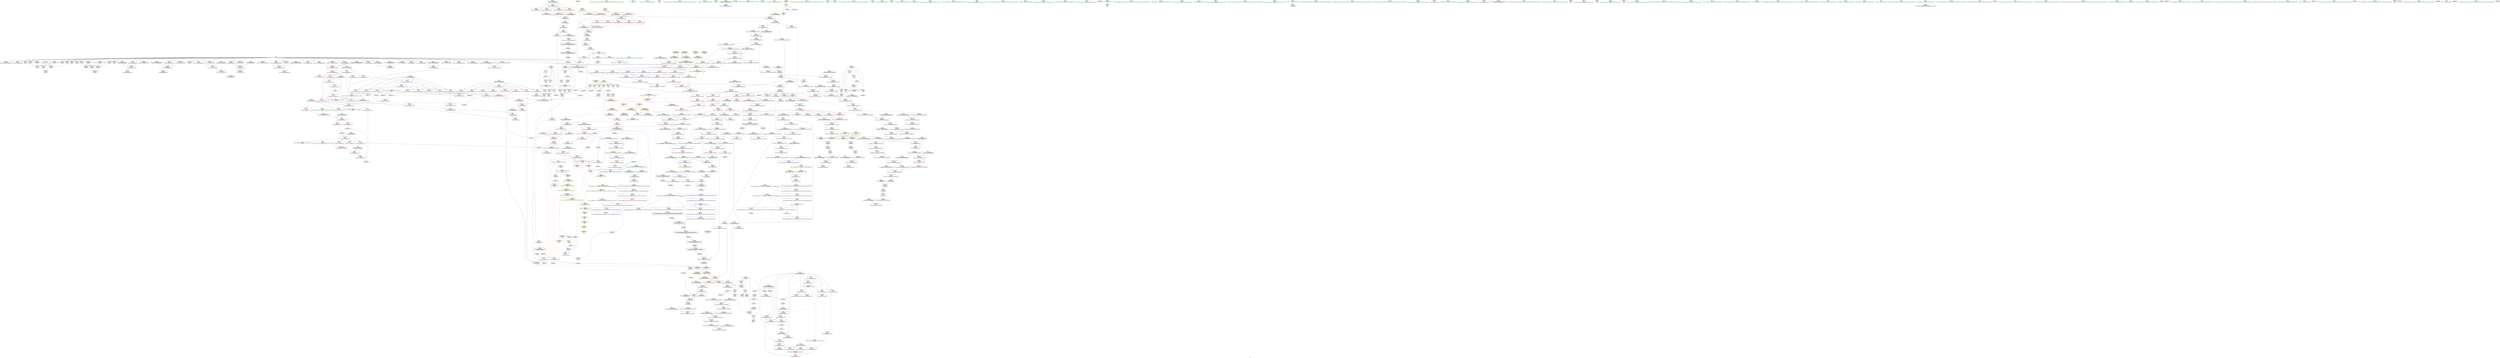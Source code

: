 digraph "SVFG" {
	label="SVFG";

	Node0x56207c8a65d0 [shape=record,color=grey,label="{NodeID: 0\nNullPtr|{|<s34>64}}"];
	Node0x56207c8a65d0 -> Node0x56207c8edc30[style=solid];
	Node0x56207c8a65d0 -> Node0x56207c8edd30[style=solid];
	Node0x56207c8a65d0 -> Node0x56207c8ede00[style=solid];
	Node0x56207c8a65d0 -> Node0x56207c8eded0[style=solid];
	Node0x56207c8a65d0 -> Node0x56207c8e7c90[style=solid];
	Node0x56207c8a65d0 -> Node0x56207c8e7d60[style=solid];
	Node0x56207c8a65d0 -> Node0x56207c8e7e30[style=solid];
	Node0x56207c8a65d0 -> Node0x56207c8e7f00[style=solid];
	Node0x56207c8a65d0 -> Node0x56207c8e7fd0[style=solid];
	Node0x56207c8a65d0 -> Node0x56207c8e80a0[style=solid];
	Node0x56207c8a65d0 -> Node0x56207c8e8170[style=solid];
	Node0x56207c8a65d0 -> Node0x56207c8e8240[style=solid];
	Node0x56207c8a65d0 -> Node0x56207c8e8310[style=solid];
	Node0x56207c8a65d0 -> Node0x56207c8e83e0[style=solid];
	Node0x56207c8a65d0 -> Node0x56207c8e84b0[style=solid];
	Node0x56207c8a65d0 -> Node0x56207c8e8580[style=solid];
	Node0x56207c8a65d0 -> Node0x56207c8e8650[style=solid];
	Node0x56207c8a65d0 -> Node0x56207c8e8720[style=solid];
	Node0x56207c8a65d0 -> Node0x56207c8e87f0[style=solid];
	Node0x56207c8a65d0 -> Node0x56207c8e88c0[style=solid];
	Node0x56207c8a65d0 -> Node0x56207c8e8990[style=solid];
	Node0x56207c8a65d0 -> Node0x56207c8e8a60[style=solid];
	Node0x56207c8a65d0 -> Node0x56207c8e8b30[style=solid];
	Node0x56207c8a65d0 -> Node0x56207c8e8c00[style=solid];
	Node0x56207c8a65d0 -> Node0x56207c8e8cd0[style=solid];
	Node0x56207c8a65d0 -> Node0x56207c8e8da0[style=solid];
	Node0x56207c8a65d0 -> Node0x56207c8e8e70[style=solid];
	Node0x56207c8a65d0 -> Node0x56207c8e8f40[style=solid];
	Node0x56207c8a65d0 -> Node0x56207c904690[style=solid];
	Node0x56207c8a65d0 -> Node0x56207c908070[style=solid];
	Node0x56207c8a65d0 -> Node0x56207c908140[style=solid];
	Node0x56207c8a65d0 -> Node0x56207c908210[style=solid];
	Node0x56207c8a65d0 -> Node0x56207c91e350[style=solid];
	Node0x56207c8a65d0 -> Node0x56207c9224f0[style=solid];
	Node0x56207c8a65d0:s34 -> Node0x56207c9a6790[style=solid,color=red];
	Node0x56207c9209f0 [shape=record,color=grey,label="{NodeID: 941\n231 = Binary(230, 123, )\n}"];
	Node0x56207c9209f0 -> Node0x56207c905700[style=solid];
	Node0x56207c9093f0 [shape=record,color=blue,label="{NodeID: 609\n935\<--934\nthis.addr\<--this\n_ZNSt12_Vector_baseIiSaIiEE19_M_get_Tp_allocatorEv\n}"];
	Node0x56207c9093f0 -> Node0x56207c902a90[style=dashed];
	Node0x56207c8f0f90 [shape=record,color=red,label="{NodeID: 443\n624\<--621\nthis1\<--this.addr\n_ZN9__gnu_cxx13new_allocatorIiEC2Ev\n}"];
	Node0x56207c9a3e00 [shape=record,color=black,label="{NodeID: 1384\n458 = PHI()\n}"];
	Node0x56207c8f44e0 [shape=record,color=black,label="{NodeID: 277\n832\<--853\n_ZNSt12_Vector_baseIiSaIiEE11_M_allocateEm_ret\<--cond\n_ZNSt12_Vector_baseIiSaIiEE11_M_allocateEm\n|{<s0>60}}"];
	Node0x56207c8f44e0:s0 -> Node0x56207c9a3ed0[style=solid,color=blue];
	Node0x56207c8e4600 [shape=record,color=green,label="{NodeID: 111\n704\<--705\nexn.slot\<--exn.slot_field_insensitive\n_ZNSt12_Vector_baseIiSaIiEED2Ev\n}"];
	Node0x56207c8e4600 -> Node0x56207c8f1880[style=solid];
	Node0x56207c8e4600 -> Node0x56207c907d30[style=solid];
	Node0x56207c906740 [shape=record,color=blue,label="{NodeID: 554\n297\<--413\ncan\<--frombool38\n_Z5solvev\n}"];
	Node0x56207c906740 -> Node0x56207c8efb40[style=dashed];
	Node0x56207c8ee2e0 [shape=record,color=red,label="{NodeID: 388\n196\<--81\n\<--X\n_Z2goRKSt6vectorIiSaIiEERS1_xxii\n|{<s0>9}}"];
	Node0x56207c8ee2e0:s0 -> Node0x56207c9a8fc0[style=solid,color=red];
	Node0x56207c8e9520 [shape=record,color=black,label="{NodeID: 222\n151\<--150\nconv16\<--sub\n_Z2goRKSt6vectorIiSaIiEERS1_xxii\n}"];
	Node0x56207c8e9520 -> Node0x56207c905220[style=solid];
	Node0x56207c8e5850 [shape=record,color=green,label="{NodeID: 56\n285\<--286\nref.tmp\<--ref.tmp_field_insensitive\n_Z5solvev\n|{<s0>12|<s1>13|<s2>14|<s3>21}}"];
	Node0x56207c8e5850:s0 -> Node0x56207c9a5030[style=solid,color=red];
	Node0x56207c8e5850:s1 -> Node0x56207c9abba0[style=solid,color=red];
	Node0x56207c8e5850:s2 -> Node0x56207c9aa7f0[style=solid,color=red];
	Node0x56207c8e5850:s3 -> Node0x56207c9aa7f0[style=solid,color=red];
	Node0x56207c903a00 [shape=record,color=red,label="{NodeID: 499\n1062\<--1054\n\<--__p.addr\n_ZNSt12_Vector_baseIiSaIiEE13_M_deallocateEPim\n}"];
	Node0x56207c903a00 -> Node0x56207c9224f0[style=solid];
	Node0x56207c9aa360 [shape=record,color=black,label="{NodeID: 1440\n1164 = PHI(1157, )\n0th arg _ZNSt12_Destroy_auxILb1EE9__destroyIPiEEvT_S3_ }"];
	Node0x56207c9aa360 -> Node0x56207c90aec0[style=solid];
	Node0x56207c8f72f0 [shape=record,color=purple,label="{NodeID: 333\n784\<--772\n_M_finish\<--this1\n_ZNSt12_Vector_baseIiSaIiEE17_M_create_storageEm\n}"];
	Node0x56207c8f72f0 -> Node0x56207c908550[style=solid];
	Node0x56207c8ec9a0 [shape=record,color=green,label="{NodeID: 167\n1070\<--1071\n_ZNSt16allocator_traitsISaIiEE10deallocateERS0_Pim\<--_ZNSt16allocator_traitsISaIiEE10deallocateERS0_Pim_field_insensitive\n}"];
	Node0x56207c8e0dd0 [shape=record,color=green,label="{NodeID: 1\n7\<--1\n__dso_handle\<--dummyObj\nGlob }"];
	Node0x56207c920b70 [shape=record,color=grey,label="{NodeID: 942\n221 = Binary(220, 217, )\n}"];
	Node0x56207c920b70 -> Node0x56207c9227f0[style=solid];
	Node0x56207c9094c0 [shape=record,color=blue,label="{NodeID: 610\n945\<--943\n__first.addr\<--__first\n_ZSt25__uninitialized_default_nIPimET_S1_T0_\n}"];
	Node0x56207c9094c0 -> Node0x56207c902b60[style=dashed];
	Node0x56207c8f1060 [shape=record,color=red,label="{NodeID: 444\n631\<--628\nthis1\<--this.addr\n_ZN9__gnu_cxx13new_allocatorIiED2Ev\n}"];
	Node0x56207c9a3ed0 [shape=record,color=black,label="{NodeID: 1385\n774 = PHI(832, )\n}"];
	Node0x56207c9a3ed0 -> Node0x56207c908480[style=solid];
	Node0x56207c8f45b0 [shape=record,color=black,label="{NodeID: 278\n865\<--864\n\<--\n_ZNSt16allocator_traitsISaIiEE8allocateERS0_m\n|{<s0>64}}"];
	Node0x56207c8f45b0:s0 -> Node0x56207c9a6570[style=solid,color=red];
	Node0x56207c8e46d0 [shape=record,color=green,label="{NodeID: 112\n706\<--707\nehselector.slot\<--ehselector.slot_field_insensitive\n_ZNSt12_Vector_baseIiSaIiEED2Ev\n}"];
	Node0x56207c8e46d0 -> Node0x56207c907e00[style=solid];
	Node0x56207c906810 [shape=record,color=blue,label="{NodeID: 555\n15\<--420\n_ZZ5solvevE4test\<--inc41\n_Z5solvev\n|{<s0>49}}"];
	Node0x56207c906810:s0 -> Node0x56207c94edb0[style=dashed,color=blue];
	Node0x56207c8ee3b0 [shape=record,color=red,label="{NodeID: 389\n212\<--81\n\<--X\n_Z2goRKSt6vectorIiSaIiEERS1_xxii\n|{<s0>10}}"];
	Node0x56207c8ee3b0:s0 -> Node0x56207c9a8fc0[style=solid,color=red];
	Node0x56207c8e95f0 [shape=record,color=black,label="{NodeID: 223\n163\<--162\nconv17\<--\n_Z2goRKSt6vectorIiSaIiEERS1_xxii\n|{<s0>5}}"];
	Node0x56207c8e95f0:s0 -> Node0x56207c9a6050[style=solid,color=red];
	Node0x56207c8e5920 [shape=record,color=green,label="{NodeID: 57\n287\<--288\nexn.slot\<--exn.slot_field_insensitive\n_Z5solvev\n}"];
	Node0x56207c8e5920 -> Node0x56207c8ef4c0[style=solid];
	Node0x56207c8e5920 -> Node0x56207c905e50[style=solid];
	Node0x56207c8e5920 -> Node0x56207c905ff0[style=solid];
	Node0x56207c8e5920 -> Node0x56207c906190[style=solid];
	Node0x56207c94edb0 [shape=record,color=black,label="{NodeID: 998\nMR_101V_2 = PHI(MR_101V_3, MR_101V_1, )\npts\{17 898 \}\n|{<s0>49|<s1>49|<s2>49}}"];
	Node0x56207c94edb0:s0 -> Node0x56207c8f7cb0[style=dashed,color=red];
	Node0x56207c94edb0:s1 -> Node0x56207c906810[style=dashed,color=red];
	Node0x56207c94edb0:s2 -> Node0x56207c959e50[style=dashed,color=red];
	Node0x56207c903ad0 [shape=record,color=red,label="{NodeID: 500\n1067\<--1054\n\<--__p.addr\n_ZNSt12_Vector_baseIiSaIiEE13_M_deallocateEPim\n|{<s0>73}}"];
	Node0x56207c903ad0:s0 -> Node0x56207c9ab240[style=solid,color=red];
	Node0x56207c9aa4a0 [shape=record,color=black,label="{NodeID: 1441\n1165 = PHI(1158, )\n1st arg _ZNSt12_Destroy_auxILb1EE9__destroyIPiEEvT_S3_ }"];
	Node0x56207c9aa4a0 -> Node0x56207c90af90[style=solid];
	Node0x56207c8f73c0 [shape=record,color=purple,label="{NodeID: 334\n786\<--772\n_M_impl5\<--this1\n_ZNSt12_Vector_baseIiSaIiEE17_M_create_storageEm\n}"];
	Node0x56207c8ecaa0 [shape=record,color=green,label="{NodeID: 168\n1077\<--1078\n__cxa_begin_catch\<--__cxa_begin_catch_field_insensitive\n}"];
	Node0x56207c8e0e60 [shape=record,color=green,label="{NodeID: 2\n8\<--1\n.str\<--dummyObj\nGlob }"];
	Node0x56207c920cf0 [shape=record,color=grey,label="{NodeID: 943\n307 = Binary(306, 123, )\n}"];
	Node0x56207c920cf0 -> Node0x56207c8f2870[style=solid];
	Node0x56207c909590 [shape=record,color=blue,label="{NodeID: 611\n947\<--944\n__n.addr\<--__n\n_ZSt25__uninitialized_default_nIPimET_S1_T0_\n}"];
	Node0x56207c909590 -> Node0x56207c902c30[style=dashed];
	Node0x56207c8f1130 [shape=record,color=red,label="{NodeID: 445\n650\<--637\nthis1\<--this.addr\n_ZNSt12_Vector_baseIiSaIiEEC2EmRKS0_\n|{|<s1>51}}"];
	Node0x56207c8f1130 -> Node0x56207c8f61e0[style=solid];
	Node0x56207c8f1130:s1 -> Node0x56207c9a9d20[style=solid,color=red];
	Node0x56207c9a40a0 [shape=record,color=black,label="{NodeID: 1386\n579 = PHI(933, )\n|{<s0>44}}"];
	Node0x56207c9a40a0:s0 -> Node0x56207c9acd10[style=solid,color=red];
	Node0x56207c8f4680 [shape=record,color=black,label="{NodeID: 279\n855\<--867\n_ZNSt16allocator_traitsISaIiEE8allocateERS0_m_ret\<--call\n_ZNSt16allocator_traitsISaIiEE8allocateERS0_m\n|{<s0>63}}"];
	Node0x56207c8f4680:s0 -> Node0x56207c9a4560[style=solid,color=blue];
	Node0x56207c8e47a0 [shape=record,color=green,label="{NodeID: 113\n725\<--726\n_ZNSt12_Vector_baseIiSaIiEE13_M_deallocateEPim\<--_ZNSt12_Vector_baseIiSaIiEE13_M_deallocateEPim_field_insensitive\n}"];
	Node0x56207c9068e0 [shape=record,color=blue,label="{NodeID: 556\n301\<--16\ni47\<--\n_Z5solvev\n}"];
	Node0x56207c9068e0 -> Node0x56207c8eff50[style=dashed];
	Node0x56207c9068e0 -> Node0x56207c8f0020[style=dashed];
	Node0x56207c9068e0 -> Node0x56207c8f00f0[style=dashed];
	Node0x56207c9068e0 -> Node0x56207c8f01c0[style=dashed];
	Node0x56207c9068e0 -> Node0x56207c9069b0[style=dashed];
	Node0x56207c9068e0 -> Node0x56207c951fe0[style=dashed];
	Node0x56207c8ee480 [shape=record,color=red,label="{NodeID: 390\n169\<--83\n\<--Y\n_Z2goRKSt6vectorIiSaIiEERS1_xxii\n}"];
	Node0x56207c8ee480 -> Node0x56207c91f370[style=solid];
	Node0x56207c8e96c0 [shape=record,color=black,label="{NodeID: 224\n168\<--167\nconv19\<--\n_Z2goRKSt6vectorIiSaIiEERS1_xxii\n}"];
	Node0x56207c8e96c0 -> Node0x56207c91f370[style=solid];
	Node0x56207c8e59f0 [shape=record,color=green,label="{NodeID: 58\n289\<--290\nehselector.slot\<--ehselector.slot_field_insensitive\n_Z5solvev\n}"];
	Node0x56207c8e59f0 -> Node0x56207c8ef590[style=solid];
	Node0x56207c8e59f0 -> Node0x56207c905f20[style=solid];
	Node0x56207c8e59f0 -> Node0x56207c9060c0[style=solid];
	Node0x56207c8e59f0 -> Node0x56207c906260[style=solid];
	Node0x56207c903ba0 [shape=record,color=red,label="{NodeID: 501\n1068\<--1056\n\<--__n.addr\n_ZNSt12_Vector_baseIiSaIiEE13_M_deallocateEPim\n|{<s0>73}}"];
	Node0x56207c903ba0:s0 -> Node0x56207c9ab350[style=solid,color=red];
	Node0x56207c9aa5e0 [shape=record,color=black,label="{NodeID: 1442\n934 = PHI(578, 690, )\n0th arg _ZNSt12_Vector_baseIiSaIiEE19_M_get_Tp_allocatorEv }"];
	Node0x56207c9aa5e0 -> Node0x56207c9093f0[style=solid];
	Node0x56207c8f7490 [shape=record,color=purple,label="{NodeID: 335\n787\<--772\n_M_start6\<--this1\n_ZNSt12_Vector_baseIiSaIiEE17_M_create_storageEm\n}"];
	Node0x56207c8f7490 -> Node0x56207c901d90[style=solid];
	Node0x56207c8ecba0 [shape=record,color=green,label="{NodeID: 169\n1080\<--1081\n_ZSt9terminatev\<--_ZSt9terminatev_field_insensitive\n}"];
	Node0x56207c8e1110 [shape=record,color=green,label="{NodeID: 3\n10\<--1\n.str.1\<--dummyObj\nGlob }"];
	Node0x56207c920e70 [shape=record,color=grey,label="{NodeID: 944\n722 = Binary(721, 723, )\n|{<s0>55}}"];
	Node0x56207c920e70:s0 -> Node0x56207c9a6ac0[style=solid,color=red];
	Node0x56207c909660 [shape=record,color=blue,label="{NodeID: 612\n949\<--99\n__assignable\<--\n_ZSt25__uninitialized_default_nIPimET_S1_T0_\n}"];
	Node0x56207c8f1200 [shape=record,color=red,label="{NodeID: 446\n656\<--639\n\<--__n.addr\n_ZNSt12_Vector_baseIiSaIiEEC2EmRKS0_\n|{<s0>51}}"];
	Node0x56207c8f1200:s0 -> Node0x56207c9a9e60[style=solid,color=red];
	Node0x56207c9a41e0 [shape=record,color=black,label="{NodeID: 1387\n609 = PHI()\n}"];
	Node0x56207c8f4750 [shape=record,color=black,label="{NodeID: 280\n901\<--897\n\<--call2\n_ZN9__gnu_cxx13new_allocatorIiE8allocateEmPKv\n}"];
	Node0x56207c8f4750 -> Node0x56207c8f4820[style=solid];
	Node0x56207c8e48a0 [shape=record,color=green,label="{NodeID: 114\n744\<--745\nthis.addr\<--this.addr_field_insensitive\n_ZNSt12_Vector_baseIiSaIiEE12_Vector_implC2ERKS0_\n}"];
	Node0x56207c8e48a0 -> Node0x56207c8f1bc0[style=solid];
	Node0x56207c8e48a0 -> Node0x56207c907ed0[style=solid];
	Node0x56207c9069b0 [shape=record,color=blue,label="{NodeID: 557\n301\<--451\ni47\<--inc60\n_Z5solvev\n}"];
	Node0x56207c9069b0 -> Node0x56207c8eff50[style=dashed];
	Node0x56207c9069b0 -> Node0x56207c8f0020[style=dashed];
	Node0x56207c9069b0 -> Node0x56207c8f00f0[style=dashed];
	Node0x56207c9069b0 -> Node0x56207c8f01c0[style=dashed];
	Node0x56207c9069b0 -> Node0x56207c9069b0[style=dashed];
	Node0x56207c9069b0 -> Node0x56207c951fe0[style=dashed];
	Node0x56207c8ee550 [shape=record,color=red,label="{NodeID: 391\n197\<--83\n\<--Y\n_Z2goRKSt6vectorIiSaIiEERS1_xxii\n|{<s0>9}}"];
	Node0x56207c8ee550:s0 -> Node0x56207c9a9180[style=solid,color=red];
	Node0x56207c8e9790 [shape=record,color=black,label="{NodeID: 225\n171\<--170\nconv21\<--sub20\n_Z2goRKSt6vectorIiSaIiEERS1_xxii\n}"];
	Node0x56207c8e9790 -> Node0x56207c9053c0[style=solid];
	Node0x56207c8e5ac0 [shape=record,color=green,label="{NodeID: 59\n291\<--292\ny\<--y_field_insensitive\n_Z5solvev\n|{<s0>16|<s1>23|<s2>24|<s3>26|<s4>31|<s5>35}}"];
	Node0x56207c8e5ac0:s0 -> Node0x56207c9ab900[style=solid,color=red];
	Node0x56207c8e5ac0:s1 -> Node0x56207c9a5490[style=solid,color=red];
	Node0x56207c8e5ac0:s2 -> Node0x56207c9a5ab0[style=solid,color=red];
	Node0x56207c8e5ac0:s3 -> Node0x56207c9a8e00[style=solid,color=red];
	Node0x56207c8e5ac0:s4 -> Node0x56207c9a5ab0[style=solid,color=red];
	Node0x56207c8e5ac0:s5 -> Node0x56207c9a5490[style=solid,color=red];
	Node0x56207c903c70 [shape=record,color=red,label="{NodeID: 502\n1099\<--1090\n\<--__a.addr\n_ZNSt16allocator_traitsISaIiEE10deallocateERS0_Pim\n}"];
	Node0x56207c903c70 -> Node0x56207c8f5110[style=solid];
	Node0x56207c9aa7f0 [shape=record,color=black,label="{NodeID: 1443\n536 = PHI(285, 293, 285, 293, 801, )\n0th arg _ZNSaIiED2Ev }"];
	Node0x56207c9aa7f0 -> Node0x56207c906f60[style=solid];
	Node0x56207c8f7560 [shape=record,color=purple,label="{NodeID: 336\n791\<--772\n_M_impl7\<--this1\n_ZNSt12_Vector_baseIiSaIiEE17_M_create_storageEm\n}"];
	Node0x56207c8ecca0 [shape=record,color=green,label="{NodeID: 170\n1090\<--1091\n__a.addr\<--__a.addr_field_insensitive\n_ZNSt16allocator_traitsISaIiEE10deallocateERS0_Pim\n}"];
	Node0x56207c8ecca0 -> Node0x56207c903c70[style=solid];
	Node0x56207c8ecca0 -> Node0x56207c90a5d0[style=solid];
	Node0x56207c8e11a0 [shape=record,color=green,label="{NodeID: 4\n12\<--1\n__PRETTY_FUNCTION__._Z2goRKSt6vectorIiSaIiEERS1_xxii\<--dummyObj\nGlob }"];
	Node0x56207c920ff0 [shape=record,color=grey,label="{NodeID: 945\n721 = Binary(719, 720, )\n}"];
	Node0x56207c920ff0 -> Node0x56207c920e70[style=solid];
	Node0x56207c909730 [shape=record,color=blue,label="{NodeID: 613\n963\<--961\n__first.addr\<--__first\n_ZNSt27__uninitialized_default_n_1ILb1EE18__uninit_default_nIPimEET_S3_T0_\n}"];
	Node0x56207c909730 -> Node0x56207c902d00[style=dashed];
	Node0x56207c8f12d0 [shape=record,color=red,label="{NodeID: 447\n652\<--641\n\<--__a.addr\n_ZNSt12_Vector_baseIiSaIiEEC2EmRKS0_\n|{<s0>50}}"];
	Node0x56207c8f12d0:s0 -> Node0x56207c9a9c10[style=solid,color=red];
	Node0x56207c9a42b0 [shape=record,color=black,label="{NodeID: 1388\n691 = PHI(933, )\n|{<s0>54}}"];
	Node0x56207c9a42b0:s0 -> Node0x56207c9ac160[style=solid,color=red];
	Node0x56207c8f4820 [shape=record,color=black,label="{NodeID: 281\n871\<--901\n_ZN9__gnu_cxx13new_allocatorIiE8allocateEmPKv_ret\<--\n_ZN9__gnu_cxx13new_allocatorIiE8allocateEmPKv\n|{<s0>64}}"];
	Node0x56207c8f4820:s0 -> Node0x56207c9a46a0[style=solid,color=blue];
	Node0x56207c8e9cf0 [shape=record,color=green,label="{NodeID: 115\n746\<--747\n__a.addr\<--__a.addr_field_insensitive\n_ZNSt12_Vector_baseIiSaIiEE12_Vector_implC2ERKS0_\n}"];
	Node0x56207c8e9cf0 -> Node0x56207c8f1c90[style=solid];
	Node0x56207c8e9cf0 -> Node0x56207c907fa0[style=solid];
	Node0x56207c906a80 [shape=record,color=blue,label="{NodeID: 558\n478\<--477\nthis.addr\<--this\n_ZNSaIiEC2Ev\n}"];
	Node0x56207c906a80 -> Node0x56207c8f0500[style=dashed];
	Node0x56207c8ee620 [shape=record,color=red,label="{NodeID: 392\n213\<--83\n\<--Y\n_Z2goRKSt6vectorIiSaIiEERS1_xxii\n|{<s0>10}}"];
	Node0x56207c8ee620:s0 -> Node0x56207c9a9180[style=solid,color=red];
	Node0x56207c8e9860 [shape=record,color=black,label="{NodeID: 226\n174\<--173\nconv22\<--\n_Z2goRKSt6vectorIiSaIiEERS1_xxii\n|{<s0>6}}"];
	Node0x56207c8e9860:s0 -> Node0x56207c9a6050[style=solid,color=red];
	Node0x56207c8e5b90 [shape=record,color=green,label="{NodeID: 60\n293\<--294\nref.tmp2\<--ref.tmp2_field_insensitive\n_Z5solvev\n|{<s0>15|<s1>16|<s2>17|<s3>22}}"];
	Node0x56207c8e5b90:s0 -> Node0x56207c9a5030[style=solid,color=red];
	Node0x56207c8e5b90:s1 -> Node0x56207c9abba0[style=solid,color=red];
	Node0x56207c8e5b90:s2 -> Node0x56207c9aa7f0[style=solid,color=red];
	Node0x56207c8e5b90:s3 -> Node0x56207c9aa7f0[style=solid,color=red];
	Node0x56207c903d40 [shape=record,color=red,label="{NodeID: 503\n1101\<--1092\n\<--__p.addr\n_ZNSt16allocator_traitsISaIiEE10deallocateERS0_Pim\n|{<s0>76}}"];
	Node0x56207c903d40:s0 -> Node0x56207c9a98e0[style=solid,color=red];
	Node0x56207c9aabe0 [shape=record,color=black,label="{NodeID: 1444\n856 = PHI(846, )\n0th arg _ZNSt16allocator_traitsISaIiEE8allocateERS0_m }"];
	Node0x56207c9aabe0 -> Node0x56207c908ca0[style=solid];
	Node0x56207c8f7630 [shape=record,color=purple,label="{NodeID: 337\n792\<--772\n_M_end_of_storage\<--this1\n_ZNSt12_Vector_baseIiSaIiEE17_M_create_storageEm\n}"];
	Node0x56207c8f7630 -> Node0x56207c908620[style=solid];
	Node0x56207c8ecd70 [shape=record,color=green,label="{NodeID: 171\n1092\<--1093\n__p.addr\<--__p.addr_field_insensitive\n_ZNSt16allocator_traitsISaIiEE10deallocateERS0_Pim\n}"];
	Node0x56207c8ecd70 -> Node0x56207c903d40[style=solid];
	Node0x56207c8ecd70 -> Node0x56207c90a6a0[style=solid];
	Node0x56207c8e1230 [shape=record,color=green,label="{NodeID: 5\n14\<--1\n_ZSt3cin\<--dummyObj\nGlob }"];
	Node0x56207c921170 [shape=record,color=grey,label="{NodeID: 946\n388 = cmp(386, 387, )\n}"];
	Node0x56207c921170 -> Node0x56207c8f2d50[style=solid];
	Node0x56207c909800 [shape=record,color=blue,label="{NodeID: 614\n965\<--962\n__n.addr\<--__n\n_ZNSt27__uninitialized_default_n_1ILb1EE18__uninit_default_nIPimEET_S3_T0_\n}"];
	Node0x56207c909800 -> Node0x56207c902dd0[style=dashed];
	Node0x56207c8f13a0 [shape=record,color=red,label="{NodeID: 448\n670\<--643\nexn\<--exn.slot\n_ZNSt12_Vector_baseIiSaIiEEC2EmRKS0_\n}"];
	Node0x56207c9a4420 [shape=record,color=black,label="{NodeID: 1389\n692 = PHI(914, )\n}"];
	Node0x56207c9a4420 -> Node0x56207c907b90[style=solid];
	Node0x56207c8f48f0 [shape=record,color=black,label="{NodeID: 282\n903\<--910\n_ZNK9__gnu_cxx13new_allocatorIiE8max_sizeEv_ret\<--\n_ZNK9__gnu_cxx13new_allocatorIiE8max_sizeEv\n|{<s0>65}}"];
	Node0x56207c8f48f0:s0 -> Node0x56207c9a47e0[style=solid,color=blue];
	Node0x56207c8e9dc0 [shape=record,color=green,label="{NodeID: 116\n754\<--755\n_ZNSaIiEC2ERKS_\<--_ZNSaIiEC2ERKS__field_insensitive\n}"];
	Node0x56207c906b50 [shape=record,color=blue,label="{NodeID: 559\n491\<--488\nthis.addr\<--this\n_ZNSt6vectorIiSaIiEEC2EmRKS0_\n}"];
	Node0x56207c906b50 -> Node0x56207c8f05d0[style=dashed];
	Node0x56207c8ee6f0 [shape=record,color=red,label="{NodeID: 393\n113\<--110\n\<--call\n_Z2goRKSt6vectorIiSaIiEERS1_xxii\n}"];
	Node0x56207c8ee6f0 -> Node0x56207c922c70[style=solid];
	Node0x56207c8e9930 [shape=record,color=black,label="{NodeID: 227\n179\<--178\nconv24\<--\n_Z2goRKSt6vectorIiSaIiEERS1_xxii\n|{<s0>7}}"];
	Node0x56207c8e9930:s0 -> Node0x56207c9a6050[style=solid,color=red];
	Node0x56207c8e5c60 [shape=record,color=green,label="{NodeID: 61\n295\<--296\ni\<--i_field_insensitive\n_Z5solvev\n}"];
	Node0x56207c8e5c60 -> Node0x56207c8ef660[style=solid];
	Node0x56207c8e5c60 -> Node0x56207c8ef730[style=solid];
	Node0x56207c8e5c60 -> Node0x56207c8ef800[style=solid];
	Node0x56207c8e5c60 -> Node0x56207c8ef8d0[style=solid];
	Node0x56207c8e5c60 -> Node0x56207c905be0[style=solid];
	Node0x56207c8e5c60 -> Node0x56207c905d80[style=solid];
	Node0x56207c903e10 [shape=record,color=red,label="{NodeID: 504\n1102\<--1094\n\<--__n.addr\n_ZNSt16allocator_traitsISaIiEE10deallocateERS0_Pim\n|{<s0>76}}"];
	Node0x56207c903e10:s0 -> Node0x56207c9a99f0[style=solid,color=red];
	Node0x56207c9aacf0 [shape=record,color=black,label="{NodeID: 1445\n857 = PHI(847, )\n1st arg _ZNSt16allocator_traitsISaIiEE8allocateERS0_m }"];
	Node0x56207c9aacf0 -> Node0x56207c908d70[style=solid];
	Node0x56207c8f7700 [shape=record,color=purple,label="{NodeID: 338\n845\<--841\n_M_impl\<--this1\n_ZNSt12_Vector_baseIiSaIiEE11_M_allocateEm\n}"];
	Node0x56207c8f7700 -> Node0x56207c8f4410[style=solid];
	Node0x56207c8ece40 [shape=record,color=green,label="{NodeID: 172\n1094\<--1095\n__n.addr\<--__n.addr_field_insensitive\n_ZNSt16allocator_traitsISaIiEE10deallocateERS0_Pim\n}"];
	Node0x56207c8ece40 -> Node0x56207c903e10[style=solid];
	Node0x56207c8ece40 -> Node0x56207c90a770[style=solid];
	Node0x56207c8e12c0 [shape=record,color=green,label="{NodeID: 6\n16\<--1\n\<--dummyObj\nCan only get source location for instruction, argument, global var or function.|{<s0>26}}"];
	Node0x56207c8e12c0:s0 -> Node0x56207c9a9340[style=solid,color=red];
	Node0x56207c9212f0 [shape=record,color=grey,label="{NodeID: 947\n614 = cmp(611, 16, )\n}"];
	Node0x56207c9098d0 [shape=record,color=blue,label="{NodeID: 615\n967\<--16\nref.tmp\<--\n_ZNSt27__uninitialized_default_n_1ILb1EE18__uninit_default_nIPimEET_S3_T0_\n|{<s0>70}}"];
	Node0x56207c9098d0:s0 -> Node0x56207c95c7a0[style=dashed,color=red];
	Node0x56207c8f1470 [shape=record,color=red,label="{NodeID: 449\n671\<--645\nsel\<--ehselector.slot\n_ZNSt12_Vector_baseIiSaIiEEC2EmRKS0_\n}"];
	Node0x56207c9a4560 [shape=record,color=black,label="{NodeID: 1390\n848 = PHI(855, )\n}"];
	Node0x56207c9a4560 -> Node0x56207c91e350[style=solid];
	Node0x56207c8f49c0 [shape=record,color=black,label="{NodeID: 283\n914\<--929\n_ZSt27__uninitialized_default_n_aIPimiET_S1_T0_RSaIT1_E_ret\<--call\n_ZSt27__uninitialized_default_n_aIPimiET_S1_T0_RSaIT1_E\n|{<s0>54}}"];
	Node0x56207c8f49c0:s0 -> Node0x56207c9a4420[style=solid,color=blue];
	Node0x56207c8e9ec0 [shape=record,color=green,label="{NodeID: 117\n766\<--767\nthis.addr\<--this.addr_field_insensitive\n_ZNSt12_Vector_baseIiSaIiEE17_M_create_storageEm\n}"];
	Node0x56207c8e9ec0 -> Node0x56207c8f1d60[style=solid];
	Node0x56207c8e9ec0 -> Node0x56207c9082e0[style=solid];
	Node0x56207c906c20 [shape=record,color=blue,label="{NodeID: 560\n493\<--489\n__n.addr\<--__n\n_ZNSt6vectorIiSaIiEEC2EmRKS0_\n}"];
	Node0x56207c906c20 -> Node0x56207c8f06a0[style=dashed];
	Node0x56207c906c20 -> Node0x56207c8f0770[style=dashed];
	Node0x56207c8ee7c0 [shape=record,color=red,label="{NodeID: 394\n144\<--143\n\<--call13\n_Z2goRKSt6vectorIiSaIiEERS1_xxii\n}"];
	Node0x56207c8ee7c0 -> Node0x56207c921ef0[style=solid];
	Node0x56207c8e9a00 [shape=record,color=black,label="{NodeID: 228\n202\<--201\nconv29\<--call28\n_Z2goRKSt6vectorIiSaIiEERS1_xxii\n}"];
	Node0x56207c8e9a00 -> Node0x56207c91f1f0[style=solid];
	Node0x56207c8e5d30 [shape=record,color=green,label="{NodeID: 62\n297\<--298\ncan\<--can_field_insensitive\n_Z5solvev\n}"];
	Node0x56207c8e5d30 -> Node0x56207c8ef9a0[style=solid];
	Node0x56207c8e5d30 -> Node0x56207c8efa70[style=solid];
	Node0x56207c8e5d30 -> Node0x56207c8efb40[style=solid];
	Node0x56207c8e5d30 -> Node0x56207c906400[style=solid];
	Node0x56207c8e5d30 -> Node0x56207c9065a0[style=solid];
	Node0x56207c8e5d30 -> Node0x56207c906740[style=solid];
	Node0x56207c903ee0 [shape=record,color=red,label="{NodeID: 505\n1120\<--1111\nthis1\<--this.addr\n_ZN9__gnu_cxx13new_allocatorIiE10deallocateEPim\n}"];
	Node0x56207c9aae00 [shape=record,color=black,label="{NodeID: 1446\n1002 = PHI(992, )\n0th arg _ZSt10__fill_n_aIPimiEN9__gnu_cxx11__enable_ifIXsr11__is_scalarIT1_EE7__valueET_E6__typeES4_T0_RKS3_ }"];
	Node0x56207c9aae00 -> Node0x56207c909c10[style=solid];
	Node0x56207c8f77d0 [shape=record,color=purple,label="{NodeID: 339\n939\<--938\n_M_impl\<--this1\n_ZNSt12_Vector_baseIiSaIiEE19_M_get_Tp_allocatorEv\n}"];
	Node0x56207c8f77d0 -> Node0x56207c8f4a90[style=solid];
	Node0x56207c8ecf10 [shape=record,color=green,label="{NodeID: 173\n1104\<--1105\n_ZN9__gnu_cxx13new_allocatorIiE10deallocateEPim\<--_ZN9__gnu_cxx13new_allocatorIiE10deallocateEPim_field_insensitive\n}"];
	Node0x56207c8e1b00 [shape=record,color=green,label="{NodeID: 7\n18\<--1\n_ZSt4cout\<--dummyObj\nGlob }"];
	Node0x56207c921470 [shape=record,color=grey,label="{NodeID: 948\n394 = cmp(393, 16, )\n}"];
	Node0x56207c921470 -> Node0x56207c8f2fc0[style=solid];
	Node0x56207c9099a0 [shape=record,color=blue,label="{NodeID: 616\n982\<--979\n__first.addr\<--__first\n_ZSt6fill_nIPimiET_S1_T0_RKT1_\n}"];
	Node0x56207c9099a0 -> Node0x56207c902ea0[style=dashed];
	Node0x56207c8f1540 [shape=record,color=red,label="{NodeID: 450\n684\<--678\nthis1\<--this.addr\n_ZNSt6vectorIiSaIiEE21_M_default_initializeEm\n}"];
	Node0x56207c8f1540 -> Node0x56207c8f3cc0[style=solid];
	Node0x56207c8f1540 -> Node0x56207c8f3d90[style=solid];
	Node0x56207c8f1540 -> Node0x56207c8f3e60[style=solid];
	Node0x56207c9a46a0 [shape=record,color=black,label="{NodeID: 1391\n867 = PHI(871, )\n}"];
	Node0x56207c9a46a0 -> Node0x56207c8f4680[style=solid];
	Node0x56207c8f4a90 [shape=record,color=black,label="{NodeID: 284\n940\<--939\n\<--_M_impl\n_ZNSt12_Vector_baseIiSaIiEE19_M_get_Tp_allocatorEv\n}"];
	Node0x56207c8f4a90 -> Node0x56207c8f4b60[style=solid];
	Node0x56207c8e9f90 [shape=record,color=green,label="{NodeID: 118\n768\<--769\n__n.addr\<--__n.addr_field_insensitive\n_ZNSt12_Vector_baseIiSaIiEE17_M_create_storageEm\n}"];
	Node0x56207c8e9f90 -> Node0x56207c8f1e30[style=solid];
	Node0x56207c8e9f90 -> Node0x56207c8f1f00[style=solid];
	Node0x56207c8e9f90 -> Node0x56207c9083b0[style=solid];
	Node0x56207c906cf0 [shape=record,color=blue,label="{NodeID: 561\n495\<--490\n__a.addr\<--__a\n_ZNSt6vectorIiSaIiEEC2EmRKS0_\n}"];
	Node0x56207c906cf0 -> Node0x56207c8f0840[style=dashed];
	Node0x56207c8ee890 [shape=record,color=red,label="{NodeID: 395\n167\<--164\n\<--call18\n_Z2goRKSt6vectorIiSaIiEERS1_xxii\n}"];
	Node0x56207c8ee890 -> Node0x56207c8e96c0[style=solid];
	Node0x56207c8e9ad0 [shape=record,color=black,label="{NodeID: 229\n204\<--203\ntobool30\<--\n_Z2goRKSt6vectorIiSaIiEERS1_xxii\n}"];
	Node0x56207c8e5e00 [shape=record,color=green,label="{NodeID: 63\n299\<--300\ni16\<--i16_field_insensitive\n_Z5solvev\n}"];
	Node0x56207c8e5e00 -> Node0x56207c8efc10[style=solid];
	Node0x56207c8e5e00 -> Node0x56207c8efce0[style=solid];
	Node0x56207c8e5e00 -> Node0x56207c8efdb0[style=solid];
	Node0x56207c8e5e00 -> Node0x56207c8efe80[style=solid];
	Node0x56207c8e5e00 -> Node0x56207c9064d0[style=solid];
	Node0x56207c8e5e00 -> Node0x56207c906670[style=solid];
	Node0x56207c903fb0 [shape=record,color=red,label="{NodeID: 506\n1121\<--1113\n\<--__p.addr\n_ZN9__gnu_cxx13new_allocatorIiE10deallocateEPim\n}"];
	Node0x56207c903fb0 -> Node0x56207c8f51e0[style=solid];
	Node0x56207c9aaf10 [shape=record,color=black,label="{NodeID: 1447\n1003 = PHI(995, )\n1st arg _ZSt10__fill_n_aIPimiEN9__gnu_cxx11__enable_ifIXsr11__is_scalarIT1_EE7__valueET_E6__typeES4_T0_RKS3_ }"];
	Node0x56207c9aaf10 -> Node0x56207c909ce0[style=solid];
	Node0x56207c8f78a0 [shape=record,color=purple,label="{NodeID: 340\n1036\<--1035\nincdec.ptr\<--\n_ZSt10__fill_n_aIPimiEN9__gnu_cxx11__enable_ifIXsr11__is_scalarIT1_EE7__valueET_E6__typeES4_T0_RKS3_\n}"];
	Node0x56207c8f78a0 -> Node0x56207c90a1c0[style=solid];
	Node0x56207c8ed010 [shape=record,color=green,label="{NodeID: 174\n1111\<--1112\nthis.addr\<--this.addr_field_insensitive\n_ZN9__gnu_cxx13new_allocatorIiE10deallocateEPim\n}"];
	Node0x56207c8ed010 -> Node0x56207c903ee0[style=solid];
	Node0x56207c8ed010 -> Node0x56207c90a840[style=solid];
	Node0x56207c8e1b90 [shape=record,color=green,label="{NodeID: 8\n19\<--1\n.str.2\<--dummyObj\nGlob }"];
	Node0x56207c9215f0 [shape=record,color=grey,label="{NodeID: 949\n381 = cmp(378, 380, )\n}"];
	Node0x56207c909a70 [shape=record,color=blue,label="{NodeID: 617\n984\<--980\n__n.addr\<--__n\n_ZSt6fill_nIPimiET_S1_T0_RKT1_\n}"];
	Node0x56207c909a70 -> Node0x56207c902f70[style=dashed];
	Node0x56207c8f1610 [shape=record,color=red,label="{NodeID: 451\n689\<--680\n\<--__n.addr\n_ZNSt6vectorIiSaIiEE21_M_default_initializeEm\n|{<s0>54}}"];
	Node0x56207c8f1610:s0 -> Node0x56207c9ac020[style=solid,color=red];
	Node0x56207c9a47e0 [shape=record,color=black,label="{NodeID: 1392\n886 = PHI(903, )\n}"];
	Node0x56207c9a47e0 -> Node0x56207c922370[style=solid];
	Node0x56207c8f4b60 [shape=record,color=black,label="{NodeID: 285\n933\<--940\n_ZNSt12_Vector_baseIiSaIiEE19_M_get_Tp_allocatorEv_ret\<--\n_ZNSt12_Vector_baseIiSaIiEE19_M_get_Tp_allocatorEv\n|{<s0>43|<s1>53}}"];
	Node0x56207c8f4b60:s0 -> Node0x56207c9a40a0[style=solid,color=blue];
	Node0x56207c8f4b60:s1 -> Node0x56207c9a42b0[style=solid,color=blue];
	Node0x56207c8ea060 [shape=record,color=green,label="{NodeID: 119\n775\<--776\n_ZNSt12_Vector_baseIiSaIiEE11_M_allocateEm\<--_ZNSt12_Vector_baseIiSaIiEE11_M_allocateEm_field_insensitive\n}"];
	Node0x56207c906dc0 [shape=record,color=blue,label="{NodeID: 562\n497\<--517\nexn.slot\<--\n_ZNSt6vectorIiSaIiEEC2EmRKS0_\n}"];
	Node0x56207c906dc0 -> Node0x56207c8f0910[style=dashed];
	Node0x56207c8ee960 [shape=record,color=red,label="{NodeID: 396\n181\<--180\n\<--call25\n_Z2goRKSt6vectorIiSaIiEERS1_xxii\n}"];
	Node0x56207c8ee960 -> Node0x56207c921d70[style=solid];
	Node0x56207c8e9ba0 [shape=record,color=black,label="{NodeID: 230\n205\<--203\nconv31\<--\n_Z2goRKSt6vectorIiSaIiEERS1_xxii\n}"];
	Node0x56207c8e9ba0 -> Node0x56207c91f1f0[style=solid];
	Node0x56207c8e5ed0 [shape=record,color=green,label="{NodeID: 64\n301\<--302\ni47\<--i47_field_insensitive\n_Z5solvev\n}"];
	Node0x56207c8e5ed0 -> Node0x56207c8eff50[style=solid];
	Node0x56207c8e5ed0 -> Node0x56207c8f0020[style=solid];
	Node0x56207c8e5ed0 -> Node0x56207c8f00f0[style=solid];
	Node0x56207c8e5ed0 -> Node0x56207c8f01c0[style=solid];
	Node0x56207c8e5ed0 -> Node0x56207c9068e0[style=solid];
	Node0x56207c8e5ed0 -> Node0x56207c9069b0[style=solid];
	Node0x56207c904080 [shape=record,color=red,label="{NodeID: 507\n1142\<--1133\n\<--__first.addr\n_ZSt8_DestroyIPiiEvT_S1_RSaIT0_E\n|{<s0>78}}"];
	Node0x56207c904080:s0 -> Node0x56207c9ab460[style=solid,color=red];
	Node0x56207c9ab020 [shape=record,color=black,label="{NodeID: 1448\n1004 = PHI(996, )\n2nd arg _ZSt10__fill_n_aIPimiEN9__gnu_cxx11__enable_ifIXsr11__is_scalarIT1_EE7__valueET_E6__typeES4_T0_RKS3_ }"];
	Node0x56207c9ab020 -> Node0x56207c909db0[style=solid];
	Node0x56207c8f7970 [shape=record,color=purple,label="{NodeID: 341\n1065\<--1061\n_M_impl\<--this1\n_ZNSt12_Vector_baseIiSaIiEE13_M_deallocateEPim\n}"];
	Node0x56207c8f7970 -> Node0x56207c8f5040[style=solid];
	Node0x56207c8ed0e0 [shape=record,color=green,label="{NodeID: 175\n1113\<--1114\n__p.addr\<--__p.addr_field_insensitive\n_ZN9__gnu_cxx13new_allocatorIiE10deallocateEPim\n}"];
	Node0x56207c8ed0e0 -> Node0x56207c903fb0[style=solid];
	Node0x56207c8ed0e0 -> Node0x56207c90a910[style=solid];
	Node0x56207c8e1c90 [shape=record,color=green,label="{NodeID: 9\n21\<--1\n.str.3\<--dummyObj\nGlob }"];
	Node0x56207c921770 [shape=record,color=grey,label="{NodeID: 950\n138 = cmp(136, 137, )\n}"];
	Node0x56207c909b40 [shape=record,color=blue,label="{NodeID: 618\n986\<--981\n__value.addr\<--__value\n_ZSt6fill_nIPimiET_S1_T0_RKT1_\n}"];
	Node0x56207c909b40 -> Node0x56207c903040[style=dashed];
	Node0x56207c8f16e0 [shape=record,color=red,label="{NodeID: 452\n688\<--687\n\<--_M_start\n_ZNSt6vectorIiSaIiEE21_M_default_initializeEm\n|{<s0>54}}"];
	Node0x56207c8f16e0:s0 -> Node0x56207c9abf10[style=solid,color=red];
	Node0x56207c9a4920 [shape=record,color=black,label="{NodeID: 1393\n929 = PHI(942, )\n}"];
	Node0x56207c9a4920 -> Node0x56207c8f49c0[style=solid];
	Node0x56207c8f4c30 [shape=record,color=black,label="{NodeID: 286\n942\<--956\n_ZSt25__uninitialized_default_nIPimET_S1_T0__ret\<--call\n_ZSt25__uninitialized_default_nIPimET_S1_T0_\n|{<s0>68}}"];
	Node0x56207c8f4c30:s0 -> Node0x56207c9a4920[style=solid,color=blue];
	Node0x56207c8ea160 [shape=record,color=green,label="{NodeID: 120\n797\<--798\nthis.addr\<--this.addr_field_insensitive\n_ZNSt12_Vector_baseIiSaIiEE12_Vector_implD2Ev\n}"];
	Node0x56207c8ea160 -> Node0x56207c901e60[style=solid];
	Node0x56207c8ea160 -> Node0x56207c9086f0[style=solid];
	Node0x56207c906e90 [shape=record,color=blue,label="{NodeID: 563\n499\<--519\nehselector.slot\<--\n_ZNSt6vectorIiSaIiEEC2EmRKS0_\n}"];
	Node0x56207c906e90 -> Node0x56207c8f09e0[style=dashed];
	Node0x56207c8eea30 [shape=record,color=red,label="{NodeID: 397\n248\<--242\nthis1\<--this.addr\n_ZNKSt6vectorIiSaIiEEixEm\n}"];
	Node0x56207c8eea30 -> Node0x56207c8f2530[style=solid];
	Node0x56207c8f1fc0 [shape=record,color=black,label="{NodeID: 231\n208\<--207\nfrombool\<--tobool32\n_Z2goRKSt6vectorIiSaIiEERS1_xxii\n}"];
	Node0x56207c8f1fc0 -> Node0x56207c905490[style=solid];
	Node0x56207c8e5fa0 [shape=record,color=green,label="{NodeID: 65\n304\<--305\n_ZNSirsERi\<--_ZNSirsERi_field_insensitive\n}"];
	Node0x56207c904150 [shape=record,color=red,label="{NodeID: 508\n1143\<--1135\n\<--__last.addr\n_ZSt8_DestroyIPiiEvT_S1_RSaIT0_E\n|{<s0>78}}"];
	Node0x56207c904150:s0 -> Node0x56207c9ab570[style=solid,color=red];
	Node0x56207c9ab130 [shape=record,color=black,label="{NodeID: 1449\n1087 = PHI(1066, )\n0th arg _ZNSt16allocator_traitsISaIiEE10deallocateERS0_Pim }"];
	Node0x56207c9ab130 -> Node0x56207c90a5d0[style=solid];
	Node0x56207c8f7a40 [shape=record,color=purple,label="{NodeID: 342\n254\<--252\nadd.ptr\<--\n_ZNKSt6vectorIiSaIiEEixEm\n}"];
	Node0x56207c8f7a40 -> Node0x56207c8f2600[style=solid];
	Node0x56207c8ed1b0 [shape=record,color=green,label="{NodeID: 176\n1115\<--1116\n.addr\<--.addr_field_insensitive\n_ZN9__gnu_cxx13new_allocatorIiE10deallocateEPim\n}"];
	Node0x56207c8ed1b0 -> Node0x56207c90a9e0[style=solid];
	Node0x56207c8e1d90 [shape=record,color=green,label="{NodeID: 10\n23\<--1\n.str.4\<--dummyObj\nGlob }"];
	Node0x56207c9218f0 [shape=record,color=grey,label="{NodeID: 951\n207 = cmp(206, 16, )\n}"];
	Node0x56207c9218f0 -> Node0x56207c8f1fc0[style=solid];
	Node0x56207c909c10 [shape=record,color=blue,label="{NodeID: 619\n1005\<--1002\n__first.addr\<--__first\n_ZSt10__fill_n_aIPimiEN9__gnu_cxx11__enable_ifIXsr11__is_scalarIT1_EE7__valueET_E6__typeES4_T0_RKS3_\n}"];
	Node0x56207c909c10 -> Node0x56207c94deb0[style=dashed];
	Node0x56207c8f17b0 [shape=record,color=red,label="{NodeID: 453\n709\<--702\nthis1\<--this.addr\n_ZNSt12_Vector_baseIiSaIiEED2Ev\n|{|<s8>55}}"];
	Node0x56207c8f17b0 -> Node0x56207c8f65f0[style=solid];
	Node0x56207c8f17b0 -> Node0x56207c8f66c0[style=solid];
	Node0x56207c8f17b0 -> Node0x56207c8f6790[style=solid];
	Node0x56207c8f17b0 -> Node0x56207c8f6860[style=solid];
	Node0x56207c8f17b0 -> Node0x56207c8f6930[style=solid];
	Node0x56207c8f17b0 -> Node0x56207c8f6a00[style=solid];
	Node0x56207c8f17b0 -> Node0x56207c8f6ad0[style=solid];
	Node0x56207c8f17b0 -> Node0x56207c8f6ba0[style=solid];
	Node0x56207c8f17b0:s8 -> Node0x56207c9a68a0[style=solid,color=red];
	Node0x56207c9a4a60 [shape=record,color=black,label="{NodeID: 1394\n956 = PHI(960, )\n}"];
	Node0x56207c9a4a60 -> Node0x56207c8f4c30[style=solid];
	Node0x56207c8f4d00 [shape=record,color=black,label="{NodeID: 287\n960\<--974\n_ZNSt27__uninitialized_default_n_1ILb1EE18__uninit_default_nIPimEET_S3_T0__ret\<--call\n_ZNSt27__uninitialized_default_n_1ILb1EE18__uninit_default_nIPimEET_S3_T0_\n|{<s0>69}}"];
	Node0x56207c8f4d00:s0 -> Node0x56207c9a4a60[style=solid,color=blue];
	Node0x56207c8ea230 [shape=record,color=green,label="{NodeID: 121\n807\<--808\nthis.addr\<--this.addr_field_insensitive\n_ZNSaIiEC2ERKS_\n}"];
	Node0x56207c8ea230 -> Node0x56207c901f30[style=solid];
	Node0x56207c8ea230 -> Node0x56207c9087c0[style=solid];
	Node0x56207c906f60 [shape=record,color=blue,label="{NodeID: 564\n537\<--536\nthis.addr\<--this\n_ZNSaIiED2Ev\n}"];
	Node0x56207c906f60 -> Node0x56207c8f0ab0[style=dashed];
	Node0x56207c8eeb00 [shape=record,color=red,label="{NodeID: 398\n253\<--244\n\<--__n.addr\n_ZNKSt6vectorIiSaIiEEixEm\n}"];
	Node0x56207c8f2050 [shape=record,color=black,label="{NodeID: 232\n217\<--216\nconv34\<--call33\n_Z2goRKSt6vectorIiSaIiEERS1_xxii\n}"];
	Node0x56207c8f2050 -> Node0x56207c920b70[style=solid];
	Node0x56207c8e60a0 [shape=record,color=green,label="{NodeID: 66\n310\<--311\n_ZNSaIiEC2Ev\<--_ZNSaIiEC2Ev_field_insensitive\n}"];
	Node0x56207c904220 [shape=record,color=red,label="{NodeID: 509\n1157\<--1151\n\<--__first.addr\n_ZSt8_DestroyIPiEvT_S1_\n|{<s0>79}}"];
	Node0x56207c904220:s0 -> Node0x56207c9aa360[style=solid,color=red];
	Node0x56207c9ab240 [shape=record,color=black,label="{NodeID: 1450\n1088 = PHI(1067, )\n1st arg _ZNSt16allocator_traitsISaIiEE10deallocateERS0_Pim }"];
	Node0x56207c9ab240 -> Node0x56207c90a6a0[style=solid];
	Node0x56207c8f7b10 [shape=record,color=purple,label="{NodeID: 343\n271\<--269\nadd.ptr\<--\n_ZNSt6vectorIiSaIiEEixEm\n}"];
	Node0x56207c8f7b10 -> Node0x56207c8f27a0[style=solid];
	Node0x56207c8ed280 [shape=record,color=green,label="{NodeID: 177\n1124\<--1125\n_ZdlPv\<--_ZdlPv_field_insensitive\n}"];
	Node0x56207c8e1e90 [shape=record,color=green,label="{NodeID: 11\n26\<--1\n\<--dummyObj\nCan only get source location for instruction, argument, global var or function.}"];
	Node0x56207c921a70 [shape=record,color=grey,label="{NodeID: 952\n843 = cmp(842, 406, )\n}"];
	Node0x56207c909ce0 [shape=record,color=blue,label="{NodeID: 620\n1007\<--1003\n__n.addr\<--__n\n_ZSt10__fill_n_aIPimiEN9__gnu_cxx11__enable_ifIXsr11__is_scalarIT1_EE7__valueET_E6__typeES4_T0_RKS3_\n}"];
	Node0x56207c909ce0 -> Node0x56207c903380[style=dashed];
	Node0x56207c8f1880 [shape=record,color=red,label="{NodeID: 454\n738\<--704\nexn\<--exn.slot\n_ZNSt12_Vector_baseIiSaIiEED2Ev\n|{<s0>58}}"];
	Node0x56207c8f1880:s0 -> Node0x56207c9ac8e0[style=solid,color=red];
	Node0x56207c9a4ba0 [shape=record,color=black,label="{NodeID: 1395\n974 = PHI(978, )\n}"];
	Node0x56207c9a4ba0 -> Node0x56207c8f4d00[style=solid];
	Node0x56207c8f4dd0 [shape=record,color=black,label="{NodeID: 288\n978\<--997\n_ZSt6fill_nIPimiET_S1_T0_RKT1__ret\<--call1\n_ZSt6fill_nIPimiET_S1_T0_RKT1_\n|{<s0>70}}"];
	Node0x56207c8f4dd0:s0 -> Node0x56207c9a4ba0[style=solid,color=blue];
	Node0x56207c8ea300 [shape=record,color=green,label="{NodeID: 122\n809\<--810\n__a.addr\<--__a.addr_field_insensitive\n_ZNSaIiEC2ERKS_\n}"];
	Node0x56207c8ea300 -> Node0x56207c902000[style=solid];
	Node0x56207c8ea300 -> Node0x56207c908890[style=solid];
	Node0x56207c957a90 [shape=record,color=yellow,style=double,label="{NodeID: 1063\n28V_1 = ENCHI(MR_28V_0)\npts\{2840000 \}\nFun[_Z2goRKSt6vectorIiSaIiEERS1_xxii]|{<s0>3|<s1>4|<s2>9|<s3>10}}"];
	Node0x56207c957a90:s0 -> Node0x56207c956e20[style=dashed,color=red];
	Node0x56207c957a90:s1 -> Node0x56207c956e20[style=dashed,color=red];
	Node0x56207c957a90:s2 -> Node0x56207c957a90[style=dashed,color=red];
	Node0x56207c957a90:s3 -> Node0x56207c957a90[style=dashed,color=red];
	Node0x56207c907030 [shape=record,color=blue,label="{NodeID: 565\n562\<--561\nthis.addr\<--this\n_ZNSt6vectorIiSaIiEED2Ev\n}"];
	Node0x56207c907030 -> Node0x56207c8f0b80[style=dashed];
	Node0x56207c8eebd0 [shape=record,color=red,label="{NodeID: 399\n252\<--251\n\<--_M_start\n_ZNKSt6vectorIiSaIiEEixEm\n}"];
	Node0x56207c8eebd0 -> Node0x56207c8f7a40[style=solid];
	Node0x56207c8f2120 [shape=record,color=black,label="{NodeID: 233\n219\<--218\ntobool35\<--\n_Z2goRKSt6vectorIiSaIiEERS1_xxii\n}"];
	Node0x56207c8e61a0 [shape=record,color=green,label="{NodeID: 67\n313\<--314\n_ZNSt6vectorIiSaIiEEC2EmRKS0_\<--_ZNSt6vectorIiSaIiEEC2EmRKS0__field_insensitive\n}"];
	Node0x56207c951fe0 [shape=record,color=black,label="{NodeID: 1008\nMR_57V_6 = PHI(MR_57V_1, MR_57V_4, )\npts\{302 \}\n}"];
	Node0x56207c9042f0 [shape=record,color=red,label="{NodeID: 510\n1158\<--1153\n\<--__last.addr\n_ZSt8_DestroyIPiEvT_S1_\n|{<s0>79}}"];
	Node0x56207c9042f0:s0 -> Node0x56207c9aa4a0[style=solid,color=red];
	Node0x56207c9ab350 [shape=record,color=black,label="{NodeID: 1451\n1089 = PHI(1068, )\n2nd arg _ZNSt16allocator_traitsISaIiEE10deallocateERS0_Pim }"];
	Node0x56207c9ab350 -> Node0x56207c90a770[style=solid];
	Node0x56207c8f7be0 [shape=record,color=purple,label="{NodeID: 344\n790\<--788\nadd.ptr\<--\n_ZNSt12_Vector_baseIiSaIiEE17_M_create_storageEm\n}"];
	Node0x56207c8f7be0 -> Node0x56207c908620[style=solid];
	Node0x56207c8ed380 [shape=record,color=green,label="{NodeID: 178\n1133\<--1134\n__first.addr\<--__first.addr_field_insensitive\n_ZSt8_DestroyIPiiEvT_S1_RSaIT0_E\n}"];
	Node0x56207c8ed380 -> Node0x56207c904080[style=solid];
	Node0x56207c8ed380 -> Node0x56207c90aab0[style=solid];
	Node0x56207c8e1f90 [shape=record,color=green,label="{NodeID: 12\n96\<--1\n\<--dummyObj\nCan only get source location for instruction, argument, global var or function.}"];
	Node0x56207c921bf0 [shape=record,color=grey,label="{NodeID: 953\n434 = cmp(432, 433, )\n}"];
	Node0x56207c909db0 [shape=record,color=blue,label="{NodeID: 621\n1009\<--1004\n__value.addr\<--__value\n_ZSt10__fill_n_aIPimiEN9__gnu_cxx11__enable_ifIXsr11__is_scalarIT1_EE7__valueET_E6__typeES4_T0_RKS3_\n}"];
	Node0x56207c909db0 -> Node0x56207c903450[style=dashed];
	Node0x56207c8f1950 [shape=record,color=red,label="{NodeID: 455\n712\<--711\n\<--_M_start\n_ZNSt12_Vector_baseIiSaIiEED2Ev\n|{<s0>55}}"];
	Node0x56207c8f1950:s0 -> Node0x56207c9a69b0[style=solid,color=red];
	Node0x56207c9a4ce0 [shape=record,color=black,label="{NodeID: 1396\n992 = PHI(1041, )\n|{<s0>72}}"];
	Node0x56207c9a4ce0:s0 -> Node0x56207c9aae00[style=solid,color=red];
	Node0x56207c8f4ea0 [shape=record,color=black,label="{NodeID: 289\n1001\<--1039\n_ZSt10__fill_n_aIPimiEN9__gnu_cxx11__enable_ifIXsr11__is_scalarIT1_EE7__valueET_E6__typeES4_T0_RKS3__ret\<--\n_ZSt10__fill_n_aIPimiEN9__gnu_cxx11__enable_ifIXsr11__is_scalarIT1_EE7__valueET_E6__typeES4_T0_RKS3_\n|{<s0>72}}"];
	Node0x56207c8f4ea0:s0 -> Node0x56207c9a4e20[style=solid,color=blue];
	Node0x56207c8ea3d0 [shape=record,color=green,label="{NodeID: 123\n818\<--819\n_ZN9__gnu_cxx13new_allocatorIiEC2ERKS1_\<--_ZN9__gnu_cxx13new_allocatorIiEC2ERKS1__field_insensitive\n}"];
	Node0x56207c957b70 [shape=record,color=yellow,style=double,label="{NodeID: 1064\n30V_1 = ENCHI(MR_30V_0)\npts\{2920000 \}\nFun[_Z2goRKSt6vectorIiSaIiEERS1_xxii]|{<s0>5|<s1>6|<s2>7|<s3>9|<s4>10}}"];
	Node0x56207c957b70:s0 -> Node0x56207c944ac0[style=dashed,color=red];
	Node0x56207c957b70:s1 -> Node0x56207c944ac0[style=dashed,color=red];
	Node0x56207c957b70:s2 -> Node0x56207c944ac0[style=dashed,color=red];
	Node0x56207c957b70:s3 -> Node0x56207c957b70[style=dashed,color=red];
	Node0x56207c957b70:s4 -> Node0x56207c957b70[style=dashed,color=red];
	Node0x56207c907100 [shape=record,color=blue,label="{NodeID: 566\n564\<--589\nexn.slot\<--\n_ZNSt6vectorIiSaIiEED2Ev\n}"];
	Node0x56207c907100 -> Node0x56207c8f0c50[style=dashed];
	Node0x56207c8eeca0 [shape=record,color=red,label="{NodeID: 400\n265\<--259\nthis1\<--this.addr\n_ZNSt6vectorIiSaIiEEixEm\n}"];
	Node0x56207c8eeca0 -> Node0x56207c8f26d0[style=solid];
	Node0x56207c969c10 [shape=record,color=yellow,style=double,label="{NodeID: 1341\n30V_2 = CSCHI(MR_30V_1)\npts\{2920000 \}\nCS[]|{<s0>23|<s1>24|<s2>26|<s3>31|<s4>35}}"];
	Node0x56207c969c10:s0 -> Node0x56207c954080[style=dashed,color=red];
	Node0x56207c969c10:s1 -> Node0x56207c944ac0[style=dashed,color=red];
	Node0x56207c969c10:s2 -> Node0x56207c957b70[style=dashed,color=red];
	Node0x56207c969c10:s3 -> Node0x56207c944ac0[style=dashed,color=red];
	Node0x56207c969c10:s4 -> Node0x56207c954080[style=dashed,color=red];
	Node0x56207c8f21f0 [shape=record,color=black,label="{NodeID: 234\n220\<--218\nconv36\<--\n_Z2goRKSt6vectorIiSaIiEERS1_xxii\n}"];
	Node0x56207c8f21f0 -> Node0x56207c920b70[style=solid];
	Node0x56207c8e62a0 [shape=record,color=green,label="{NodeID: 68\n316\<--317\n_ZNSaIiED2Ev\<--_ZNSaIiED2Ev_field_insensitive\n}"];
	Node0x56207c9524e0 [shape=record,color=black,label="{NodeID: 1009\nMR_51V_3 = PHI(MR_51V_4, MR_51V_2, )\npts\{296 \}\n}"];
	Node0x56207c9524e0 -> Node0x56207c8ef660[style=dashed];
	Node0x56207c9524e0 -> Node0x56207c8ef730[style=dashed];
	Node0x56207c9524e0 -> Node0x56207c8ef800[style=dashed];
	Node0x56207c9524e0 -> Node0x56207c8ef8d0[style=dashed];
	Node0x56207c9524e0 -> Node0x56207c905d80[style=dashed];
	Node0x56207c9043c0 [shape=record,color=blue,label="{NodeID: 511\n15\<--16\n_ZZ5solvevE4test\<--\nGlob }"];
	Node0x56207c9043c0 -> Node0x56207c94edb0[style=dashed];
	Node0x56207c9ab460 [shape=record,color=black,label="{NodeID: 1452\n1149 = PHI(1142, )\n0th arg _ZSt8_DestroyIPiEvT_S1_ }"];
	Node0x56207c9ab460 -> Node0x56207c90ad20[style=solid];
	Node0x56207c8f7cb0 [shape=record,color=red,label="{NodeID: 345\n419\<--15\n\<--_ZZ5solvevE4test\n_Z5solvev\n}"];
	Node0x56207c8f7cb0 -> Node0x56207c91f670[style=solid];
	Node0x56207c8ed450 [shape=record,color=green,label="{NodeID: 179\n1135\<--1136\n__last.addr\<--__last.addr_field_insensitive\n_ZSt8_DestroyIPiiEvT_S1_RSaIT0_E\n}"];
	Node0x56207c8ed450 -> Node0x56207c904150[style=solid];
	Node0x56207c8ed450 -> Node0x56207c90ab80[style=solid];
	Node0x56207c8e2090 [shape=record,color=green,label="{NodeID: 13\n99\<--1\n\<--dummyObj\nCan only get source location for instruction, argument, global var or function.}"];
	Node0x56207c921d70 [shape=record,color=grey,label="{NodeID: 954\n182 = cmp(181, 16, )\n}"];
	Node0x56207c909e80 [shape=record,color=blue,label="{NodeID: 622\n1011\<--1019\n__tmp\<--\n_ZSt10__fill_n_aIPimiEN9__gnu_cxx11__enable_ifIXsr11__is_scalarIT1_EE7__valueET_E6__typeES4_T0_RKS3_\n}"];
	Node0x56207c909e80 -> Node0x56207c903520[style=dashed];
	Node0x56207c8f1a20 [shape=record,color=red,label="{NodeID: 456\n715\<--714\n\<--_M_end_of_storage\n_ZNSt12_Vector_baseIiSaIiEED2Ev\n}"];
	Node0x56207c8f1a20 -> Node0x56207c8f3f30[style=solid];
	Node0x56207c9a4e20 [shape=record,color=black,label="{NodeID: 1397\n997 = PHI(1001, )\n}"];
	Node0x56207c9a4e20 -> Node0x56207c8f4dd0[style=solid];
	Node0x56207c8f4f70 [shape=record,color=black,label="{NodeID: 290\n1041\<--1046\n_ZSt12__niter_baseIPiET_S1__ret\<--\n_ZSt12__niter_baseIPiET_S1_\n|{<s0>71}}"];
	Node0x56207c8f4f70:s0 -> Node0x56207c9a4ce0[style=solid,color=blue];
	Node0x56207c8ea4d0 [shape=record,color=green,label="{NodeID: 124\n824\<--825\nthis.addr\<--this.addr_field_insensitive\n_ZN9__gnu_cxx13new_allocatorIiEC2ERKS1_\n}"];
	Node0x56207c8ea4d0 -> Node0x56207c9020d0[style=solid];
	Node0x56207c8ea4d0 -> Node0x56207c908960[style=solid];
	Node0x56207c9071d0 [shape=record,color=blue,label="{NodeID: 567\n566\<--591\nehselector.slot\<--\n_ZNSt6vectorIiSaIiEED2Ev\n}"];
	Node0x56207c8eed70 [shape=record,color=red,label="{NodeID: 401\n270\<--261\n\<--__n.addr\n_ZNSt6vectorIiSaIiEEixEm\n}"];
	Node0x56207c969cf0 [shape=record,color=yellow,style=double,label="{NodeID: 1342\n64V_2 = CSCHI(MR_64V_1)\npts\{2920001 2920002 \}\nCS[]|{<s0>23|<s1>23|<s2>35|<s3>35}}"];
	Node0x56207c969cf0:s0 -> Node0x56207c954190[style=dashed,color=red];
	Node0x56207c969cf0:s1 -> Node0x56207c9542a0[style=dashed,color=red];
	Node0x56207c969cf0:s2 -> Node0x56207c954190[style=dashed,color=red];
	Node0x56207c969cf0:s3 -> Node0x56207c9542a0[style=dashed,color=red];
	Node0x56207c8f22c0 [shape=record,color=black,label="{NodeID: 235\n223\<--222\nfrombool39\<--tobool38\n_Z2goRKSt6vectorIiSaIiEERS1_xxii\n}"];
	Node0x56207c8f22c0 -> Node0x56207c905560[style=solid];
	Node0x56207c8e63a0 [shape=record,color=green,label="{NodeID: 69\n366\<--367\n_ZNSt6vectorIiSaIiEED2Ev\<--_ZNSt6vectorIiSaIiEED2Ev_field_insensitive\n}"];
	Node0x56207c904490 [shape=record,color=blue,label="{NodeID: 512\n1177\<--26\nllvm.global_ctors_0\<--\nGlob }"];
	Node0x56207c9ab570 [shape=record,color=black,label="{NodeID: 1453\n1150 = PHI(1143, )\n1st arg _ZSt8_DestroyIPiEvT_S1_ }"];
	Node0x56207c9ab570 -> Node0x56207c90adf0[style=solid];
	Node0x56207c8f7d80 [shape=record,color=red,label="{NodeID: 346\n237\<--61\n\<--retval\n_Z2goRKSt6vectorIiSaIiEERS1_xxii\n}"];
	Node0x56207c8f7d80 -> Node0x56207c8f2460[style=solid];
	Node0x56207c8ed520 [shape=record,color=green,label="{NodeID: 180\n1137\<--1138\n.addr\<--.addr_field_insensitive\n_ZSt8_DestroyIPiiEvT_S1_RSaIT0_E\n}"];
	Node0x56207c8ed520 -> Node0x56207c90ac50[style=solid];
	Node0x56207c8e2190 [shape=record,color=green,label="{NodeID: 14\n118\<--1\n\<--dummyObj\nCan only get source location for instruction, argument, global var or function.}"];
	Node0x56207c921ef0 [shape=record,color=grey,label="{NodeID: 955\n146 = cmp(144, 145, )\n}"];
	Node0x56207c909f50 [shape=record,color=blue,label="{NodeID: 623\n1013\<--1021\n__niter\<--\n_ZSt10__fill_n_aIPimiEN9__gnu_cxx11__enable_ifIXsr11__is_scalarIT1_EE7__valueET_E6__typeES4_T0_RKS3_\n}"];
	Node0x56207c909f50 -> Node0x56207c94e3b0[style=dashed];
	Node0x56207c8f1af0 [shape=record,color=red,label="{NodeID: 457\n718\<--717\n\<--_M_start4\n_ZNSt12_Vector_baseIiSaIiEED2Ev\n}"];
	Node0x56207c8f1af0 -> Node0x56207c8f4000[style=solid];
	Node0x56207c9a4f60 [shape=record,color=black,label="{NodeID: 1398\n1076 = PHI()\n}"];
	Node0x56207c8f5040 [shape=record,color=black,label="{NodeID: 291\n1066\<--1065\n\<--_M_impl\n_ZNSt12_Vector_baseIiSaIiEE13_M_deallocateEPim\n|{<s0>73}}"];
	Node0x56207c8f5040:s0 -> Node0x56207c9ab130[style=solid,color=red];
	Node0x56207c8ea5a0 [shape=record,color=green,label="{NodeID: 125\n826\<--827\n.addr\<--.addr_field_insensitive\n_ZN9__gnu_cxx13new_allocatorIiEC2ERKS1_\n}"];
	Node0x56207c8ea5a0 -> Node0x56207c908a30[style=solid];
	Node0x56207c9072a0 [shape=record,color=blue,label="{NodeID: 568\n604\<--16\nretval\<--\nmain\n}"];
	Node0x56207c8eee40 [shape=record,color=red,label="{NodeID: 402\n269\<--268\n\<--_M_start\n_ZNSt6vectorIiSaIiEEixEm\n}"];
	Node0x56207c8eee40 -> Node0x56207c8f7b10[style=solid];
	Node0x56207c969dd0 [shape=record,color=yellow,style=double,label="{NodeID: 1343\n26V_2 = CSCHI(MR_26V_1)\npts\{898 \}\nCS[]|{<s0>16}}"];
	Node0x56207c969dd0:s0 -> Node0x56207c95b550[style=dashed,color=red];
	Node0x56207c8f2390 [shape=record,color=black,label="{NodeID: 236\n226\<--225\ntobool40\<--\n_Z2goRKSt6vectorIiSaIiEERS1_xxii\n}"];
	Node0x56207c8f2390 -> Node0x56207c905630[style=solid];
	Node0x56207c8e64a0 [shape=record,color=green,label="{NodeID: 70\n417\<--418\n_ZStlsISt11char_traitsIcEERSt13basic_ostreamIcT_ES5_PKc\<--_ZStlsISt11char_traitsIcEERSt13basic_ostreamIcT_ES5_PKc_field_insensitive\n}"];
	Node0x56207c904590 [shape=record,color=blue,label="{NodeID: 513\n1178\<--27\nllvm.global_ctors_1\<--_GLOBAL__sub_I_Chmel.Tolstiy_2_1.cpp\nGlob }"];
	Node0x56207c9ab680 [shape=record,color=black,label="{NodeID: 1454\n796 = PHI(651, 727, 735, )\n0th arg _ZNSt12_Vector_baseIiSaIiEE12_Vector_implD2Ev }"];
	Node0x56207c9ab680 -> Node0x56207c9086f0[style=solid];
	Node0x56207c8f7e50 [shape=record,color=red,label="{NodeID: 347\n107\<--63\n\<--h.addr\n_Z2goRKSt6vectorIiSaIiEERS1_xxii\n|{<s0>3}}"];
	Node0x56207c8f7e50:s0 -> Node0x56207c9a8820[style=solid,color=red];
	Node0x56207c8ed5f0 [shape=record,color=green,label="{NodeID: 181\n1145\<--1146\n_ZSt8_DestroyIPiEvT_S1_\<--_ZSt8_DestroyIPiEvT_S1__field_insensitive\n}"];
	Node0x56207c8e2290 [shape=record,color=green,label="{NodeID: 15\n123\<--1\n\<--dummyObj\nCan only get source location for instruction, argument, global var or function.}"];
	Node0x56207c922070 [shape=record,color=grey,label="{NodeID: 956\n328 = cmp(325, 327, )\n}"];
	Node0x56207c90a020 [shape=record,color=blue,label="{NodeID: 624\n1028\<--1027\n\<--\n_ZSt10__fill_n_aIPimiEN9__gnu_cxx11__enable_ifIXsr11__is_scalarIT1_EE7__valueET_E6__typeES4_T0_RKS3_\n}"];
	Node0x56207c90a020 -> Node0x56207c94d9b0[style=dashed];
	Node0x56207c8f1bc0 [shape=record,color=red,label="{NodeID: 458\n750\<--744\nthis1\<--this.addr\n_ZNSt12_Vector_baseIiSaIiEE12_Vector_implC2ERKS0_\n}"];
	Node0x56207c8f1bc0 -> Node0x56207c8f40d0[style=solid];
	Node0x56207c8f1bc0 -> Node0x56207c8f6c70[style=solid];
	Node0x56207c8f1bc0 -> Node0x56207c8f6d40[style=solid];
	Node0x56207c8f1bc0 -> Node0x56207c8f6e10[style=solid];
	Node0x56207c9a5030 [shape=record,color=black,label="{NodeID: 1399\n477 = PHI(285, 293, )\n0th arg _ZNSaIiEC2Ev }"];
	Node0x56207c9a5030 -> Node0x56207c906a80[style=solid];
	Node0x56207c8f5110 [shape=record,color=black,label="{NodeID: 292\n1100\<--1099\n\<--\n_ZNSt16allocator_traitsISaIiEE10deallocateERS0_Pim\n|{<s0>76}}"];
	Node0x56207c8f5110:s0 -> Node0x56207c9a97d0[style=solid,color=red];
	Node0x56207c8ea670 [shape=record,color=green,label="{NodeID: 126\n835\<--836\nthis.addr\<--this.addr_field_insensitive\n_ZNSt12_Vector_baseIiSaIiEE11_M_allocateEm\n}"];
	Node0x56207c8ea670 -> Node0x56207c9021a0[style=solid];
	Node0x56207c8ea670 -> Node0x56207c908b00[style=solid];
	Node0x56207c907370 [shape=record,color=blue,label="{NodeID: 569\n606\<--612\nt\<--dec\nmain\n}"];
	Node0x56207c907370 -> Node0x56207c8f0ec0[style=dashed];
	Node0x56207c907370 -> Node0x56207c907370[style=dashed];
	Node0x56207c8eef10 [shape=record,color=red,label="{NodeID: 403\n306\<--281\n\<--n\n_Z5solvev\n}"];
	Node0x56207c8eef10 -> Node0x56207c920cf0[style=solid];
	Node0x56207c969f30 [shape=record,color=yellow,style=double,label="{NodeID: 1344\n28V_2 = CSCHI(MR_28V_1)\npts\{2840000 \}\nCS[]|{<s0>18|<s1>20|<s2>25|<s3>26|<s4>36|<s5>37}}"];
	Node0x56207c969f30:s0 -> Node0x56207c944ac0[style=dashed,color=red];
	Node0x56207c969f30:s1 -> Node0x56207c944ac0[style=dashed,color=red];
	Node0x56207c969f30:s2 -> Node0x56207c944ac0[style=dashed,color=red];
	Node0x56207c969f30:s3 -> Node0x56207c957a90[style=dashed,color=red];
	Node0x56207c969f30:s4 -> Node0x56207c954080[style=dashed,color=red];
	Node0x56207c969f30:s5 -> Node0x56207c954080[style=dashed,color=red];
	Node0x56207c8f2460 [shape=record,color=black,label="{NodeID: 237\n54\<--237\n_Z2goRKSt6vectorIiSaIiEERS1_xxii_ret\<--\n_Z2goRKSt6vectorIiSaIiEERS1_xxii\n|{<s0>9|<s1>10|<s2>26}}"];
	Node0x56207c8f2460:s0 -> Node0x56207c9a2c60[style=solid,color=blue];
	Node0x56207c8f2460:s1 -> Node0x56207c9a2da0[style=solid,color=blue];
	Node0x56207c8f2460:s2 -> Node0x56207c9a3610[style=solid,color=blue];
	Node0x56207c8e65a0 [shape=record,color=green,label="{NodeID: 71\n423\<--424\n_ZNSolsEi\<--_ZNSolsEi_field_insensitive\n}"];
	Node0x56207c904690 [shape=record,color=blue, style = dotted,label="{NodeID: 514\n1179\<--3\nllvm.global_ctors_2\<--dummyVal\nGlob }"];
	Node0x56207c9ab900 [shape=record,color=black,label="{NodeID: 1455\n488 = PHI(283, 291, )\n0th arg _ZNSt6vectorIiSaIiEEC2EmRKS0_ }"];
	Node0x56207c9ab900 -> Node0x56207c906b50[style=solid];
	Node0x56207c8f7f20 [shape=record,color=red,label="{NodeID: 348\n140\<--63\n\<--h.addr\n_Z2goRKSt6vectorIiSaIiEERS1_xxii\n|{<s0>4}}"];
	Node0x56207c8f7f20:s0 -> Node0x56207c9a8820[style=solid,color=red];
	Node0x56207c8ed6f0 [shape=record,color=green,label="{NodeID: 182\n1151\<--1152\n__first.addr\<--__first.addr_field_insensitive\n_ZSt8_DestroyIPiEvT_S1_\n}"];
	Node0x56207c8ed6f0 -> Node0x56207c904220[style=solid];
	Node0x56207c8ed6f0 -> Node0x56207c90ad20[style=solid];
	Node0x56207c95b390 [shape=record,color=yellow,style=double,label="{NodeID: 1123\n74V_1 = ENCHI(MR_74V_0)\npts\{498 \}\nFun[_ZNSt6vectorIiSaIiEEC2EmRKS0_]}"];
	Node0x56207c95b390 -> Node0x56207c906dc0[style=dashed];
	Node0x56207c8e2390 [shape=record,color=green,label="{NodeID: 16\n189\<--1\n\<--dummyObj\nCan only get source location for instruction, argument, global var or function.}"];
	Node0x56207c9221f0 [shape=record,color=grey,label="{NodeID: 957\n437 = cmp(436, 16, )\n}"];
	Node0x56207c90a0f0 [shape=record,color=blue,label="{NodeID: 625\n1013\<--1032\n__niter\<--dec\n_ZSt10__fill_n_aIPimiEN9__gnu_cxx11__enable_ifIXsr11__is_scalarIT1_EE7__valueET_E6__typeES4_T0_RKS3_\n}"];
	Node0x56207c90a0f0 -> Node0x56207c94e3b0[style=dashed];
	Node0x56207c8f1c90 [shape=record,color=red,label="{NodeID: 459\n752\<--746\n\<--__a.addr\n_ZNSt12_Vector_baseIiSaIiEE12_Vector_implC2ERKS0_\n|{<s0>59}}"];
	Node0x56207c8f1c90:s0 -> Node0x56207c9ac3e0[style=solid,color=red];
	Node0x56207c9a5270 [shape=record,color=black,label="{NodeID: 1400\n961 = PHI(954, )\n0th arg _ZNSt27__uninitialized_default_n_1ILb1EE18__uninit_default_nIPimEET_S3_T0_ }"];
	Node0x56207c9a5270 -> Node0x56207c909730[style=solid];
	Node0x56207c8f51e0 [shape=record,color=black,label="{NodeID: 293\n1122\<--1121\n\<--\n_ZN9__gnu_cxx13new_allocatorIiE10deallocateEPim\n}"];
	Node0x56207c8ea740 [shape=record,color=green,label="{NodeID: 127\n837\<--838\n__n.addr\<--__n.addr_field_insensitive\n_ZNSt12_Vector_baseIiSaIiEE11_M_allocateEm\n}"];
	Node0x56207c8ea740 -> Node0x56207c902270[style=solid];
	Node0x56207c8ea740 -> Node0x56207c902340[style=solid];
	Node0x56207c8ea740 -> Node0x56207c908bd0[style=solid];
	Node0x56207c907440 [shape=record,color=blue,label="{NodeID: 570\n621\<--620\nthis.addr\<--this\n_ZN9__gnu_cxx13new_allocatorIiEC2Ev\n}"];
	Node0x56207c907440 -> Node0x56207c8f0f90[style=dashed];
	Node0x56207c8eefe0 [shape=record,color=red,label="{NodeID: 404\n318\<--281\n\<--n\n_Z5solvev\n}"];
	Node0x56207c8eefe0 -> Node0x56207c8f2940[style=solid];
	Node0x56207c96a010 [shape=record,color=yellow,style=double,label="{NodeID: 1345\n62V_2 = CSCHI(MR_62V_1)\npts\{2840001 2840002 \}\nCS[]|{<s0>36|<s1>36|<s2>37|<s3>37}}"];
	Node0x56207c96a010:s0 -> Node0x56207c954190[style=dashed,color=red];
	Node0x56207c96a010:s1 -> Node0x56207c9542a0[style=dashed,color=red];
	Node0x56207c96a010:s2 -> Node0x56207c954190[style=dashed,color=red];
	Node0x56207c96a010:s3 -> Node0x56207c9542a0[style=dashed,color=red];
	Node0x56207c8f2530 [shape=record,color=black,label="{NodeID: 238\n249\<--248\n\<--this1\n_ZNKSt6vectorIiSaIiEEixEm\n}"];
	Node0x56207c8f2530 -> Node0x56207c8f5b60[style=solid];
	Node0x56207c8f2530 -> Node0x56207c8f5c30[style=solid];
	Node0x56207c8e66a0 [shape=record,color=green,label="{NodeID: 72\n441\<--442\n_ZStlsISt11char_traitsIcEERSt13basic_ostreamIcT_ES5_c\<--_ZStlsISt11char_traitsIcEERSt13basic_ostreamIcT_ES5_c_field_insensitive\n}"];
	Node0x56207c904790 [shape=record,color=blue,label="{NodeID: 515\n63\<--55\nh.addr\<--h\n_Z2goRKSt6vectorIiSaIiEERS1_xxii\n}"];
	Node0x56207c904790 -> Node0x56207c8f7e50[style=dashed];
	Node0x56207c904790 -> Node0x56207c8f7f20[style=dashed];
	Node0x56207c904790 -> Node0x56207c8f7ff0[style=dashed];
	Node0x56207c904790 -> Node0x56207c8f80c0[style=dashed];
	Node0x56207c9aba50 [shape=record,color=black,label="{NodeID: 1456\n489 = PHI(308, 319, )\n1st arg _ZNSt6vectorIiSaIiEEC2EmRKS0_ }"];
	Node0x56207c9aba50 -> Node0x56207c906c20[style=solid];
	Node0x56207c8f7ff0 [shape=record,color=red,label="{NodeID: 349\n194\<--63\n\<--h.addr\n_Z2goRKSt6vectorIiSaIiEERS1_xxii\n|{<s0>9}}"];
	Node0x56207c8f7ff0:s0 -> Node0x56207c9a8bb0[style=solid,color=red];
	Node0x56207c8ed7c0 [shape=record,color=green,label="{NodeID: 183\n1153\<--1154\n__last.addr\<--__last.addr_field_insensitive\n_ZSt8_DestroyIPiEvT_S1_\n}"];
	Node0x56207c8ed7c0 -> Node0x56207c9042f0[style=solid];
	Node0x56207c8ed7c0 -> Node0x56207c90adf0[style=solid];
	Node0x56207c95b470 [shape=record,color=yellow,style=double,label="{NodeID: 1124\n76V_1 = ENCHI(MR_76V_0)\npts\{500 \}\nFun[_ZNSt6vectorIiSaIiEEC2EmRKS0_]}"];
	Node0x56207c95b470 -> Node0x56207c906e90[style=dashed];
	Node0x56207c8e2490 [shape=record,color=green,label="{NodeID: 17\n235\<--1\n\<--dummyObj\nCan only get source location for instruction, argument, global var or function.}"];
	Node0x56207c922370 [shape=record,color=grey,label="{NodeID: 958\n889 = cmp(885, 886, )\n}"];
	Node0x56207c90a1c0 [shape=record,color=blue,label="{NodeID: 626\n1005\<--1036\n__first.addr\<--incdec.ptr\n_ZSt10__fill_n_aIPimiEN9__gnu_cxx11__enable_ifIXsr11__is_scalarIT1_EE7__valueET_E6__typeES4_T0_RKS3_\n}"];
	Node0x56207c90a1c0 -> Node0x56207c94deb0[style=dashed];
	Node0x56207c8f1d60 [shape=record,color=red,label="{NodeID: 460\n772\<--766\nthis1\<--this.addr\n_ZNSt12_Vector_baseIiSaIiEE17_M_create_storageEm\n|{|<s10>60}}"];
	Node0x56207c8f1d60 -> Node0x56207c8f6ee0[style=solid];
	Node0x56207c8f1d60 -> Node0x56207c8f6fb0[style=solid];
	Node0x56207c8f1d60 -> Node0x56207c8f7080[style=solid];
	Node0x56207c8f1d60 -> Node0x56207c8f7150[style=solid];
	Node0x56207c8f1d60 -> Node0x56207c8f7220[style=solid];
	Node0x56207c8f1d60 -> Node0x56207c8f72f0[style=solid];
	Node0x56207c8f1d60 -> Node0x56207c8f73c0[style=solid];
	Node0x56207c8f1d60 -> Node0x56207c8f7490[style=solid];
	Node0x56207c8f1d60 -> Node0x56207c8f7560[style=solid];
	Node0x56207c8f1d60 -> Node0x56207c8f7630[style=solid];
	Node0x56207c8f1d60:s10 -> Node0x56207c9a84b0[style=solid,color=red];
	Node0x56207c9a5380 [shape=record,color=black,label="{NodeID: 1401\n962 = PHI(955, )\n1st arg _ZNSt27__uninitialized_default_n_1ILb1EE18__uninit_default_nIPimEET_S3_T0_ }"];
	Node0x56207c9a5380 -> Node0x56207c909800[style=solid];
	Node0x56207c8f52b0 [shape=record,color=purple,label="{NodeID: 294\n36\<--4\n\<--_ZStL8__ioinit\n__cxx_global_var_init\n}"];
	Node0x56207c8ea810 [shape=record,color=green,label="{NodeID: 128\n849\<--850\n_ZNSt16allocator_traitsISaIiEE8allocateERS0_m\<--_ZNSt16allocator_traitsISaIiEE8allocateERS0_m_field_insensitive\n}"];
	Node0x56207c907510 [shape=record,color=blue,label="{NodeID: 571\n628\<--627\nthis.addr\<--this\n_ZN9__gnu_cxx13new_allocatorIiED2Ev\n}"];
	Node0x56207c907510 -> Node0x56207c8f1060[style=dashed];
	Node0x56207c8ef0b0 [shape=record,color=red,label="{NodeID: 405\n326\<--281\n\<--n\n_Z5solvev\n}"];
	Node0x56207c8ef0b0 -> Node0x56207c91fdf0[style=solid];
	Node0x56207c96a0f0 [shape=record,color=yellow,style=double,label="{NodeID: 1346\n26V_4 = CSCHI(MR_26V_3)\npts\{898 \}\nCS[]|{<s0>10|<s1>10|<s2>10|<s3>10|<s4>10}}"];
	Node0x56207c96a0f0:s0 -> Node0x56207c8ee6f0[style=dashed,color=red];
	Node0x56207c96a0f0:s1 -> Node0x56207c8ee7c0[style=dashed,color=red];
	Node0x56207c96a0f0:s2 -> Node0x56207c8ee890[style=dashed,color=red];
	Node0x56207c96a0f0:s3 -> Node0x56207c9053c0[style=dashed,color=red];
	Node0x56207c96a0f0:s4 -> Node0x56207c9493b0[style=dashed,color=red];
	Node0x56207c8f2600 [shape=record,color=black,label="{NodeID: 239\n239\<--254\n_ZNKSt6vectorIiSaIiEEixEm_ret\<--add.ptr\n_ZNKSt6vectorIiSaIiEEixEm\n|{<s0>3|<s1>4}}"];
	Node0x56207c8f2600:s0 -> Node0x56207c99b790[style=solid,color=blue];
	Node0x56207c8f2600:s1 -> Node0x56207c99a9f0[style=solid,color=blue];
	Node0x56207c8e67a0 [shape=record,color=green,label="{NodeID: 73\n459\<--460\n_ZSt4endlIcSt11char_traitsIcEERSt13basic_ostreamIT_T0_ES6_\<--_ZSt4endlIcSt11char_traitsIcEERSt13basic_ostreamIT_T0_ES6__field_insensitive\n}"];
	Node0x56207c953bf0 [shape=record,color=yellow,style=double,label="{NodeID: 1014\n26V_1 = ENCHI(MR_26V_0)\npts\{898 \}\nFun[_ZNSt27__uninitialized_default_n_1ILb1EE18__uninit_default_nIPimEET_S3_T0_]|{<s0>70}}"];
	Node0x56207c953bf0:s0 -> Node0x56207c95c6c0[style=dashed,color=red];
	Node0x56207c904860 [shape=record,color=blue,label="{NodeID: 516\n65\<--56\ny.addr\<--y\n_Z2goRKSt6vectorIiSaIiEERS1_xxii\n}"];
	Node0x56207c904860 -> Node0x56207c8f8190[style=dashed];
	Node0x56207c904860 -> Node0x56207c8f8260[style=dashed];
	Node0x56207c904860 -> Node0x56207c8f8330[style=dashed];
	Node0x56207c904860 -> Node0x56207c8f8400[style=dashed];
	Node0x56207c904860 -> Node0x56207c8f84d0[style=dashed];
	Node0x56207c9abba0 [shape=record,color=black,label="{NodeID: 1457\n490 = PHI(285, 293, )\n2nd arg _ZNSt6vectorIiSaIiEEC2EmRKS0_ }"];
	Node0x56207c9abba0 -> Node0x56207c906cf0[style=solid];
	Node0x56207c8f80c0 [shape=record,color=red,label="{NodeID: 350\n210\<--63\n\<--h.addr\n_Z2goRKSt6vectorIiSaIiEERS1_xxii\n|{<s0>10}}"];
	Node0x56207c8f80c0:s0 -> Node0x56207c9a8bb0[style=solid,color=red];
	Node0x56207c8ed890 [shape=record,color=green,label="{NodeID: 184\n1160\<--1161\n_ZNSt12_Destroy_auxILb1EE9__destroyIPiEEvT_S3_\<--_ZNSt12_Destroy_auxILb1EE9__destroyIPiEEvT_S3__field_insensitive\n}"];
	Node0x56207c95b550 [shape=record,color=yellow,style=double,label="{NodeID: 1125\n26V_1 = ENCHI(MR_26V_0)\npts\{898 \}\nFun[_ZNSt6vectorIiSaIiEEC2EmRKS0_]|{<s0>40}}"];
	Node0x56207c95b550:s0 -> Node0x56207c95bb50[style=dashed,color=red];
	Node0x56207c8e2590 [shape=record,color=green,label="{NodeID: 18\n339\<--1\n\<--dummyObj\nCan only get source location for instruction, argument, global var or function.}"];
	Node0x56207c9224f0 [shape=record,color=grey,label="{NodeID: 959\n1063 = cmp(1062, 3, )\n}"];
	Node0x56207c90a290 [shape=record,color=blue,label="{NodeID: 627\n1043\<--1042\n__it.addr\<--__it\n_ZSt12__niter_baseIPiET_S1_\n}"];
	Node0x56207c90a290 -> Node0x56207c903860[style=dashed];
	Node0x56207c8f1e30 [shape=record,color=red,label="{NodeID: 461\n773\<--768\n\<--__n.addr\n_ZNSt12_Vector_baseIiSaIiEE17_M_create_storageEm\n|{<s0>60}}"];
	Node0x56207c8f1e30:s0 -> Node0x56207c9a86e0[style=solid,color=red];
	Node0x56207c9a5490 [shape=record,color=black,label="{NodeID: 1402\n561 = PHI(291, 291, 283, 283, )\n0th arg _ZNSt6vectorIiSaIiEED2Ev }"];
	Node0x56207c9a5490 -> Node0x56207c907030[style=solid];
	Node0x56207c8f5380 [shape=record,color=purple,label="{NodeID: 295\n185\<--8\n\<--.str\n_Z2goRKSt6vectorIiSaIiEERS1_xxii\n}"];
	Node0x56207c8ea910 [shape=record,color=green,label="{NodeID: 129\n858\<--859\n__a.addr\<--__a.addr_field_insensitive\n_ZNSt16allocator_traitsISaIiEE8allocateERS0_m\n}"];
	Node0x56207c8ea910 -> Node0x56207c902410[style=solid];
	Node0x56207c8ea910 -> Node0x56207c908ca0[style=solid];
	Node0x56207c9075e0 [shape=record,color=blue,label="{NodeID: 572\n637\<--634\nthis.addr\<--this\n_ZNSt12_Vector_baseIiSaIiEEC2EmRKS0_\n}"];
	Node0x56207c9075e0 -> Node0x56207c8f1130[style=dashed];
	Node0x56207c8ef180 [shape=record,color=red,label="{NodeID: 406\n369\<--281\n\<--n\n_Z5solvev\n}"];
	Node0x56207c8ef180 -> Node0x56207c91eef0[style=solid];
	Node0x56207c8f26d0 [shape=record,color=black,label="{NodeID: 240\n266\<--265\n\<--this1\n_ZNSt6vectorIiSaIiEEixEm\n}"];
	Node0x56207c8f26d0 -> Node0x56207c8f5d00[style=solid];
	Node0x56207c8f26d0 -> Node0x56207c8f5dd0[style=solid];
	Node0x56207c8e68a0 [shape=record,color=green,label="{NodeID: 74\n461\<--462\n_ZNSolsEPFRSoS_E\<--_ZNSolsEPFRSoS_E_field_insensitive\n}"];
	Node0x56207c904930 [shape=record,color=blue,label="{NodeID: 517\n67\<--57\ndx.addr\<--dx\n_Z2goRKSt6vectorIiSaIiEERS1_xxii\n}"];
	Node0x56207c904930 -> Node0x56207c8f85a0[style=dashed];
	Node0x56207c904930 -> Node0x56207c8f8670[style=dashed];
	Node0x56207c9abcf0 [shape=record,color=black,label="{NodeID: 1458\n676 = PHI(504, )\n0th arg _ZNSt6vectorIiSaIiEE21_M_default_initializeEm }"];
	Node0x56207c9abcf0 -> Node0x56207c9079f0[style=solid];
	Node0x56207c8f8190 [shape=record,color=red,label="{NodeID: 351\n161\<--65\n\<--y.addr\n_Z2goRKSt6vectorIiSaIiEERS1_xxii\n|{<s0>5}}"];
	Node0x56207c8f8190:s0 -> Node0x56207c9a5ab0[style=solid,color=red];
	Node0x56207c8ed990 [shape=record,color=green,label="{NodeID: 185\n1166\<--1167\n.addr\<--.addr_field_insensitive\n_ZNSt12_Destroy_auxILb1EE9__destroyIPiEEvT_S3_\n}"];
	Node0x56207c8ed990 -> Node0x56207c90aec0[style=solid];
	Node0x56207c95b630 [shape=record,color=yellow,style=double,label="{NodeID: 1126\n41V_1 = ENCHI(MR_41V_0)\npts\{2840000 2920000 \}\nFun[_ZNSt6vectorIiSaIiEEC2EmRKS0_]|{<s0>39}}"];
	Node0x56207c95b630:s0 -> Node0x56207c958d40[style=dashed,color=red];
	Node0x56207c8e2690 [shape=record,color=green,label="{NodeID: 19\n374\<--1\n\<--dummyObj\nCan only get source location for instruction, argument, global var or function.}"];
	Node0x56207c922670 [shape=record,color=grey,label="{NodeID: 960\n412 = cmp(411, 16, )\n}"];
	Node0x56207c922670 -> Node0x56207c8f3300[style=solid];
	Node0x56207c90a360 [shape=record,color=blue,label="{NodeID: 628\n1052\<--1049\nthis.addr\<--this\n_ZNSt12_Vector_baseIiSaIiEE13_M_deallocateEPim\n}"];
	Node0x56207c90a360 -> Node0x56207c903930[style=dashed];
	Node0x56207c8f1f00 [shape=record,color=red,label="{NodeID: 462\n789\<--768\n\<--__n.addr\n_ZNSt12_Vector_baseIiSaIiEE17_M_create_storageEm\n}"];
	Node0x56207c9a5810 [shape=record,color=black,label="{NodeID: 1403\n701 = PHI(521, 585, 593, )\n0th arg _ZNSt12_Vector_baseIiSaIiEED2Ev }"];
	Node0x56207c9a5810 -> Node0x56207c907c60[style=solid];
	Node0x56207c8f5450 [shape=record,color=purple,label="{NodeID: 296\n186\<--10\n\<--.str.1\n_Z2goRKSt6vectorIiSaIiEERS1_xxii\n}"];
	Node0x56207c8ea9e0 [shape=record,color=green,label="{NodeID: 130\n860\<--861\n__n.addr\<--__n.addr_field_insensitive\n_ZNSt16allocator_traitsISaIiEE8allocateERS0_m\n}"];
	Node0x56207c8ea9e0 -> Node0x56207c9024e0[style=solid];
	Node0x56207c8ea9e0 -> Node0x56207c908d70[style=solid];
	Node0x56207c9076b0 [shape=record,color=blue,label="{NodeID: 573\n639\<--635\n__n.addr\<--__n\n_ZNSt12_Vector_baseIiSaIiEEC2EmRKS0_\n}"];
	Node0x56207c9076b0 -> Node0x56207c8f1200[style=dashed];
	Node0x56207c8ef250 [shape=record,color=red,label="{NodeID: 407\n379\<--281\n\<--n\n_Z5solvev\n}"];
	Node0x56207c8ef250 -> Node0x56207c91ed70[style=solid];
	Node0x56207c96a3b0 [shape=record,color=yellow,style=double,label="{NodeID: 1348\n26V_8 = CSCHI(MR_26V_7)\npts\{898 \}\nCS[]|{|<s1>49}}"];
	Node0x56207c96a3b0 -> Node0x56207c8f0430[style=dashed];
	Node0x56207c96a3b0:s1 -> Node0x56207c94edb0[style=dashed,color=blue];
	Node0x56207c8f27a0 [shape=record,color=black,label="{NodeID: 241\n256\<--271\n_ZNSt6vectorIiSaIiEEixEm_ret\<--add.ptr\n_ZNSt6vectorIiSaIiEEixEm\n|{<s0>5|<s1>6|<s2>7|<s3>18|<s4>20|<s5>24|<s6>25|<s7>31}}"];
	Node0x56207c8f27a0:s0 -> Node0x56207c9a2870[style=solid,color=blue];
	Node0x56207c8f27a0:s1 -> Node0x56207c9a29e0[style=solid,color=blue];
	Node0x56207c8f27a0:s2 -> Node0x56207c9a2b20[style=solid,color=blue];
	Node0x56207c8f27a0:s3 -> Node0x56207c9a2fb0[style=solid,color=blue];
	Node0x56207c8f27a0:s4 -> Node0x56207c9a31f0[style=solid,color=blue];
	Node0x56207c8f27a0:s5 -> Node0x56207c9a33f0[style=solid,color=blue];
	Node0x56207c8f27a0:s6 -> Node0x56207c9a3500[style=solid,color=blue];
	Node0x56207c8f27a0:s7 -> Node0x56207c9a3a60[style=solid,color=blue];
	Node0x56207c8e69a0 [shape=record,color=green,label="{NodeID: 75\n478\<--479\nthis.addr\<--this.addr_field_insensitive\n_ZNSaIiEC2Ev\n}"];
	Node0x56207c8e69a0 -> Node0x56207c8f0500[style=solid];
	Node0x56207c8e69a0 -> Node0x56207c906a80[style=solid];
	Node0x56207c904a00 [shape=record,color=blue,label="{NodeID: 518\n69\<--58\ndy.addr\<--dy\n_Z2goRKSt6vectorIiSaIiEERS1_xxii\n}"];
	Node0x56207c904a00 -> Node0x56207c8f8740[style=dashed];
	Node0x56207c9abe00 [shape=record,color=black,label="{NodeID: 1459\n677 = PHI(511, )\n1st arg _ZNSt6vectorIiSaIiEE21_M_default_initializeEm }"];
	Node0x56207c9abe00 -> Node0x56207c907ac0[style=solid];
	Node0x56207c8f8260 [shape=record,color=red,label="{NodeID: 352\n172\<--65\n\<--y.addr\n_Z2goRKSt6vectorIiSaIiEERS1_xxii\n|{<s0>6}}"];
	Node0x56207c8f8260:s0 -> Node0x56207c9a5ab0[style=solid,color=red];
	Node0x56207c8eda60 [shape=record,color=green,label="{NodeID: 186\n1168\<--1169\n.addr1\<--.addr1_field_insensitive\n_ZNSt12_Destroy_auxILb1EE9__destroyIPiEEvT_S3_\n}"];
	Node0x56207c8eda60 -> Node0x56207c90af90[style=solid];
	Node0x56207c95b740 [shape=record,color=yellow,style=double,label="{NodeID: 1127\n80V_1 = ENCHI(MR_80V_0)\npts\{2840001 2920001 \}\nFun[_ZNSt6vectorIiSaIiEEC2EmRKS0_]|{<s0>39}}"];
	Node0x56207c95b740:s0 -> Node0x56207c958d40[style=dashed,color=red];
	Node0x56207c8e2790 [shape=record,color=green,label="{NodeID: 20\n405\<--1\n\<--dummyObj\nCan only get source location for instruction, argument, global var or function.|{<s0>26}}"];
	Node0x56207c8e2790:s0 -> Node0x56207c9a8fc0[style=solid,color=red];
	Node0x56207c9227f0 [shape=record,color=grey,label="{NodeID: 961\n222 = cmp(221, 16, )\n}"];
	Node0x56207c9227f0 -> Node0x56207c8f22c0[style=solid];
	Node0x56207c90a430 [shape=record,color=blue,label="{NodeID: 629\n1054\<--1050\n__p.addr\<--__p\n_ZNSt12_Vector_baseIiSaIiEE13_M_deallocateEPim\n}"];
	Node0x56207c90a430 -> Node0x56207c903a00[style=dashed];
	Node0x56207c90a430 -> Node0x56207c903ad0[style=dashed];
	Node0x56207c901cc0 [shape=record,color=red,label="{NodeID: 463\n782\<--781\n\<--_M_start3\n_ZNSt12_Vector_baseIiSaIiEE17_M_create_storageEm\n}"];
	Node0x56207c901cc0 -> Node0x56207c908550[style=solid];
	Node0x56207c9a59a0 [shape=record,color=black,label="{NodeID: 1404\n620 = PHI(482, )\n0th arg _ZN9__gnu_cxx13new_allocatorIiEC2Ev }"];
	Node0x56207c9a59a0 -> Node0x56207c907440[style=solid];
	Node0x56207c8f5520 [shape=record,color=purple,label="{NodeID: 297\n187\<--12\n\<--__PRETTY_FUNCTION__._Z2goRKSt6vectorIiSaIiEERS1_xxii\n_Z2goRKSt6vectorIiSaIiEERS1_xxii\n}"];
	Node0x56207c8eaab0 [shape=record,color=green,label="{NodeID: 131\n868\<--869\n_ZN9__gnu_cxx13new_allocatorIiE8allocateEmPKv\<--_ZN9__gnu_cxx13new_allocatorIiE8allocateEmPKv_field_insensitive\n}"];
	Node0x56207c907780 [shape=record,color=blue,label="{NodeID: 574\n641\<--636\n__a.addr\<--__a\n_ZNSt12_Vector_baseIiSaIiEEC2EmRKS0_\n}"];
	Node0x56207c907780 -> Node0x56207c8f12d0[style=dashed];
	Node0x56207c8ef320 [shape=record,color=red,label="{NodeID: 408\n402\<--281\n\<--n\n_Z5solvev\n}"];
	Node0x56207c8ef320 -> Node0x56207c920870[style=solid];
	Node0x56207c96a510 [shape=record,color=yellow,style=double,label="{NodeID: 1349\n82V_2 = CSCHI(MR_82V_1)\npts\{2840002 2920002 \}\nCS[]|{<s0>13|<s1>16|<s2>41}}"];
	Node0x56207c96a510:s0 -> Node0x56207c96a010[style=dashed,color=blue];
	Node0x56207c96a510:s1 -> Node0x56207c969cf0[style=dashed,color=blue];
	Node0x56207c96a510:s2 -> Node0x56207c9547c0[style=dashed,color=red];
	Node0x56207c8f2870 [shape=record,color=black,label="{NodeID: 242\n308\<--307\nconv\<--sub\n_Z5solvev\n|{<s0>13}}"];
	Node0x56207c8f2870:s0 -> Node0x56207c9aba50[style=solid,color=red];
	Node0x56207c8e6a70 [shape=record,color=green,label="{NodeID: 76\n484\<--485\n_ZN9__gnu_cxx13new_allocatorIiEC2Ev\<--_ZN9__gnu_cxx13new_allocatorIiEC2Ev_field_insensitive\n}"];
	Node0x56207c953ec0 [shape=record,color=yellow,style=double,label="{NodeID: 1017\n88V_1 = ENCHI(MR_88V_0)\npts\{565 \}\nFun[_ZNSt6vectorIiSaIiEED2Ev]}"];
	Node0x56207c953ec0 -> Node0x56207c907100[style=dashed];
	Node0x56207c904ad0 [shape=record,color=blue,label="{NodeID: 519\n71\<--59\nl.addr\<--l\n_Z2goRKSt6vectorIiSaIiEERS1_xxii\n}"];
	Node0x56207c904ad0 -> Node0x56207c8f8810[style=dashed];
	Node0x56207c904ad0 -> Node0x56207c8f88e0[style=dashed];
	Node0x56207c904ad0 -> Node0x56207c8f89b0[style=dashed];
	Node0x56207c904ad0 -> Node0x56207c8f8a80[style=dashed];
	Node0x56207c9abf10 [shape=record,color=black,label="{NodeID: 1460\n915 = PHI(688, )\n0th arg _ZSt27__uninitialized_default_n_aIPimiET_S1_T0_RSaIT1_E }"];
	Node0x56207c9abf10 -> Node0x56207c909180[style=solid];
	Node0x56207c8f8330 [shape=record,color=red,label="{NodeID: 353\n177\<--65\n\<--y.addr\n_Z2goRKSt6vectorIiSaIiEERS1_xxii\n|{<s0>7}}"];
	Node0x56207c8f8330:s0 -> Node0x56207c9a5ab0[style=solid,color=red];
	Node0x56207c8edb30 [shape=record,color=green,label="{NodeID: 187\n27\<--1173\n_GLOBAL__sub_I_Chmel.Tolstiy_2_1.cpp\<--_GLOBAL__sub_I_Chmel.Tolstiy_2_1.cpp_field_insensitive\n}"];
	Node0x56207c8edb30 -> Node0x56207c904590[style=solid];
	Node0x56207c95b850 [shape=record,color=yellow,style=double,label="{NodeID: 1128\n82V_1 = ENCHI(MR_82V_0)\npts\{2840002 2920002 \}\nFun[_ZNSt6vectorIiSaIiEEC2EmRKS0_]|{<s0>39}}"];
	Node0x56207c95b850:s0 -> Node0x56207c958d40[style=dashed,color=red];
	Node0x56207c8e2890 [shape=record,color=green,label="{NodeID: 21\n406\<--1\n\<--dummyObj\nCan only get source location for instruction, argument, global var or function.|{<s0>26}}"];
	Node0x56207c8e2890:s0 -> Node0x56207c9a9180[style=solid,color=red];
	Node0x56207c922970 [shape=record,color=grey,label="{NodeID: 962\n1025 = cmp(1024, 406, )\n}"];
	Node0x56207c90a500 [shape=record,color=blue,label="{NodeID: 630\n1056\<--1051\n__n.addr\<--__n\n_ZNSt12_Vector_baseIiSaIiEE13_M_deallocateEPim\n}"];
	Node0x56207c90a500 -> Node0x56207c903ba0[style=dashed];
	Node0x56207c901d90 [shape=record,color=red,label="{NodeID: 464\n788\<--787\n\<--_M_start6\n_ZNSt12_Vector_baseIiSaIiEE17_M_create_storageEm\n}"];
	Node0x56207c901d90 -> Node0x56207c8f7be0[style=solid];
	Node0x56207c9a5ab0 [shape=record,color=black,label="{NodeID: 1405\n257 = PHI(161, 172, 177, 283, 283, 291, 283, 291, )\n0th arg _ZNSt6vectorIiSaIiEEixEm }"];
	Node0x56207c9a5ab0 -> Node0x56207c905a40[style=solid];
	Node0x56207c8f55f0 [shape=record,color=purple,label="{NodeID: 298\n415\<--19\n\<--.str.2\n_Z5solvev\n}"];
	Node0x56207c8eabb0 [shape=record,color=green,label="{NodeID: 132\n875\<--876\nthis.addr\<--this.addr_field_insensitive\n_ZN9__gnu_cxx13new_allocatorIiE8allocateEmPKv\n}"];
	Node0x56207c8eabb0 -> Node0x56207c9025b0[style=solid];
	Node0x56207c8eabb0 -> Node0x56207c908e40[style=solid];
	Node0x56207c907850 [shape=record,color=blue,label="{NodeID: 575\n643\<--662\nexn.slot\<--\n_ZNSt12_Vector_baseIiSaIiEEC2EmRKS0_\n}"];
	Node0x56207c907850 -> Node0x56207c8f13a0[style=dashed];
	Node0x56207c8ef3f0 [shape=record,color=red,label="{NodeID: 409\n433\<--281\n\<--n\n_Z5solvev\n}"];
	Node0x56207c8ef3f0 -> Node0x56207c921bf0[style=solid];
	Node0x56207c96a6a0 [shape=record,color=yellow,style=double,label="{NodeID: 1350\n41V_2 = CSCHI(MR_41V_1)\npts\{2840000 2920000 \}\nCS[]|{<s0>13|<s1>16|<s2>40|<s3>41}}"];
	Node0x56207c96a6a0:s0 -> Node0x56207c969f30[style=dashed,color=blue];
	Node0x56207c96a6a0:s1 -> Node0x56207c969c10[style=dashed,color=blue];
	Node0x56207c96a6a0:s2 -> Node0x56207c95bc30[style=dashed,color=red];
	Node0x56207c96a6a0:s3 -> Node0x56207c9546b0[style=dashed,color=red];
	Node0x56207c8f2940 [shape=record,color=black,label="{NodeID: 243\n319\<--318\nconv1\<--\n_Z5solvev\n|{<s0>16}}"];
	Node0x56207c8f2940:s0 -> Node0x56207c9aba50[style=solid,color=red];
	Node0x56207c8e6b70 [shape=record,color=green,label="{NodeID: 77\n491\<--492\nthis.addr\<--this.addr_field_insensitive\n_ZNSt6vectorIiSaIiEEC2EmRKS0_\n}"];
	Node0x56207c8e6b70 -> Node0x56207c8f05d0[style=solid];
	Node0x56207c8e6b70 -> Node0x56207c906b50[style=solid];
	Node0x56207c953fa0 [shape=record,color=yellow,style=double,label="{NodeID: 1018\n90V_1 = ENCHI(MR_90V_0)\npts\{567 \}\nFun[_ZNSt6vectorIiSaIiEED2Ev]}"];
	Node0x56207c953fa0 -> Node0x56207c9071d0[style=dashed];
	Node0x56207c904ba0 [shape=record,color=blue,label="{NodeID: 520\n73\<--60\nr.addr\<--r\n_Z2goRKSt6vectorIiSaIiEERS1_xxii\n}"];
	Node0x56207c904ba0 -> Node0x56207c8f8b50[style=dashed];
	Node0x56207c904ba0 -> Node0x56207c8f8c20[style=dashed];
	Node0x56207c904ba0 -> Node0x56207c8f8cf0[style=dashed];
	Node0x56207c904ba0 -> Node0x56207c8f8dc0[style=dashed];
	Node0x56207c904ba0 -> Node0x56207c8f8e90[style=dashed];
	Node0x56207c904ba0 -> Node0x56207c8f8f60[style=dashed];
	Node0x56207c904ba0 -> Node0x56207c8f9030[style=dashed];
	Node0x56207c904ba0 -> Node0x56207c8f9100[style=dashed];
	Node0x56207c9ac020 [shape=record,color=black,label="{NodeID: 1461\n916 = PHI(689, )\n1st arg _ZSt27__uninitialized_default_n_aIPimiET_S1_T0_RSaIT1_E }"];
	Node0x56207c9ac020 -> Node0x56207c909250[style=solid];
	Node0x56207c8f8400 [shape=record,color=red,label="{NodeID: 354\n195\<--65\n\<--y.addr\n_Z2goRKSt6vectorIiSaIiEERS1_xxii\n|{<s0>9}}"];
	Node0x56207c8f8400:s0 -> Node0x56207c9a8e00[style=solid,color=red];
	Node0x56207c8edc30 [shape=record,color=black,label="{NodeID: 188\n2\<--3\ndummyVal\<--dummyVal\n}"];
	Node0x56207c8e2990 [shape=record,color=green,label="{NodeID: 22\n440\<--1\n\<--dummyObj\nCan only get source location for instruction, argument, global var or function.}"];
	Node0x56207c922af0 [shape=record,color=grey,label="{NodeID: 963\n93 = cmp(91, 92, )\n}"];
	Node0x56207c90a5d0 [shape=record,color=blue,label="{NodeID: 631\n1090\<--1087\n__a.addr\<--__a\n_ZNSt16allocator_traitsISaIiEE10deallocateERS0_Pim\n}"];
	Node0x56207c90a5d0 -> Node0x56207c903c70[style=dashed];
	Node0x56207c901e60 [shape=record,color=red,label="{NodeID: 465\n800\<--797\nthis1\<--this.addr\n_ZNSt12_Vector_baseIiSaIiEE12_Vector_implD2Ev\n}"];
	Node0x56207c901e60 -> Node0x56207c8f41a0[style=solid];
	Node0x56207c9a6050 [shape=record,color=black,label="{NodeID: 1406\n258 = PHI(163, 174, 179, 331, 335, 371, 384, 445, )\n1st arg _ZNSt6vectorIiSaIiEEixEm }"];
	Node0x56207c9a6050 -> Node0x56207c905b10[style=solid];
	Node0x56207c8f56c0 [shape=record,color=purple,label="{NodeID: 299\n425\<--21\n\<--.str.3\n_Z5solvev\n}"];
	Node0x56207c8eac80 [shape=record,color=green,label="{NodeID: 133\n877\<--878\n__n.addr\<--__n.addr_field_insensitive\n_ZN9__gnu_cxx13new_allocatorIiE8allocateEmPKv\n}"];
	Node0x56207c8eac80 -> Node0x56207c902680[style=solid];
	Node0x56207c8eac80 -> Node0x56207c902750[style=solid];
	Node0x56207c8eac80 -> Node0x56207c908f10[style=solid];
	Node0x56207c907920 [shape=record,color=blue,label="{NodeID: 576\n645\<--664\nehselector.slot\<--\n_ZNSt12_Vector_baseIiSaIiEEC2EmRKS0_\n}"];
	Node0x56207c907920 -> Node0x56207c8f1470[style=dashed];
	Node0x56207c8ef4c0 [shape=record,color=red,label="{NodeID: 410\n468\<--287\nexn\<--exn.slot\n_Z5solvev\n}"];
	Node0x56207c96a7b0 [shape=record,color=yellow,style=double,label="{NodeID: 1351\n80V_2 = CSCHI(MR_80V_1)\npts\{2840001 2920001 \}\nCS[]|{<s0>40}}"];
	Node0x56207c96a7b0:s0 -> Node0x56207c907b90[style=dashed,color=red];
	Node0x56207c8f2a10 [shape=record,color=black,label="{NodeID: 244\n331\<--330\nconv6\<--\n_Z5solvev\n|{<s0>18}}"];
	Node0x56207c8f2a10:s0 -> Node0x56207c9a6050[style=solid,color=red];
	Node0x56207c8e6c40 [shape=record,color=green,label="{NodeID: 78\n493\<--494\n__n.addr\<--__n.addr_field_insensitive\n_ZNSt6vectorIiSaIiEEC2EmRKS0_\n}"];
	Node0x56207c8e6c40 -> Node0x56207c8f06a0[style=solid];
	Node0x56207c8e6c40 -> Node0x56207c8f0770[style=solid];
	Node0x56207c8e6c40 -> Node0x56207c906c20[style=solid];
	Node0x56207c954080 [shape=record,color=yellow,style=double,label="{NodeID: 1019\n41V_1 = ENCHI(MR_41V_0)\npts\{2840000 2920000 \}\nFun[_ZNSt6vectorIiSaIiEED2Ev]|{|<s1>45|<s2>46}}"];
	Node0x56207c954080 -> Node0x56207c8f0d20[style=dashed];
	Node0x56207c954080:s1 -> Node0x56207c9546b0[style=dashed,color=red];
	Node0x56207c954080:s2 -> Node0x56207c9546b0[style=dashed,color=red];
	Node0x56207c904c70 [shape=record,color=blue,label="{NodeID: 521\n61\<--96\nretval\<--\n_Z2goRKSt6vectorIiSaIiEERS1_xxii\n}"];
	Node0x56207c904c70 -> Node0x56207c9475b0[style=dashed];
	Node0x56207c9ac160 [shape=record,color=black,label="{NodeID: 1462\n917 = PHI(691, )\n2nd arg _ZSt27__uninitialized_default_n_aIPimiET_S1_T0_RSaIT1_E }"];
	Node0x56207c9ac160 -> Node0x56207c909320[style=solid];
	Node0x56207c8f84d0 [shape=record,color=red,label="{NodeID: 355\n211\<--65\n\<--y.addr\n_Z2goRKSt6vectorIiSaIiEERS1_xxii\n|{<s0>10}}"];
	Node0x56207c8f84d0:s0 -> Node0x56207c9a8e00[style=solid,color=red];
	Node0x56207c8edd30 [shape=record,color=black,label="{NodeID: 189\n346\<--3\n\<--dummyVal\n_Z5solvev\n}"];
	Node0x56207c8e2a90 [shape=record,color=green,label="{NodeID: 23\n723\<--1\n\<--dummyObj\nCan only get source location for instruction, argument, global var or function.}"];
	Node0x56207c922c70 [shape=record,color=grey,label="{NodeID: 964\n115 = cmp(113, 114, )\n}"];
	Node0x56207c90a6a0 [shape=record,color=blue,label="{NodeID: 632\n1092\<--1088\n__p.addr\<--__p\n_ZNSt16allocator_traitsISaIiEE10deallocateERS0_Pim\n}"];
	Node0x56207c90a6a0 -> Node0x56207c903d40[style=dashed];
	Node0x56207c901f30 [shape=record,color=red,label="{NodeID: 466\n813\<--807\nthis1\<--this.addr\n_ZNSaIiEC2ERKS_\n}"];
	Node0x56207c901f30 -> Node0x56207c8f4270[style=solid];
	Node0x56207c9a6350 [shape=record,color=black,label="{NodeID: 1407\n822 = PHI(814, )\n0th arg _ZN9__gnu_cxx13new_allocatorIiEC2ERKS1_ }"];
	Node0x56207c9a6350 -> Node0x56207c908960[style=solid];
	Node0x56207c8f5790 [shape=record,color=purple,label="{NodeID: 300\n455\<--23\n\<--.str.4\n_Z5solvev\n}"];
	Node0x56207c8ead50 [shape=record,color=green,label="{NodeID: 134\n879\<--880\n.addr\<--.addr_field_insensitive\n_ZN9__gnu_cxx13new_allocatorIiE8allocateEmPKv\n}"];
	Node0x56207c8ead50 -> Node0x56207c908fe0[style=solid];
	Node0x56207c9079f0 [shape=record,color=blue,label="{NodeID: 577\n678\<--676\nthis.addr\<--this\n_ZNSt6vectorIiSaIiEE21_M_default_initializeEm\n}"];
	Node0x56207c9079f0 -> Node0x56207c8f1540[style=dashed];
	Node0x56207c8ef590 [shape=record,color=red,label="{NodeID: 411\n469\<--289\nsel\<--ehselector.slot\n_Z5solvev\n}"];
	Node0x56207c96a8c0 [shape=record,color=yellow,style=double,label="{NodeID: 1352\n80V_3 = CSCHI(MR_80V_2)\npts\{2840001 2920001 \}\nCS[]|{<s0>13|<s1>16}}"];
	Node0x56207c96a8c0:s0 -> Node0x56207c96a010[style=dashed,color=blue];
	Node0x56207c96a8c0:s1 -> Node0x56207c969cf0[style=dashed,color=blue];
	Node0x56207c8f2ae0 [shape=record,color=black,label="{NodeID: 245\n335\<--334\nconv11\<--\n_Z5solvev\n|{<s0>20}}"];
	Node0x56207c8f2ae0:s0 -> Node0x56207c9a6050[style=solid,color=red];
	Node0x56207c8e6d10 [shape=record,color=green,label="{NodeID: 79\n495\<--496\n__a.addr\<--__a.addr_field_insensitive\n_ZNSt6vectorIiSaIiEEC2EmRKS0_\n}"];
	Node0x56207c8e6d10 -> Node0x56207c8f0840[style=solid];
	Node0x56207c8e6d10 -> Node0x56207c906cf0[style=solid];
	Node0x56207c954190 [shape=record,color=yellow,style=double,label="{NodeID: 1020\n80V_1 = ENCHI(MR_80V_0)\npts\{2840001 2920001 \}\nFun[_ZNSt6vectorIiSaIiEED2Ev]}"];
	Node0x56207c954190 -> Node0x56207c8f0df0[style=dashed];
	Node0x56207c904d40 [shape=record,color=blue,label="{NodeID: 522\n75\<--99\nresult\<--\n_Z2goRKSt6vectorIiSaIiEERS1_xxii\n}"];
	Node0x56207c904d40 -> Node0x56207c8f91d0[style=dashed];
	Node0x56207c904d40 -> Node0x56207c8f92a0[style=dashed];
	Node0x56207c904d40 -> Node0x56207c8f9370[style=dashed];
	Node0x56207c904d40 -> Node0x56207c904ee0[style=dashed];
	Node0x56207c904d40 -> Node0x56207c905490[style=dashed];
	Node0x56207c904d40 -> Node0x56207c944790[style=dashed];
	Node0x56207c904d40 -> Node0x56207c947ab0[style=dashed];
	Node0x56207c9ac2a0 [shape=record,color=black,label="{NodeID: 1463\n805 = PHI(751, )\n0th arg _ZNSaIiEC2ERKS_ }"];
	Node0x56207c9ac2a0 -> Node0x56207c9087c0[style=solid];
	Node0x56207c8f85a0 [shape=record,color=red,label="{NodeID: 356\n156\<--67\n\<--dx.addr\n_Z2goRKSt6vectorIiSaIiEERS1_xxii\n}"];
	Node0x56207c8f85a0 -> Node0x56207c91faf0[style=solid];
	Node0x56207c8ede00 [shape=record,color=black,label="{NodeID: 190\n347\<--3\n\<--dummyVal\n_Z5solvev\n}"];
	Node0x56207c8ede00 -> Node0x56207c905e50[style=solid];
	Node0x56207c95bb50 [shape=record,color=yellow,style=double,label="{NodeID: 1131\n26V_1 = ENCHI(MR_26V_0)\npts\{898 \}\nFun[_ZNSt6vectorIiSaIiEE21_M_default_initializeEm]|{<s0>54}}"];
	Node0x56207c95bb50:s0 -> Node0x56207c95be50[style=dashed,color=red];
	Node0x56207c8e2b90 [shape=record,color=green,label="{NodeID: 24\n910\<--1\n\<--dummyObj\nCan only get source location for instruction, argument, global var or function.}"];
	Node0x56207c922df0 [shape=record,color=grey,label="{NodeID: 965\n105 = cmp(103, 104, )\n}"];
	Node0x56207c90a770 [shape=record,color=blue,label="{NodeID: 633\n1094\<--1089\n__n.addr\<--__n\n_ZNSt16allocator_traitsISaIiEE10deallocateERS0_Pim\n}"];
	Node0x56207c90a770 -> Node0x56207c903e10[style=dashed];
	Node0x56207c902000 [shape=record,color=red,label="{NodeID: 467\n815\<--809\n\<--__a.addr\n_ZNSaIiEC2ERKS_\n}"];
	Node0x56207c902000 -> Node0x56207c8f4340[style=solid];
	Node0x56207c9a6460 [shape=record,color=black,label="{NodeID: 1408\n823 = PHI(816, )\n1st arg _ZN9__gnu_cxx13new_allocatorIiEC2ERKS1_ }"];
	Node0x56207c9a6460 -> Node0x56207c908a30[style=solid];
	Node0x56207c8f5860 [shape=record,color=purple,label="{NodeID: 301\n1177\<--25\nllvm.global_ctors_0\<--llvm.global_ctors\nGlob }"];
	Node0x56207c8f5860 -> Node0x56207c904490[style=solid];
	Node0x56207c8eae20 [shape=record,color=green,label="{NodeID: 135\n887\<--888\n_ZNK9__gnu_cxx13new_allocatorIiE8max_sizeEv\<--_ZNK9__gnu_cxx13new_allocatorIiE8max_sizeEv_field_insensitive\n}"];
	Node0x56207c907ac0 [shape=record,color=blue,label="{NodeID: 578\n680\<--677\n__n.addr\<--__n\n_ZNSt6vectorIiSaIiEE21_M_default_initializeEm\n}"];
	Node0x56207c907ac0 -> Node0x56207c8f1610[style=dashed];
	Node0x56207c8ef660 [shape=record,color=red,label="{NodeID: 412\n325\<--295\n\<--i\n_Z5solvev\n}"];
	Node0x56207c8ef660 -> Node0x56207c922070[style=solid];
	Node0x56207c96aa50 [shape=record,color=yellow,style=double,label="{NodeID: 1353\n26V_2 = CSCHI(MR_26V_1)\npts\{898 \}\nCS[]|{<s0>13|<s1>16|<s2>16|<s3>16}}"];
	Node0x56207c96aa50:s0 -> Node0x56207c969dd0[style=dashed,color=blue];
	Node0x56207c96aa50:s1 -> Node0x56207c8f0290[style=dashed,color=blue];
	Node0x56207c96aa50:s2 -> Node0x56207c905cb0[style=dashed,color=blue];
	Node0x56207c96aa50:s3 -> Node0x56207c906330[style=dashed,color=blue];
	Node0x56207c8f2bb0 [shape=record,color=black,label="{NodeID: 246\n371\<--370\nconv14\<--sub13\n_Z5solvev\n|{<s0>24}}"];
	Node0x56207c8f2bb0:s0 -> Node0x56207c9a6050[style=solid,color=red];
	Node0x56207c8e6de0 [shape=record,color=green,label="{NodeID: 80\n497\<--498\nexn.slot\<--exn.slot_field_insensitive\n_ZNSt6vectorIiSaIiEEC2EmRKS0_\n}"];
	Node0x56207c8e6de0 -> Node0x56207c8f0910[style=solid];
	Node0x56207c8e6de0 -> Node0x56207c906dc0[style=solid];
	Node0x56207c9542a0 [shape=record,color=yellow,style=double,label="{NodeID: 1021\n82V_1 = ENCHI(MR_82V_0)\npts\{2840002 2920002 \}\nFun[_ZNSt6vectorIiSaIiEED2Ev]|{<s0>45|<s1>46}}"];
	Node0x56207c9542a0:s0 -> Node0x56207c9547c0[style=dashed,color=red];
	Node0x56207c9542a0:s1 -> Node0x56207c9547c0[style=dashed,color=red];
	Node0x56207c904e10 [shape=record,color=blue,label="{NodeID: 523\n77\<--100\ni\<--\n_Z2goRKSt6vectorIiSaIiEERS1_xxii\n}"];
	Node0x56207c904e10 -> Node0x56207c8f95e0[style=dashed];
	Node0x56207c904e10 -> Node0x56207c8f96b0[style=dashed];
	Node0x56207c904e10 -> Node0x56207c8f9780[style=dashed];
	Node0x56207c904e10 -> Node0x56207c904fb0[style=dashed];
	Node0x56207c904e10 -> Node0x56207c947fb0[style=dashed];
	Node0x56207c9ac3e0 [shape=record,color=black,label="{NodeID: 1464\n806 = PHI(752, )\n1st arg _ZNSaIiEC2ERKS_ }"];
	Node0x56207c9ac3e0 -> Node0x56207c908890[style=solid];
	Node0x56207c8f8670 [shape=record,color=red,label="{NodeID: 357\n158\<--67\n\<--dx.addr\n_Z2goRKSt6vectorIiSaIiEERS1_xxii\n}"];
	Node0x56207c8f8670 -> Node0x56207c91fc70[style=solid];
	Node0x56207c8eded0 [shape=record,color=black,label="{NodeID: 191\n349\<--3\n\<--dummyVal\n_Z5solvev\n}"];
	Node0x56207c8eded0 -> Node0x56207c905f20[style=solid];
	Node0x56207c95bc30 [shape=record,color=yellow,style=double,label="{NodeID: 1132\n41V_1 = ENCHI(MR_41V_0)\npts\{2840000 2920000 \}\nFun[_ZNSt6vectorIiSaIiEE21_M_default_initializeEm]}"];
	Node0x56207c95bc30 -> Node0x56207c8f16e0[style=dashed];
	Node0x56207c8e2c90 [shape=record,color=green,label="{NodeID: 25\n1033\<--1\n\<--dummyObj\nCan only get source location for instruction, argument, global var or function.}"];
	Node0x56207c90a840 [shape=record,color=blue,label="{NodeID: 634\n1111\<--1108\nthis.addr\<--this\n_ZN9__gnu_cxx13new_allocatorIiE10deallocateEPim\n}"];
	Node0x56207c90a840 -> Node0x56207c903ee0[style=dashed];
	Node0x56207c9020d0 [shape=record,color=red,label="{NodeID: 468\n830\<--824\nthis1\<--this.addr\n_ZN9__gnu_cxx13new_allocatorIiEC2ERKS1_\n}"];
	Node0x56207c9a6570 [shape=record,color=black,label="{NodeID: 1409\n872 = PHI(865, )\n0th arg _ZN9__gnu_cxx13new_allocatorIiE8allocateEmPKv }"];
	Node0x56207c9a6570 -> Node0x56207c908e40[style=solid];
	Node0x56207c8f5960 [shape=record,color=purple,label="{NodeID: 302\n1178\<--25\nllvm.global_ctors_1\<--llvm.global_ctors\nGlob }"];
	Node0x56207c8f5960 -> Node0x56207c904590[style=solid];
	Node0x56207c8eaf20 [shape=record,color=green,label="{NodeID: 136\n892\<--893\n_ZSt17__throw_bad_allocv\<--_ZSt17__throw_bad_allocv_field_insensitive\n}"];
	Node0x56207c907b90 [shape=record,color=blue,label="{NodeID: 579\n697\<--692\n_M_finish\<--call2\n_ZNSt6vectorIiSaIiEE21_M_default_initializeEm\n|{<s0>40}}"];
	Node0x56207c907b90:s0 -> Node0x56207c96a8c0[style=dashed,color=blue];
	Node0x56207c8ef730 [shape=record,color=red,label="{NodeID: 413\n330\<--295\n\<--i\n_Z5solvev\n}"];
	Node0x56207c8ef730 -> Node0x56207c8f2a10[style=solid];
	Node0x56207c8f2c80 [shape=record,color=black,label="{NodeID: 247\n384\<--383\nconv21\<--\n_Z5solvev\n|{<s0>25}}"];
	Node0x56207c8f2c80:s0 -> Node0x56207c9a6050[style=solid,color=red];
	Node0x56207c8e6eb0 [shape=record,color=green,label="{NodeID: 81\n499\<--500\nehselector.slot\<--ehselector.slot_field_insensitive\n_ZNSt6vectorIiSaIiEEC2EmRKS0_\n}"];
	Node0x56207c8e6eb0 -> Node0x56207c8f09e0[style=solid];
	Node0x56207c8e6eb0 -> Node0x56207c906e90[style=solid];
	Node0x56207c904ee0 [shape=record,color=blue,label="{NodeID: 524\n75\<--118\nresult\<--\n_Z2goRKSt6vectorIiSaIiEERS1_xxii\n}"];
	Node0x56207c904ee0 -> Node0x56207c944790[style=dashed];
	Node0x56207c9ac520 [shape=record,color=black,label="{NodeID: 1465\n979 = PHI(971, )\n0th arg _ZSt6fill_nIPimiET_S1_T0_RKT1_ }"];
	Node0x56207c9ac520 -> Node0x56207c9099a0[style=solid];
	Node0x56207c8f8740 [shape=record,color=red,label="{NodeID: 358\n153\<--69\n\<--dy.addr\n_Z2goRKSt6vectorIiSaIiEERS1_xxii\n}"];
	Node0x56207c8f8740 -> Node0x56207c91f970[style=solid];
	Node0x56207c8e7c90 [shape=record,color=black,label="{NodeID: 192\n353\<--3\n\<--dummyVal\n_Z5solvev\n}"];
	Node0x56207c8e2d90 [shape=record,color=green,label="{NodeID: 26\n4\<--6\n_ZStL8__ioinit\<--_ZStL8__ioinit_field_insensitive\nGlob }"];
	Node0x56207c8e2d90 -> Node0x56207c8f52b0[style=solid];
	Node0x56207c90a910 [shape=record,color=blue,label="{NodeID: 635\n1113\<--1109\n__p.addr\<--__p\n_ZN9__gnu_cxx13new_allocatorIiE10deallocateEPim\n}"];
	Node0x56207c90a910 -> Node0x56207c903fb0[style=dashed];
	Node0x56207c9021a0 [shape=record,color=red,label="{NodeID: 469\n841\<--835\nthis1\<--this.addr\n_ZNSt12_Vector_baseIiSaIiEE11_M_allocateEm\n}"];
	Node0x56207c9021a0 -> Node0x56207c8f7700[style=solid];
	Node0x56207c9a6680 [shape=record,color=black,label="{NodeID: 1410\n873 = PHI(866, )\n1st arg _ZN9__gnu_cxx13new_allocatorIiE8allocateEmPKv }"];
	Node0x56207c9a6680 -> Node0x56207c908f10[style=solid];
	Node0x56207c8f5a60 [shape=record,color=purple,label="{NodeID: 303\n1179\<--25\nllvm.global_ctors_2\<--llvm.global_ctors\nGlob }"];
	Node0x56207c8f5a60 -> Node0x56207c904690[style=solid];
	Node0x56207c8eb020 [shape=record,color=green,label="{NodeID: 137\n897\<--898\ncall2\<--call2_field_insensitive\n_ZN9__gnu_cxx13new_allocatorIiE8allocateEmPKv\n}"];
	Node0x56207c8eb020 -> Node0x56207c8f4750[style=solid];
	Node0x56207c907c60 [shape=record,color=blue,label="{NodeID: 580\n702\<--701\nthis.addr\<--this\n_ZNSt12_Vector_baseIiSaIiEED2Ev\n}"];
	Node0x56207c907c60 -> Node0x56207c8f17b0[style=dashed];
	Node0x56207c8ef800 [shape=record,color=red,label="{NodeID: 414\n334\<--295\n\<--i\n_Z5solvev\n}"];
	Node0x56207c8ef800 -> Node0x56207c8f2ae0[style=solid];
	Node0x56207c96acc0 [shape=record,color=yellow,style=double,label="{NodeID: 1355\n121V_2 = CSCHI(MR_121V_1)\npts\{2840000 2840001 2840002 2920000 2920001 2920002 \}\nCS[]|{<s0>51|<s1>51|<s2>51}}"];
	Node0x56207c96acc0:s0 -> Node0x56207c908480[style=dashed,color=red];
	Node0x56207c96acc0:s1 -> Node0x56207c908550[style=dashed,color=red];
	Node0x56207c96acc0:s2 -> Node0x56207c908620[style=dashed,color=red];
	Node0x56207c8f2d50 [shape=record,color=black,label="{NodeID: 248\n389\<--388\nconv24\<--cmp23\n_Z5solvev\n}"];
	Node0x56207c8f2d50 -> Node0x56207c91e8f0[style=solid];
	Node0x56207c8e6f80 [shape=record,color=green,label="{NodeID: 82\n509\<--510\n_ZNSt12_Vector_baseIiSaIiEEC2EmRKS0_\<--_ZNSt12_Vector_baseIiSaIiEEC2EmRKS0__field_insensitive\n}"];
	Node0x56207c9544c0 [shape=record,color=yellow,style=double,label="{NodeID: 1023\n132V_1 = ENCHI(MR_132V_0)\npts\{705 \}\nFun[_ZNSt12_Vector_baseIiSaIiEED2Ev]}"];
	Node0x56207c9544c0 -> Node0x56207c907d30[style=dashed];
	Node0x56207c904fb0 [shape=record,color=blue,label="{NodeID: 525\n77\<--122\ni\<--inc\n_Z2goRKSt6vectorIiSaIiEERS1_xxii\n}"];
	Node0x56207c904fb0 -> Node0x56207c8f95e0[style=dashed];
	Node0x56207c904fb0 -> Node0x56207c8f96b0[style=dashed];
	Node0x56207c904fb0 -> Node0x56207c8f9780[style=dashed];
	Node0x56207c904fb0 -> Node0x56207c904fb0[style=dashed];
	Node0x56207c904fb0 -> Node0x56207c947fb0[style=dashed];
	Node0x56207c9ac660 [shape=record,color=black,label="{NodeID: 1466\n980 = PHI(972, )\n1st arg _ZSt6fill_nIPimiET_S1_T0_RKT1_ }"];
	Node0x56207c9ac660 -> Node0x56207c909a70[style=solid];
	Node0x56207c8f8810 [shape=record,color=red,label="{NodeID: 359\n91\<--71\n\<--l.addr\n_Z2goRKSt6vectorIiSaIiEERS1_xxii\n}"];
	Node0x56207c8f8810 -> Node0x56207c922af0[style=solid];
	Node0x56207c8e7d60 [shape=record,color=black,label="{NodeID: 193\n354\<--3\n\<--dummyVal\n_Z5solvev\n}"];
	Node0x56207c8e7d60 -> Node0x56207c905ff0[style=solid];
	Node0x56207c95be50 [shape=record,color=yellow,style=double,label="{NodeID: 1134\n26V_1 = ENCHI(MR_26V_0)\npts\{898 \}\nFun[_ZSt27__uninitialized_default_n_aIPimiET_S1_T0_RSaIT1_E]|{<s0>68}}"];
	Node0x56207c95be50:s0 -> Node0x56207c945360[style=dashed,color=red];
	Node0x56207c8e2e90 [shape=record,color=green,label="{NodeID: 27\n15\<--17\n_ZZ5solvevE4test\<--_ZZ5solvevE4test_field_insensitive\nGlob }"];
	Node0x56207c8e2e90 -> Node0x56207c8f7cb0[style=solid];
	Node0x56207c8e2e90 -> Node0x56207c9043c0[style=solid];
	Node0x56207c8e2e90 -> Node0x56207c906810[style=solid];
	Node0x56207c944790 [shape=record,color=black,label="{NodeID: 968\nMR_16V_6 = PHI(MR_16V_5, MR_16V_4, )\npts\{76 \}\n}"];
	Node0x56207c944790 -> Node0x56207c8f91d0[style=dashed];
	Node0x56207c944790 -> Node0x56207c8f92a0[style=dashed];
	Node0x56207c944790 -> Node0x56207c8f9370[style=dashed];
	Node0x56207c944790 -> Node0x56207c904ee0[style=dashed];
	Node0x56207c944790 -> Node0x56207c905490[style=dashed];
	Node0x56207c944790 -> Node0x56207c944790[style=dashed];
	Node0x56207c944790 -> Node0x56207c947ab0[style=dashed];
	Node0x56207c90a9e0 [shape=record,color=blue,label="{NodeID: 636\n1115\<--1110\n.addr\<--\n_ZN9__gnu_cxx13new_allocatorIiE10deallocateEPim\n}"];
	Node0x56207c902270 [shape=record,color=red,label="{NodeID: 470\n842\<--837\n\<--__n.addr\n_ZNSt12_Vector_baseIiSaIiEE11_M_allocateEm\n}"];
	Node0x56207c902270 -> Node0x56207c921a70[style=solid];
	Node0x56207c9a6790 [shape=record,color=black,label="{NodeID: 1411\n874 = PHI(3, )\n2nd arg _ZN9__gnu_cxx13new_allocatorIiE8allocateEmPKv }"];
	Node0x56207c9a6790 -> Node0x56207c908fe0[style=solid];
	Node0x56207c8f5b60 [shape=record,color=purple,label="{NodeID: 304\n250\<--249\n_M_impl\<--\n_ZNKSt6vectorIiSaIiEEixEm\n}"];
	Node0x56207c8eb0f0 [shape=record,color=green,label="{NodeID: 138\n899\<--900\n_Znwm\<--_Znwm_field_insensitive\n}"];
	Node0x56207c907d30 [shape=record,color=blue,label="{NodeID: 581\n704\<--731\nexn.slot\<--\n_ZNSt12_Vector_baseIiSaIiEED2Ev\n}"];
	Node0x56207c907d30 -> Node0x56207c8f1880[style=dashed];
	Node0x56207c8ef8d0 [shape=record,color=red,label="{NodeID: 415\n342\<--295\n\<--i\n_Z5solvev\n}"];
	Node0x56207c8ef8d0 -> Node0x56207c91f070[style=solid];
	Node0x56207c96ae50 [shape=record,color=yellow,style=double,label="{NodeID: 1356\n121V_3 = CSCHI(MR_121V_2)\npts\{2840000 2840001 2840002 2920000 2920001 2920002 \}\nCS[]|{<s0>39|<s1>39|<s2>39}}"];
	Node0x56207c96ae50:s0 -> Node0x56207c96a510[style=dashed,color=blue];
	Node0x56207c96ae50:s1 -> Node0x56207c96a6a0[style=dashed,color=blue];
	Node0x56207c96ae50:s2 -> Node0x56207c96a7b0[style=dashed,color=blue];
	Node0x56207c8f2e20 [shape=record,color=black,label="{NodeID: 249\n391\<--390\ntobool\<--\n_Z5solvev\n}"];
	Node0x56207c8e7080 [shape=record,color=green,label="{NodeID: 83\n513\<--514\n_ZNSt6vectorIiSaIiEE21_M_default_initializeEm\<--_ZNSt6vectorIiSaIiEE21_M_default_initializeEm_field_insensitive\n}"];
	Node0x56207c9545a0 [shape=record,color=yellow,style=double,label="{NodeID: 1024\n134V_1 = ENCHI(MR_134V_0)\npts\{707 \}\nFun[_ZNSt12_Vector_baseIiSaIiEED2Ev]}"];
	Node0x56207c9545a0 -> Node0x56207c907e00[style=dashed];
	Node0x56207c905080 [shape=record,color=blue,label="{NodeID: 526\n61\<--130\nretval\<--tobool6\n_Z2goRKSt6vectorIiSaIiEERS1_xxii\n}"];
	Node0x56207c905080 -> Node0x56207c9475b0[style=dashed];
	Node0x56207c9ac7a0 [shape=record,color=black,label="{NodeID: 1467\n981 = PHI(967, )\n2nd arg _ZSt6fill_nIPimiET_S1_T0_RKT1_ }"];
	Node0x56207c9ac7a0 -> Node0x56207c909b40[style=solid];
	Node0x56207c8f88e0 [shape=record,color=red,label="{NodeID: 360\n100\<--71\n\<--l.addr\n_Z2goRKSt6vectorIiSaIiEERS1_xxii\n}"];
	Node0x56207c8f88e0 -> Node0x56207c904e10[style=solid];
	Node0x56207c8e7e30 [shape=record,color=black,label="{NodeID: 194\n356\<--3\n\<--dummyVal\n_Z5solvev\n}"];
	Node0x56207c8e7e30 -> Node0x56207c9060c0[style=solid];
	Node0x56207c8e2f90 [shape=record,color=green,label="{NodeID: 28\n25\<--29\nllvm.global_ctors\<--llvm.global_ctors_field_insensitive\nGlob }"];
	Node0x56207c8e2f90 -> Node0x56207c8f5860[style=solid];
	Node0x56207c8e2f90 -> Node0x56207c8f5960[style=solid];
	Node0x56207c8e2f90 -> Node0x56207c8f5a60[style=solid];
	Node0x56207c90aab0 [shape=record,color=blue,label="{NodeID: 637\n1133\<--1130\n__first.addr\<--__first\n_ZSt8_DestroyIPiiEvT_S1_RSaIT0_E\n}"];
	Node0x56207c90aab0 -> Node0x56207c904080[style=dashed];
	Node0x56207c902340 [shape=record,color=red,label="{NodeID: 471\n847\<--837\n\<--__n.addr\n_ZNSt12_Vector_baseIiSaIiEE11_M_allocateEm\n|{<s0>63}}"];
	Node0x56207c902340:s0 -> Node0x56207c9aacf0[style=solid,color=red];
	Node0x56207c9a68a0 [shape=record,color=black,label="{NodeID: 1412\n1049 = PHI(709, )\n0th arg _ZNSt12_Vector_baseIiSaIiEE13_M_deallocateEPim }"];
	Node0x56207c9a68a0 -> Node0x56207c90a360[style=solid];
	Node0x56207c8f5c30 [shape=record,color=purple,label="{NodeID: 305\n251\<--249\n_M_start\<--\n_ZNKSt6vectorIiSaIiEEixEm\n}"];
	Node0x56207c8f5c30 -> Node0x56207c8eebd0[style=solid];
	Node0x56207c8eb1f0 [shape=record,color=green,label="{NodeID: 139\n905\<--906\nthis.addr\<--this.addr_field_insensitive\n_ZNK9__gnu_cxx13new_allocatorIiE8max_sizeEv\n}"];
	Node0x56207c8eb1f0 -> Node0x56207c902820[style=solid];
	Node0x56207c8eb1f0 -> Node0x56207c9090b0[style=solid];
	Node0x56207c958b80 [shape=record,color=yellow,style=double,label="{NodeID: 1080\n117V_1 = ENCHI(MR_117V_0)\npts\{644 \}\nFun[_ZNSt12_Vector_baseIiSaIiEEC2EmRKS0_]}"];
	Node0x56207c958b80 -> Node0x56207c907850[style=dashed];
	Node0x56207c907e00 [shape=record,color=blue,label="{NodeID: 582\n706\<--733\nehselector.slot\<--\n_ZNSt12_Vector_baseIiSaIiEED2Ev\n}"];
	Node0x56207c8ef9a0 [shape=record,color=red,label="{NodeID: 416\n390\<--297\n\<--can\n_Z5solvev\n}"];
	Node0x56207c8ef9a0 -> Node0x56207c8f2e20[style=solid];
	Node0x56207c8ef9a0 -> Node0x56207c8f2ef0[style=solid];
	Node0x56207c96afe0 [shape=record,color=yellow,style=double,label="{NodeID: 1357\n26V_2 = CSCHI(MR_26V_1)\npts\{898 \}\nCS[]|{<s0>40}}"];
	Node0x56207c96afe0:s0 -> Node0x56207c96aa50[style=dashed,color=blue];
	Node0x56207c8f2ef0 [shape=record,color=black,label="{NodeID: 250\n392\<--390\nconv25\<--\n_Z5solvev\n}"];
	Node0x56207c8f2ef0 -> Node0x56207c91e8f0[style=solid];
	Node0x56207c8e7180 [shape=record,color=green,label="{NodeID: 84\n523\<--524\n_ZNSt12_Vector_baseIiSaIiEED2Ev\<--_ZNSt12_Vector_baseIiSaIiEED2Ev_field_insensitive\n}"];
	Node0x56207c9546b0 [shape=record,color=yellow,style=double,label="{NodeID: 1025\n41V_1 = ENCHI(MR_41V_0)\npts\{2840000 2920000 \}\nFun[_ZNSt12_Vector_baseIiSaIiEED2Ev]}"];
	Node0x56207c9546b0 -> Node0x56207c8f1950[style=dashed];
	Node0x56207c9546b0 -> Node0x56207c8f1af0[style=dashed];
	Node0x56207c905150 [shape=record,color=blue,label="{NodeID: 527\n79\<--133\ni8\<--\n_Z2goRKSt6vectorIiSaIiEERS1_xxii\n}"];
	Node0x56207c905150 -> Node0x56207c8f9850[style=dashed];
	Node0x56207c905150 -> Node0x56207c8f9920[style=dashed];
	Node0x56207c905150 -> Node0x56207c8f99f0[style=dashed];
	Node0x56207c905150 -> Node0x56207c8f9ac0[style=dashed];
	Node0x56207c905150 -> Node0x56207c8f9b90[style=dashed];
	Node0x56207c905150 -> Node0x56207c8edfa0[style=dashed];
	Node0x56207c905150 -> Node0x56207c8ee070[style=dashed];
	Node0x56207c905150 -> Node0x56207c8ee140[style=dashed];
	Node0x56207c905150 -> Node0x56207c905700[style=dashed];
	Node0x56207c905150 -> Node0x56207c9484b0[style=dashed];
	Node0x56207c9ac8e0 [shape=record,color=black,label="{NodeID: 1468\n1075 = PHI(596, 738, )\n0th arg __clang_call_terminate }"];
	Node0x56207c8f89b0 [shape=record,color=red,label="{NodeID: 361\n133\<--71\n\<--l.addr\n_Z2goRKSt6vectorIiSaIiEERS1_xxii\n}"];
	Node0x56207c8f89b0 -> Node0x56207c905150[style=solid];
	Node0x56207c8e7f00 [shape=record,color=black,label="{NodeID: 195\n360\<--3\n\<--dummyVal\n_Z5solvev\n}"];
	Node0x56207c8e3090 [shape=record,color=green,label="{NodeID: 29\n30\<--31\n__cxx_global_var_init\<--__cxx_global_var_init_field_insensitive\n}"];
	Node0x56207c90ab80 [shape=record,color=blue,label="{NodeID: 638\n1135\<--1131\n__last.addr\<--__last\n_ZSt8_DestroyIPiiEvT_S1_RSaIT0_E\n}"];
	Node0x56207c90ab80 -> Node0x56207c904150[style=dashed];
	Node0x56207c902410 [shape=record,color=red,label="{NodeID: 472\n864\<--858\n\<--__a.addr\n_ZNSt16allocator_traitsISaIiEE8allocateERS0_m\n}"];
	Node0x56207c902410 -> Node0x56207c8f45b0[style=solid];
	Node0x56207c9a69b0 [shape=record,color=black,label="{NodeID: 1413\n1050 = PHI(712, )\n1st arg _ZNSt12_Vector_baseIiSaIiEE13_M_deallocateEPim }"];
	Node0x56207c9a69b0 -> Node0x56207c90a430[style=solid];
	Node0x56207c8f5d00 [shape=record,color=purple,label="{NodeID: 306\n267\<--266\n_M_impl\<--\n_ZNSt6vectorIiSaIiEEixEm\n}"];
	Node0x56207c8eb2c0 [shape=record,color=green,label="{NodeID: 140\n918\<--919\n__first.addr\<--__first.addr_field_insensitive\n_ZSt27__uninitialized_default_n_aIPimiET_S1_T0_RSaIT1_E\n}"];
	Node0x56207c8eb2c0 -> Node0x56207c9028f0[style=solid];
	Node0x56207c8eb2c0 -> Node0x56207c909180[style=solid];
	Node0x56207c958c60 [shape=record,color=yellow,style=double,label="{NodeID: 1081\n119V_1 = ENCHI(MR_119V_0)\npts\{646 \}\nFun[_ZNSt12_Vector_baseIiSaIiEEC2EmRKS0_]}"];
	Node0x56207c958c60 -> Node0x56207c907920[style=dashed];
	Node0x56207c907ed0 [shape=record,color=blue,label="{NodeID: 583\n744\<--742\nthis.addr\<--this\n_ZNSt12_Vector_baseIiSaIiEE12_Vector_implC2ERKS0_\n}"];
	Node0x56207c907ed0 -> Node0x56207c8f1bc0[style=dashed];
	Node0x56207c8efa70 [shape=record,color=red,label="{NodeID: 417\n408\<--297\n\<--can\n_Z5solvev\n}"];
	Node0x56207c8efa70 -> Node0x56207c8f3160[style=solid];
	Node0x56207c8efa70 -> Node0x56207c8f3230[style=solid];
	Node0x56207c96b140 [shape=record,color=yellow,style=double,label="{NodeID: 1358\n26V_2 = CSCHI(MR_26V_1)\npts\{898 \}\nCS[]|{<s0>54}}"];
	Node0x56207c96b140:s0 -> Node0x56207c96afe0[style=dashed,color=blue];
	Node0x56207c8f2fc0 [shape=record,color=black,label="{NodeID: 251\n395\<--394\nfrombool\<--tobool26\n_Z5solvev\n}"];
	Node0x56207c8f2fc0 -> Node0x56207c9065a0[style=solid];
	Node0x56207c8e7280 [shape=record,color=green,label="{NodeID: 85\n531\<--532\n__gxx_personality_v0\<--__gxx_personality_v0_field_insensitive\n}"];
	Node0x56207c9547c0 [shape=record,color=yellow,style=double,label="{NodeID: 1026\n82V_1 = ENCHI(MR_82V_0)\npts\{2840002 2920002 \}\nFun[_ZNSt12_Vector_baseIiSaIiEED2Ev]}"];
	Node0x56207c9547c0 -> Node0x56207c8f1a20[style=dashed];
	Node0x56207c905220 [shape=record,color=blue,label="{NodeID: 528\n81\<--151\nX\<--conv16\n_Z2goRKSt6vectorIiSaIiEERS1_xxii\n}"];
	Node0x56207c905220 -> Node0x56207c8ee210[style=dashed];
	Node0x56207c905220 -> Node0x56207c8ee2e0[style=dashed];
	Node0x56207c905220 -> Node0x56207c8ee3b0[style=dashed];
	Node0x56207c905220 -> Node0x56207c9489b0[style=dashed];
	Node0x56207c9acaf0 [shape=record,color=black,label="{NodeID: 1469\n1130 = PHI(573, )\n0th arg _ZSt8_DestroyIPiiEvT_S1_RSaIT0_E }"];
	Node0x56207c9acaf0 -> Node0x56207c90aab0[style=solid];
	Node0x56207c8f8a80 [shape=record,color=red,label="{NodeID: 362\n214\<--71\n\<--l.addr\n_Z2goRKSt6vectorIiSaIiEERS1_xxii\n|{<s0>10}}"];
	Node0x56207c8f8a80:s0 -> Node0x56207c9a9340[style=solid,color=red];
	Node0x56207c8e7fd0 [shape=record,color=black,label="{NodeID: 196\n361\<--3\n\<--dummyVal\n_Z5solvev\n}"];
	Node0x56207c8e7fd0 -> Node0x56207c906190[style=solid];
	Node0x56207c8e3190 [shape=record,color=green,label="{NodeID: 30\n34\<--35\n_ZNSt8ios_base4InitC1Ev\<--_ZNSt8ios_base4InitC1Ev_field_insensitive\n}"];
	Node0x56207c90ac50 [shape=record,color=blue,label="{NodeID: 639\n1137\<--1132\n.addr\<--\n_ZSt8_DestroyIPiiEvT_S1_RSaIT0_E\n}"];
	Node0x56207c9024e0 [shape=record,color=red,label="{NodeID: 473\n866\<--860\n\<--__n.addr\n_ZNSt16allocator_traitsISaIiEE8allocateERS0_m\n|{<s0>64}}"];
	Node0x56207c9024e0:s0 -> Node0x56207c9a6680[style=solid,color=red];
	Node0x56207c9a6ac0 [shape=record,color=black,label="{NodeID: 1414\n1051 = PHI(722, )\n2nd arg _ZNSt12_Vector_baseIiSaIiEE13_M_deallocateEPim }"];
	Node0x56207c9a6ac0 -> Node0x56207c90a500[style=solid];
	Node0x56207c8f5dd0 [shape=record,color=purple,label="{NodeID: 307\n268\<--266\n_M_start\<--\n_ZNSt6vectorIiSaIiEEixEm\n}"];
	Node0x56207c8f5dd0 -> Node0x56207c8eee40[style=solid];
	Node0x56207c8eb390 [shape=record,color=green,label="{NodeID: 141\n920\<--921\n__n.addr\<--__n.addr_field_insensitive\n_ZSt27__uninitialized_default_n_aIPimiET_S1_T0_RSaIT1_E\n}"];
	Node0x56207c8eb390 -> Node0x56207c9029c0[style=solid];
	Node0x56207c8eb390 -> Node0x56207c909250[style=solid];
	Node0x56207c958d40 [shape=record,color=yellow,style=double,label="{NodeID: 1082\n121V_1 = ENCHI(MR_121V_0)\npts\{2840000 2840001 2840002 2920000 2920001 2920002 \}\nFun[_ZNSt12_Vector_baseIiSaIiEEC2EmRKS0_]|{<s0>50|<s1>50|<s2>50}}"];
	Node0x56207c958d40:s0 -> Node0x56207c908070[style=dashed,color=red];
	Node0x56207c958d40:s1 -> Node0x56207c908140[style=dashed,color=red];
	Node0x56207c958d40:s2 -> Node0x56207c908210[style=dashed,color=red];
	Node0x56207c907fa0 [shape=record,color=blue,label="{NodeID: 584\n746\<--743\n__a.addr\<--__a\n_ZNSt12_Vector_baseIiSaIiEE12_Vector_implC2ERKS0_\n}"];
	Node0x56207c907fa0 -> Node0x56207c8f1c90[style=dashed];
	Node0x56207c8efb40 [shape=record,color=red,label="{NodeID: 418\n427\<--297\n\<--can\n_Z5solvev\n}"];
	Node0x56207c8efb40 -> Node0x56207c8f33d0[style=solid];
	Node0x56207c96b2a0 [shape=record,color=yellow,style=double,label="{NodeID: 1359\n26V_2 = CSCHI(MR_26V_1)\npts\{898 \}\nCS[]|{<s0>68}}"];
	Node0x56207c96b2a0:s0 -> Node0x56207c96b140[style=dashed,color=blue];
	Node0x56207c8f3090 [shape=record,color=black,label="{NodeID: 252\n407\<--404\nconv33\<--call32\n_Z5solvev\n}"];
	Node0x56207c8f3090 -> Node0x56207c920570[style=solid];
	Node0x56207c8e7380 [shape=record,color=green,label="{NodeID: 86\n537\<--538\nthis.addr\<--this.addr_field_insensitive\n_ZNSaIiED2Ev\n}"];
	Node0x56207c8e7380 -> Node0x56207c8f0ab0[style=solid];
	Node0x56207c8e7380 -> Node0x56207c906f60[style=solid];
	Node0x56207c9052f0 [shape=record,color=blue,label="{NodeID: 529\n83\<--159\nY\<--div\n_Z2goRKSt6vectorIiSaIiEERS1_xxii\n}"];
	Node0x56207c9052f0 -> Node0x56207c8ee480[style=dashed];
	Node0x56207c9052f0 -> Node0x56207c8ee550[style=dashed];
	Node0x56207c9052f0 -> Node0x56207c8ee620[style=dashed];
	Node0x56207c9052f0 -> Node0x56207c948eb0[style=dashed];
	Node0x56207c9acc00 [shape=record,color=black,label="{NodeID: 1470\n1131 = PHI(577, )\n1st arg _ZSt8_DestroyIPiiEvT_S1_RSaIT0_E }"];
	Node0x56207c9acc00 -> Node0x56207c90ab80[style=solid];
	Node0x56207c8f8b50 [shape=record,color=red,label="{NodeID: 363\n92\<--73\n\<--r.addr\n_Z2goRKSt6vectorIiSaIiEERS1_xxii\n}"];
	Node0x56207c8f8b50 -> Node0x56207c922af0[style=solid];
	Node0x56207c8e80a0 [shape=record,color=black,label="{NodeID: 197\n363\<--3\n\<--dummyVal\n_Z5solvev\n}"];
	Node0x56207c8e80a0 -> Node0x56207c906260[style=solid];
	Node0x56207c8e3290 [shape=record,color=green,label="{NodeID: 31\n40\<--41\n__cxa_atexit\<--__cxa_atexit_field_insensitive\n}"];
	Node0x56207c90ad20 [shape=record,color=blue,label="{NodeID: 640\n1151\<--1149\n__first.addr\<--__first\n_ZSt8_DestroyIPiEvT_S1_\n}"];
	Node0x56207c90ad20 -> Node0x56207c904220[style=dashed];
	Node0x56207c9025b0 [shape=record,color=red,label="{NodeID: 474\n884\<--875\nthis1\<--this.addr\n_ZN9__gnu_cxx13new_allocatorIiE8allocateEmPKv\n|{<s0>65}}"];
	Node0x56207c9025b0:s0 -> Node0x56207c9a6f00[style=solid,color=red];
	Node0x56207c9a6bd0 [shape=record,color=black,label="{NodeID: 1415\n943 = PHI(927, )\n0th arg _ZSt25__uninitialized_default_nIPimET_S1_T0_ }"];
	Node0x56207c9a6bd0 -> Node0x56207c9094c0[style=solid];
	Node0x56207c8f5ea0 [shape=record,color=purple,label="{NodeID: 308\n571\<--570\n_M_impl\<--\n_ZNSt6vectorIiSaIiEED2Ev\n}"];
	Node0x56207c8eb460 [shape=record,color=green,label="{NodeID: 142\n922\<--923\n.addr\<--.addr_field_insensitive\n_ZSt27__uninitialized_default_n_aIPimiET_S1_T0_RSaIT1_E\n}"];
	Node0x56207c8eb460 -> Node0x56207c909320[style=solid];
	Node0x56207c908070 [shape=record,color=blue, style = dotted,label="{NodeID: 585\n756\<--3\n_M_start\<--dummyVal\n_ZNSt12_Vector_baseIiSaIiEE12_Vector_implC2ERKS0_\n|{<s0>50}}"];
	Node0x56207c908070:s0 -> Node0x56207c96acc0[style=dashed,color=blue];
	Node0x56207c8efc10 [shape=record,color=red,label="{NodeID: 419\n378\<--299\n\<--i16\n_Z5solvev\n}"];
	Node0x56207c8efc10 -> Node0x56207c9215f0[style=solid];
	Node0x56207c96b400 [shape=record,color=yellow,style=double,label="{NodeID: 1360\n26V_2 = CSCHI(MR_26V_1)\npts\{898 \}\nCS[]|{<s0>69}}"];
	Node0x56207c96b400:s0 -> Node0x56207c96b2a0[style=dashed,color=blue];
	Node0x56207c8f3160 [shape=record,color=black,label="{NodeID: 253\n409\<--408\ntobool34\<--\n_Z5solvev\n}"];
	Node0x56207c8e7450 [shape=record,color=green,label="{NodeID: 87\n543\<--544\n_ZN9__gnu_cxx13new_allocatorIiED2Ev\<--_ZN9__gnu_cxx13new_allocatorIiED2Ev_field_insensitive\n}"];
	Node0x56207c9053c0 [shape=record,color=blue,label="{NodeID: 530\n175\<--171\ncall23\<--conv21\n_Z2goRKSt6vectorIiSaIiEERS1_xxii\n|{|<s1>9|<s2>9|<s3>9|<s4>9|<s5>9}}"];
	Node0x56207c9053c0 -> Node0x56207c8ee960[style=dashed];
	Node0x56207c9053c0:s1 -> Node0x56207c8ee6f0[style=dashed,color=red];
	Node0x56207c9053c0:s2 -> Node0x56207c8ee7c0[style=dashed,color=red];
	Node0x56207c9053c0:s3 -> Node0x56207c8ee890[style=dashed,color=red];
	Node0x56207c9053c0:s4 -> Node0x56207c9053c0[style=dashed,color=red];
	Node0x56207c9053c0:s5 -> Node0x56207c9493b0[style=dashed,color=red];
	Node0x56207c9acd10 [shape=record,color=black,label="{NodeID: 1471\n1132 = PHI(579, )\n2nd arg _ZSt8_DestroyIPiiEvT_S1_RSaIT0_E }"];
	Node0x56207c9acd10 -> Node0x56207c90ac50[style=solid];
	Node0x56207c8f8c20 [shape=record,color=red,label="{NodeID: 364\n104\<--73\n\<--r.addr\n_Z2goRKSt6vectorIiSaIiEERS1_xxii\n}"];
	Node0x56207c8f8c20 -> Node0x56207c922df0[style=solid];
	Node0x56207c8e8170 [shape=record,color=black,label="{NodeID: 198\n470\<--3\nlpad.val\<--dummyVal\n_Z5solvev\n}"];
	Node0x56207c8e3390 [shape=record,color=green,label="{NodeID: 32\n39\<--45\n_ZNSt8ios_base4InitD1Ev\<--_ZNSt8ios_base4InitD1Ev_field_insensitive\n}"];
	Node0x56207c8e3390 -> Node0x56207c8e90e0[style=solid];
	Node0x56207c90adf0 [shape=record,color=blue,label="{NodeID: 641\n1153\<--1150\n__last.addr\<--__last\n_ZSt8_DestroyIPiEvT_S1_\n}"];
	Node0x56207c90adf0 -> Node0x56207c9042f0[style=dashed];
	Node0x56207c902680 [shape=record,color=red,label="{NodeID: 475\n885\<--877\n\<--__n.addr\n_ZN9__gnu_cxx13new_allocatorIiE8allocateEmPKv\n}"];
	Node0x56207c902680 -> Node0x56207c922370[style=solid];
	Node0x56207c9a6ce0 [shape=record,color=black,label="{NodeID: 1416\n944 = PHI(928, )\n1st arg _ZSt25__uninitialized_default_nIPimET_S1_T0_ }"];
	Node0x56207c9a6ce0 -> Node0x56207c909590[style=solid];
	Node0x56207c8f5f70 [shape=record,color=purple,label="{NodeID: 309\n572\<--570\n_M_start\<--\n_ZNSt6vectorIiSaIiEED2Ev\n}"];
	Node0x56207c8f5f70 -> Node0x56207c8f0d20[style=solid];
	Node0x56207c8eb530 [shape=record,color=green,label="{NodeID: 143\n930\<--931\n_ZSt25__uninitialized_default_nIPimET_S1_T0_\<--_ZSt25__uninitialized_default_nIPimET_S1_T0__field_insensitive\n}"];
	Node0x56207c91e350 [shape=record,color=black,label="{NodeID: 918\n853 = PHI(848, 3, )\n}"];
	Node0x56207c91e350 -> Node0x56207c8f44e0[style=solid];
	Node0x56207c908140 [shape=record,color=blue, style = dotted,label="{NodeID: 586\n758\<--3\n_M_finish\<--dummyVal\n_ZNSt12_Vector_baseIiSaIiEE12_Vector_implC2ERKS0_\n|{<s0>50}}"];
	Node0x56207c908140:s0 -> Node0x56207c96acc0[style=dashed,color=blue];
	Node0x56207c8efce0 [shape=record,color=red,label="{NodeID: 420\n383\<--299\n\<--i16\n_Z5solvev\n}"];
	Node0x56207c8efce0 -> Node0x56207c8f2c80[style=solid];
	Node0x56207c96b560 [shape=record,color=yellow,style=double,label="{NodeID: 1361\n26V_2 = CSCHI(MR_26V_1)\npts\{898 \}\nCS[]|{<s0>70}}"];
	Node0x56207c96b560:s0 -> Node0x56207c96b400[style=dashed,color=blue];
	Node0x56207c8f3230 [shape=record,color=black,label="{NodeID: 254\n410\<--408\nconv35\<--\n_Z5solvev\n}"];
	Node0x56207c8f3230 -> Node0x56207c920570[style=solid];
	Node0x56207c8e7550 [shape=record,color=green,label="{NodeID: 88\n562\<--563\nthis.addr\<--this.addr_field_insensitive\n_ZNSt6vectorIiSaIiEED2Ev\n}"];
	Node0x56207c8e7550 -> Node0x56207c8f0b80[style=solid];
	Node0x56207c8e7550 -> Node0x56207c907030[style=solid];
	Node0x56207c905490 [shape=record,color=blue,label="{NodeID: 531\n75\<--208\nresult\<--frombool\n_Z2goRKSt6vectorIiSaIiEERS1_xxii\n}"];
	Node0x56207c905490 -> Node0x56207c8f9440[style=dashed];
	Node0x56207c905490 -> Node0x56207c905560[style=dashed];
	Node0x56207c8f8cf0 [shape=record,color=red,label="{NodeID: 365\n114\<--73\n\<--r.addr\n_Z2goRKSt6vectorIiSaIiEERS1_xxii\n}"];
	Node0x56207c8f8cf0 -> Node0x56207c922c70[style=solid];
	Node0x56207c8e8240 [shape=record,color=black,label="{NodeID: 199\n471\<--3\nlpad.val67\<--dummyVal\n_Z5solvev\n}"];
	Node0x56207c8e3490 [shape=record,color=green,label="{NodeID: 33\n52\<--53\n_Z2goRKSt6vectorIiSaIiEERS1_xxii\<--_Z2goRKSt6vectorIiSaIiEERS1_xxii_field_insensitive\n}"];
	Node0x56207c9475b0 [shape=record,color=black,label="{NodeID: 974\nMR_2V_3 = PHI(MR_2V_5, MR_2V_6, MR_2V_4, MR_2V_2, )\npts\{62 \}\n}"];
	Node0x56207c9475b0 -> Node0x56207c8f7d80[style=dashed];
	Node0x56207c90aec0 [shape=record,color=blue,label="{NodeID: 642\n1166\<--1164\n.addr\<--\n_ZNSt12_Destroy_auxILb1EE9__destroyIPiEEvT_S3_\n}"];
	Node0x56207c902750 [shape=record,color=red,label="{NodeID: 476\n895\<--877\n\<--__n.addr\n_ZN9__gnu_cxx13new_allocatorIiE8allocateEmPKv\n}"];
	Node0x56207c902750 -> Node0x56207c920270[style=solid];
	Node0x56207c9a6df0 [shape=record,color=black,label="{NodeID: 1417\n627 = PHI(541, )\n0th arg _ZN9__gnu_cxx13new_allocatorIiED2Ev }"];
	Node0x56207c9a6df0 -> Node0x56207c907510[style=solid];
	Node0x56207c8f6040 [shape=record,color=purple,label="{NodeID: 310\n575\<--574\n_M_impl2\<--\n_ZNSt6vectorIiSaIiEED2Ev\n}"];
	Node0x56207c8eb630 [shape=record,color=green,label="{NodeID: 144\n935\<--936\nthis.addr\<--this.addr_field_insensitive\n_ZNSt12_Vector_baseIiSaIiEE19_M_get_Tp_allocatorEv\n}"];
	Node0x56207c8eb630 -> Node0x56207c902a90[style=solid];
	Node0x56207c8eb630 -> Node0x56207c9093f0[style=solid];
	Node0x56207c91e8f0 [shape=record,color=grey,label="{NodeID: 919\n393 = Binary(392, 389, )\n}"];
	Node0x56207c91e8f0 -> Node0x56207c921470[style=solid];
	Node0x56207c908210 [shape=record,color=blue, style = dotted,label="{NodeID: 587\n760\<--3\n_M_end_of_storage\<--dummyVal\n_ZNSt12_Vector_baseIiSaIiEE12_Vector_implC2ERKS0_\n|{<s0>50}}"];
	Node0x56207c908210:s0 -> Node0x56207c96acc0[style=dashed,color=blue];
	Node0x56207c8efdb0 [shape=record,color=red,label="{NodeID: 421\n387\<--299\n\<--i16\n_Z5solvev\n}"];
	Node0x56207c8efdb0 -> Node0x56207c921170[style=solid];
	Node0x56207c99b790 [shape=record,color=black,label="{NodeID: 1362\n110 = PHI(239, )\n}"];
	Node0x56207c99b790 -> Node0x56207c8ee6f0[style=solid];
	Node0x56207c8f3300 [shape=record,color=black,label="{NodeID: 255\n413\<--412\nfrombool38\<--tobool37\n_Z5solvev\n}"];
	Node0x56207c8f3300 -> Node0x56207c906740[style=solid];
	Node0x56207c8e7620 [shape=record,color=green,label="{NodeID: 89\n564\<--565\nexn.slot\<--exn.slot_field_insensitive\n_ZNSt6vectorIiSaIiEED2Ev\n}"];
	Node0x56207c8e7620 -> Node0x56207c8f0c50[style=solid];
	Node0x56207c8e7620 -> Node0x56207c907100[style=solid];
	Node0x56207c944ac0 [shape=record,color=yellow,style=double,label="{NodeID: 1030\n41V_1 = ENCHI(MR_41V_0)\npts\{2840000 2920000 \}\nFun[_ZNSt6vectorIiSaIiEEixEm]}"];
	Node0x56207c944ac0 -> Node0x56207c8eee40[style=dashed];
	Node0x56207c905560 [shape=record,color=blue,label="{NodeID: 532\n75\<--223\nresult\<--frombool39\n_Z2goRKSt6vectorIiSaIiEERS1_xxii\n}"];
	Node0x56207c905560 -> Node0x56207c8f9510[style=dashed];
	Node0x56207c905560 -> Node0x56207c947ab0[style=dashed];
	Node0x56207c8f8dc0 [shape=record,color=red,label="{NodeID: 366\n137\<--73\n\<--r.addr\n_Z2goRKSt6vectorIiSaIiEERS1_xxii\n}"];
	Node0x56207c8f8dc0 -> Node0x56207c921770[style=solid];
	Node0x56207c8e8310 [shape=record,color=black,label="{NodeID: 200\n516\<--3\n\<--dummyVal\n_ZNSt6vectorIiSaIiEEC2EmRKS0_\n}"];
	Node0x56207c8e3590 [shape=record,color=green,label="{NodeID: 34\n61\<--62\nretval\<--retval_field_insensitive\n_Z2goRKSt6vectorIiSaIiEERS1_xxii\n}"];
	Node0x56207c8e3590 -> Node0x56207c8f7d80[style=solid];
	Node0x56207c8e3590 -> Node0x56207c904c70[style=solid];
	Node0x56207c8e3590 -> Node0x56207c905080[style=solid];
	Node0x56207c8e3590 -> Node0x56207c905630[style=solid];
	Node0x56207c8e3590 -> Node0x56207c9057d0[style=solid];
	Node0x56207c947ab0 [shape=record,color=black,label="{NodeID: 975\nMR_16V_2 = PHI(MR_16V_4, MR_16V_4, MR_16V_8, MR_16V_1, )\npts\{76 \}\n}"];
	Node0x56207c90af90 [shape=record,color=blue,label="{NodeID: 643\n1168\<--1165\n.addr1\<--\n_ZNSt12_Destroy_auxILb1EE9__destroyIPiEEvT_S3_\n}"];
	Node0x56207c902820 [shape=record,color=red,label="{NodeID: 477\n908\<--905\nthis1\<--this.addr\n_ZNK9__gnu_cxx13new_allocatorIiE8max_sizeEv\n}"];
	Node0x56207c9a6f00 [shape=record,color=black,label="{NodeID: 1418\n904 = PHI(884, )\n0th arg _ZNK9__gnu_cxx13new_allocatorIiE8max_sizeEv }"];
	Node0x56207c9a6f00 -> Node0x56207c9090b0[style=solid];
	Node0x56207c8f6110 [shape=record,color=purple,label="{NodeID: 311\n576\<--574\n_M_finish\<--\n_ZNSt6vectorIiSaIiEED2Ev\n}"];
	Node0x56207c8f6110 -> Node0x56207c8f0df0[style=solid];
	Node0x56207c8eb700 [shape=record,color=green,label="{NodeID: 145\n945\<--946\n__first.addr\<--__first.addr_field_insensitive\n_ZSt25__uninitialized_default_nIPimET_S1_T0_\n}"];
	Node0x56207c8eb700 -> Node0x56207c902b60[style=solid];
	Node0x56207c8eb700 -> Node0x56207c9094c0[style=solid];
	Node0x56207c91ea70 [shape=record,color=grey,label="{NodeID: 920\n612 = Binary(611, 339, )\n}"];
	Node0x56207c91ea70 -> Node0x56207c907370[style=solid];
	Node0x56207c9082e0 [shape=record,color=blue,label="{NodeID: 588\n766\<--764\nthis.addr\<--this\n_ZNSt12_Vector_baseIiSaIiEE17_M_create_storageEm\n}"];
	Node0x56207c9082e0 -> Node0x56207c8f1d60[style=dashed];
	Node0x56207c8efe80 [shape=record,color=red,label="{NodeID: 422\n398\<--299\n\<--i16\n_Z5solvev\n}"];
	Node0x56207c8efe80 -> Node0x56207c9206f0[style=solid];
	Node0x56207c99a9f0 [shape=record,color=black,label="{NodeID: 1363\n143 = PHI(239, )\n}"];
	Node0x56207c99a9f0 -> Node0x56207c8ee7c0[style=solid];
	Node0x56207c8f33d0 [shape=record,color=black,label="{NodeID: 256\n428\<--427\ntobool46\<--\n_Z5solvev\n}"];
	Node0x56207c8e76f0 [shape=record,color=green,label="{NodeID: 90\n566\<--567\nehselector.slot\<--ehselector.slot_field_insensitive\n_ZNSt6vectorIiSaIiEED2Ev\n}"];
	Node0x56207c8e76f0 -> Node0x56207c9071d0[style=solid];
	Node0x56207c905630 [shape=record,color=blue,label="{NodeID: 533\n61\<--226\nretval\<--tobool40\n_Z2goRKSt6vectorIiSaIiEERS1_xxii\n}"];
	Node0x56207c905630 -> Node0x56207c9475b0[style=dashed];
	Node0x56207c8f8e90 [shape=record,color=red,label="{NodeID: 367\n145\<--73\n\<--r.addr\n_Z2goRKSt6vectorIiSaIiEERS1_xxii\n}"];
	Node0x56207c8f8e90 -> Node0x56207c921ef0[style=solid];
	Node0x56207c8e83e0 [shape=record,color=black,label="{NodeID: 201\n517\<--3\n\<--dummyVal\n_ZNSt6vectorIiSaIiEEC2EmRKS0_\n}"];
	Node0x56207c8e83e0 -> Node0x56207c906dc0[style=solid];
	Node0x56207c8e3660 [shape=record,color=green,label="{NodeID: 35\n63\<--64\nh.addr\<--h.addr_field_insensitive\n_Z2goRKSt6vectorIiSaIiEERS1_xxii\n}"];
	Node0x56207c8e3660 -> Node0x56207c8f7e50[style=solid];
	Node0x56207c8e3660 -> Node0x56207c8f7f20[style=solid];
	Node0x56207c8e3660 -> Node0x56207c8f7ff0[style=solid];
	Node0x56207c8e3660 -> Node0x56207c8f80c0[style=solid];
	Node0x56207c8e3660 -> Node0x56207c904790[style=solid];
	Node0x56207c947fb0 [shape=record,color=black,label="{NodeID: 976\nMR_18V_2 = PHI(MR_18V_4, MR_18V_4, MR_18V_4, MR_18V_1, )\npts\{78 \}\n}"];
	Node0x56207c9028f0 [shape=record,color=red,label="{NodeID: 478\n927\<--918\n\<--__first.addr\n_ZSt27__uninitialized_default_n_aIPimiET_S1_T0_RSaIT1_E\n|{<s0>68}}"];
	Node0x56207c9028f0:s0 -> Node0x56207c9a6bd0[style=solid,color=red];
	Node0x56207c9a84b0 [shape=record,color=black,label="{NodeID: 1419\n833 = PHI(772, )\n0th arg _ZNSt12_Vector_baseIiSaIiEE11_M_allocateEm }"];
	Node0x56207c9a84b0 -> Node0x56207c908b00[style=solid];
	Node0x56207c8f61e0 [shape=record,color=purple,label="{NodeID: 312\n651\<--650\n_M_impl\<--this1\n_ZNSt12_Vector_baseIiSaIiEEC2EmRKS0_\n|{<s0>50|<s1>52}}"];
	Node0x56207c8f61e0:s0 -> Node0x56207c9a9b00[style=solid,color=red];
	Node0x56207c8f61e0:s1 -> Node0x56207c9ab680[style=solid,color=red];
	Node0x56207c8eb7d0 [shape=record,color=green,label="{NodeID: 146\n947\<--948\n__n.addr\<--__n.addr_field_insensitive\n_ZSt25__uninitialized_default_nIPimET_S1_T0_\n}"];
	Node0x56207c8eb7d0 -> Node0x56207c902c30[style=solid];
	Node0x56207c8eb7d0 -> Node0x56207c909590[style=solid];
	Node0x56207c91ebf0 [shape=record,color=grey,label="{NodeID: 921\n199 = Binary(198, 123, )\n|{<s0>9}}"];
	Node0x56207c91ebf0:s0 -> Node0x56207c9a9340[style=solid,color=red];
	Node0x56207c9083b0 [shape=record,color=blue,label="{NodeID: 589\n768\<--765\n__n.addr\<--__n\n_ZNSt12_Vector_baseIiSaIiEE17_M_create_storageEm\n}"];
	Node0x56207c9083b0 -> Node0x56207c8f1e30[style=dashed];
	Node0x56207c9083b0 -> Node0x56207c8f1f00[style=dashed];
	Node0x56207c8eff50 [shape=record,color=red,label="{NodeID: 423\n432\<--301\n\<--i47\n_Z5solvev\n}"];
	Node0x56207c8eff50 -> Node0x56207c921bf0[style=solid];
	Node0x56207c9a27a0 [shape=record,color=black,label="{NodeID: 1364\n37 = PHI()\n}"];
	Node0x56207c8f34a0 [shape=record,color=black,label="{NodeID: 257\n445\<--444\nconv55\<--\n_Z5solvev\n|{<s0>31}}"];
	Node0x56207c8f34a0:s0 -> Node0x56207c9a6050[style=solid,color=red];
	Node0x56207c8e77c0 [shape=record,color=green,label="{NodeID: 91\n580\<--581\n_ZNSt12_Vector_baseIiSaIiEE19_M_get_Tp_allocatorEv\<--_ZNSt12_Vector_baseIiSaIiEE19_M_get_Tp_allocatorEv_field_insensitive\n}"];
	Node0x56207c905700 [shape=record,color=blue,label="{NodeID: 534\n79\<--231\ni8\<--inc43\n_Z2goRKSt6vectorIiSaIiEERS1_xxii\n}"];
	Node0x56207c905700 -> Node0x56207c8f9850[style=dashed];
	Node0x56207c905700 -> Node0x56207c8f9920[style=dashed];
	Node0x56207c905700 -> Node0x56207c8f99f0[style=dashed];
	Node0x56207c905700 -> Node0x56207c8f9ac0[style=dashed];
	Node0x56207c905700 -> Node0x56207c8f9b90[style=dashed];
	Node0x56207c905700 -> Node0x56207c8edfa0[style=dashed];
	Node0x56207c905700 -> Node0x56207c8ee070[style=dashed];
	Node0x56207c905700 -> Node0x56207c8ee140[style=dashed];
	Node0x56207c905700 -> Node0x56207c905700[style=dashed];
	Node0x56207c905700 -> Node0x56207c9484b0[style=dashed];
	Node0x56207c8f8f60 [shape=record,color=red,label="{NodeID: 368\n148\<--73\n\<--r.addr\n_Z2goRKSt6vectorIiSaIiEERS1_xxii\n}"];
	Node0x56207c8f8f60 -> Node0x56207c91f7f0[style=solid];
	Node0x56207c8e84b0 [shape=record,color=black,label="{NodeID: 202\n519\<--3\n\<--dummyVal\n_ZNSt6vectorIiSaIiEEC2EmRKS0_\n}"];
	Node0x56207c8e84b0 -> Node0x56207c906e90[style=solid];
	Node0x56207c95c6c0 [shape=record,color=yellow,style=double,label="{NodeID: 1143\n26V_1 = ENCHI(MR_26V_0)\npts\{898 \}\nFun[_ZSt6fill_nIPimiET_S1_T0_RKT1_]|{<s0>72}}"];
	Node0x56207c95c6c0:s0 -> Node0x56207c94d9b0[style=dashed,color=red];
	Node0x56207c8e3730 [shape=record,color=green,label="{NodeID: 36\n65\<--66\ny.addr\<--y.addr_field_insensitive\n_Z2goRKSt6vectorIiSaIiEERS1_xxii\n}"];
	Node0x56207c8e3730 -> Node0x56207c8f8190[style=solid];
	Node0x56207c8e3730 -> Node0x56207c8f8260[style=solid];
	Node0x56207c8e3730 -> Node0x56207c8f8330[style=solid];
	Node0x56207c8e3730 -> Node0x56207c8f8400[style=solid];
	Node0x56207c8e3730 -> Node0x56207c8f84d0[style=solid];
	Node0x56207c8e3730 -> Node0x56207c904860[style=solid];
	Node0x56207c9484b0 [shape=record,color=black,label="{NodeID: 977\nMR_20V_2 = PHI(MR_20V_4, MR_20V_1, MR_20V_4, MR_20V_1, )\npts\{80 \}\n}"];
	Node0x56207c9029c0 [shape=record,color=red,label="{NodeID: 479\n928\<--920\n\<--__n.addr\n_ZSt27__uninitialized_default_n_aIPimiET_S1_T0_RSaIT1_E\n|{<s0>68}}"];
	Node0x56207c9029c0:s0 -> Node0x56207c9a6ce0[style=solid,color=red];
	Node0x56207c9a86e0 [shape=record,color=black,label="{NodeID: 1420\n834 = PHI(773, )\n1st arg _ZNSt12_Vector_baseIiSaIiEE11_M_allocateEm }"];
	Node0x56207c9a86e0 -> Node0x56207c908bd0[style=solid];
	Node0x56207c8f62b0 [shape=record,color=purple,label="{NodeID: 313\n686\<--685\n_M_impl\<--\n_ZNSt6vectorIiSaIiEE21_M_default_initializeEm\n}"];
	Node0x56207c8eb8a0 [shape=record,color=green,label="{NodeID: 147\n949\<--950\n__assignable\<--__assignable_field_insensitive\n_ZSt25__uninitialized_default_nIPimET_S1_T0_\n}"];
	Node0x56207c8eb8a0 -> Node0x56207c909660[style=solid];
	Node0x56207c91ed70 [shape=record,color=grey,label="{NodeID: 922\n380 = Binary(379, 123, )\n}"];
	Node0x56207c91ed70 -> Node0x56207c9215f0[style=solid];
	Node0x56207c908480 [shape=record,color=blue,label="{NodeID: 590\n778\<--774\n_M_start\<--call\n_ZNSt12_Vector_baseIiSaIiEE17_M_create_storageEm\n|{|<s2>51}}"];
	Node0x56207c908480 -> Node0x56207c901cc0[style=dashed];
	Node0x56207c908480 -> Node0x56207c901d90[style=dashed];
	Node0x56207c908480:s2 -> Node0x56207c96ae50[style=dashed,color=blue];
	Node0x56207c8f0020 [shape=record,color=red,label="{NodeID: 424\n436\<--301\n\<--i47\n_Z5solvev\n}"];
	Node0x56207c8f0020 -> Node0x56207c9221f0[style=solid];
	Node0x56207c9a2870 [shape=record,color=black,label="{NodeID: 1365\n164 = PHI(256, )\n}"];
	Node0x56207c9a2870 -> Node0x56207c8ee890[style=solid];
	Node0x56207c8f3570 [shape=record,color=black,label="{NodeID: 258\n482\<--481\n\<--this1\n_ZNSaIiEC2Ev\n|{<s0>38}}"];
	Node0x56207c8f3570:s0 -> Node0x56207c9a59a0[style=solid,color=red];
	Node0x56207c8e78c0 [shape=record,color=green,label="{NodeID: 92\n583\<--584\n_ZSt8_DestroyIPiiEvT_S1_RSaIT0_E\<--_ZSt8_DestroyIPiiEvT_S1_RSaIT0_E_field_insensitive\n}"];
	Node0x56207c9057d0 [shape=record,color=blue,label="{NodeID: 535\n61\<--235\nretval\<--\n_Z2goRKSt6vectorIiSaIiEERS1_xxii\n}"];
	Node0x56207c9057d0 -> Node0x56207c9475b0[style=dashed];
	Node0x56207c8f9030 [shape=record,color=red,label="{NodeID: 369\n162\<--73\n\<--r.addr\n_Z2goRKSt6vectorIiSaIiEERS1_xxii\n}"];
	Node0x56207c8f9030 -> Node0x56207c8e95f0[style=solid];
	Node0x56207c8e8580 [shape=record,color=black,label="{NodeID: 203\n528\<--3\nlpad.val\<--dummyVal\n_ZNSt6vectorIiSaIiEEC2EmRKS0_\n}"];
	Node0x56207c95c7a0 [shape=record,color=yellow,style=double,label="{NodeID: 1144\n197V_1 = ENCHI(MR_197V_0)\npts\{968 \}\nFun[_ZSt6fill_nIPimiET_S1_T0_RKT1_]|{<s0>72}}"];
	Node0x56207c95c7a0:s0 -> Node0x56207c95a3c0[style=dashed,color=red];
	Node0x56207c8e3800 [shape=record,color=green,label="{NodeID: 37\n67\<--68\ndx.addr\<--dx.addr_field_insensitive\n_Z2goRKSt6vectorIiSaIiEERS1_xxii\n}"];
	Node0x56207c8e3800 -> Node0x56207c8f85a0[style=solid];
	Node0x56207c8e3800 -> Node0x56207c8f8670[style=solid];
	Node0x56207c8e3800 -> Node0x56207c904930[style=solid];
	Node0x56207c9489b0 [shape=record,color=black,label="{NodeID: 978\nMR_22V_2 = PHI(MR_22V_1, MR_22V_1, MR_22V_3, MR_22V_1, )\npts\{82 \}\n}"];
	Node0x56207c902a90 [shape=record,color=red,label="{NodeID: 480\n938\<--935\nthis1\<--this.addr\n_ZNSt12_Vector_baseIiSaIiEE19_M_get_Tp_allocatorEv\n}"];
	Node0x56207c902a90 -> Node0x56207c8f77d0[style=solid];
	Node0x56207c9a8820 [shape=record,color=black,label="{NodeID: 1421\n240 = PHI(107, 140, )\n0th arg _ZNKSt6vectorIiSaIiEEixEm }"];
	Node0x56207c9a8820 -> Node0x56207c9058a0[style=solid];
	Node0x56207c8f6380 [shape=record,color=purple,label="{NodeID: 314\n687\<--685\n_M_start\<--\n_ZNSt6vectorIiSaIiEE21_M_default_initializeEm\n}"];
	Node0x56207c8f6380 -> Node0x56207c8f16e0[style=solid];
	Node0x56207c8eb970 [shape=record,color=green,label="{NodeID: 148\n957\<--958\n_ZNSt27__uninitialized_default_n_1ILb1EE18__uninit_default_nIPimEET_S3_T0_\<--_ZNSt27__uninitialized_default_n_1ILb1EE18__uninit_default_nIPimEET_S3_T0__field_insensitive\n}"];
	Node0x56207c91eef0 [shape=record,color=grey,label="{NodeID: 923\n370 = Binary(369, 123, )\n}"];
	Node0x56207c91eef0 -> Node0x56207c8f2bb0[style=solid];
	Node0x56207c908550 [shape=record,color=blue,label="{NodeID: 591\n784\<--782\n_M_finish\<--\n_ZNSt12_Vector_baseIiSaIiEE17_M_create_storageEm\n|{<s0>51}}"];
	Node0x56207c908550:s0 -> Node0x56207c96ae50[style=dashed,color=blue];
	Node0x56207c8f00f0 [shape=record,color=red,label="{NodeID: 425\n444\<--301\n\<--i47\n_Z5solvev\n}"];
	Node0x56207c8f00f0 -> Node0x56207c8f34a0[style=solid];
	Node0x56207c9a29e0 [shape=record,color=black,label="{NodeID: 1366\n175 = PHI(256, )\n}"];
	Node0x56207c9a29e0 -> Node0x56207c9053c0[style=solid];
	Node0x56207c8f3640 [shape=record,color=black,label="{NodeID: 259\n505\<--504\n\<--this1\n_ZNSt6vectorIiSaIiEEC2EmRKS0_\n|{<s0>39}}"];
	Node0x56207c8f3640:s0 -> Node0x56207c9a9fa0[style=solid,color=red];
	Node0x56207c8e79c0 [shape=record,color=green,label="{NodeID: 93\n598\<--599\n__clang_call_terminate\<--__clang_call_terminate_field_insensitive\n}"];
	Node0x56207c9058a0 [shape=record,color=blue,label="{NodeID: 536\n242\<--240\nthis.addr\<--this\n_ZNKSt6vectorIiSaIiEEixEm\n}"];
	Node0x56207c9058a0 -> Node0x56207c8eea30[style=dashed];
	Node0x56207c8f9100 [shape=record,color=red,label="{NodeID: 370\n200\<--73\n\<--r.addr\n_Z2goRKSt6vectorIiSaIiEERS1_xxii\n|{<s0>9}}"];
	Node0x56207c8f9100:s0 -> Node0x56207c9a9500[style=solid,color=red];
	Node0x56207c8e8650 [shape=record,color=black,label="{NodeID: 204\n529\<--3\nlpad.val2\<--dummyVal\n_ZNSt6vectorIiSaIiEEC2EmRKS0_\n}"];
	Node0x56207c8e38d0 [shape=record,color=green,label="{NodeID: 38\n69\<--70\ndy.addr\<--dy.addr_field_insensitive\n_Z2goRKSt6vectorIiSaIiEERS1_xxii\n}"];
	Node0x56207c8e38d0 -> Node0x56207c8f8740[style=solid];
	Node0x56207c8e38d0 -> Node0x56207c904a00[style=solid];
	Node0x56207c948eb0 [shape=record,color=black,label="{NodeID: 979\nMR_24V_2 = PHI(MR_24V_1, MR_24V_1, MR_24V_3, MR_24V_1, )\npts\{84 \}\n}"];
	Node0x56207c902b60 [shape=record,color=red,label="{NodeID: 481\n954\<--945\n\<--__first.addr\n_ZSt25__uninitialized_default_nIPimET_S1_T0_\n|{<s0>69}}"];
	Node0x56207c902b60:s0 -> Node0x56207c9a5270[style=solid,color=red];
	Node0x56207c9a8a30 [shape=record,color=black,label="{NodeID: 1422\n241 = PHI(109, 142, )\n1st arg _ZNKSt6vectorIiSaIiEEixEm }"];
	Node0x56207c9a8a30 -> Node0x56207c905970[style=solid];
	Node0x56207c8f6450 [shape=record,color=purple,label="{NodeID: 315\n696\<--695\n_M_impl3\<--\n_ZNSt6vectorIiSaIiEE21_M_default_initializeEm\n}"];
	Node0x56207c8eba70 [shape=record,color=green,label="{NodeID: 149\n963\<--964\n__first.addr\<--__first.addr_field_insensitive\n_ZNSt27__uninitialized_default_n_1ILb1EE18__uninit_default_nIPimEET_S3_T0_\n}"];
	Node0x56207c8eba70 -> Node0x56207c902d00[style=solid];
	Node0x56207c8eba70 -> Node0x56207c909730[style=solid];
	Node0x56207c91f070 [shape=record,color=grey,label="{NodeID: 924\n343 = Binary(342, 123, )\n}"];
	Node0x56207c91f070 -> Node0x56207c905d80[style=solid];
	Node0x56207c908620 [shape=record,color=blue,label="{NodeID: 592\n792\<--790\n_M_end_of_storage\<--add.ptr\n_ZNSt12_Vector_baseIiSaIiEE17_M_create_storageEm\n|{<s0>51}}"];
	Node0x56207c908620:s0 -> Node0x56207c96ae50[style=dashed,color=blue];
	Node0x56207c8f01c0 [shape=record,color=red,label="{NodeID: 426\n450\<--301\n\<--i47\n_Z5solvev\n}"];
	Node0x56207c8f01c0 -> Node0x56207c91ff70[style=solid];
	Node0x56207c9a2b20 [shape=record,color=black,label="{NodeID: 1367\n180 = PHI(256, )\n}"];
	Node0x56207c9a2b20 -> Node0x56207c8ee960[style=solid];
	Node0x56207c8f3710 [shape=record,color=black,label="{NodeID: 260\n521\<--504\n\<--this1\n_ZNSt6vectorIiSaIiEEC2EmRKS0_\n|{<s0>41}}"];
	Node0x56207c8f3710:s0 -> Node0x56207c9a5810[style=solid,color=red];
	Node0x56207c8e7ac0 [shape=record,color=green,label="{NodeID: 94\n601\<--602\nmain\<--main_field_insensitive\n}"];
	Node0x56207c905970 [shape=record,color=blue,label="{NodeID: 537\n244\<--241\n__n.addr\<--__n\n_ZNKSt6vectorIiSaIiEEixEm\n}"];
	Node0x56207c905970 -> Node0x56207c8eeb00[style=dashed];
	Node0x56207c8f91d0 [shape=record,color=red,label="{NodeID: 371\n126\<--75\n\<--result\n_Z2goRKSt6vectorIiSaIiEERS1_xxii\n}"];
	Node0x56207c8f91d0 -> Node0x56207c8e92b0[style=solid];
	Node0x56207c8e8720 [shape=record,color=black,label="{NodeID: 205\n588\<--3\n\<--dummyVal\n_ZNSt6vectorIiSaIiEED2Ev\n}"];
	Node0x56207c8e39a0 [shape=record,color=green,label="{NodeID: 39\n71\<--72\nl.addr\<--l.addr_field_insensitive\n_Z2goRKSt6vectorIiSaIiEERS1_xxii\n}"];
	Node0x56207c8e39a0 -> Node0x56207c8f8810[style=solid];
	Node0x56207c8e39a0 -> Node0x56207c8f88e0[style=solid];
	Node0x56207c8e39a0 -> Node0x56207c8f89b0[style=solid];
	Node0x56207c8e39a0 -> Node0x56207c8f8a80[style=solid];
	Node0x56207c8e39a0 -> Node0x56207c904ad0[style=solid];
	Node0x56207c9493b0 [shape=record,color=black,label="{NodeID: 980\nMR_26V_2 = PHI(MR_26V_1, MR_26V_1, MR_26V_5, MR_26V_1, )\npts\{898 \}\n|{<s0>9|<s1>10|<s2>26}}"];
	Node0x56207c9493b0:s0 -> Node0x56207c96a0f0[style=dashed,color=blue];
	Node0x56207c9493b0:s1 -> Node0x56207c9493b0[style=dashed,color=blue];
	Node0x56207c9493b0:s2 -> Node0x56207c96a3b0[style=dashed,color=blue];
	Node0x56207c902c30 [shape=record,color=red,label="{NodeID: 482\n955\<--947\n\<--__n.addr\n_ZSt25__uninitialized_default_nIPimET_S1_T0_\n|{<s0>69}}"];
	Node0x56207c902c30:s0 -> Node0x56207c9a5380[style=solid,color=red];
	Node0x56207c9a8bb0 [shape=record,color=black,label="{NodeID: 1423\n55 = PHI(194, 210, 283, )\n0th arg _Z2goRKSt6vectorIiSaIiEERS1_xxii }"];
	Node0x56207c9a8bb0 -> Node0x56207c904790[style=solid];
	Node0x56207c8f6520 [shape=record,color=purple,label="{NodeID: 316\n697\<--695\n_M_finish\<--\n_ZNSt6vectorIiSaIiEE21_M_default_initializeEm\n}"];
	Node0x56207c8f6520 -> Node0x56207c907b90[style=solid];
	Node0x56207c8ebb40 [shape=record,color=green,label="{NodeID: 150\n965\<--966\n__n.addr\<--__n.addr_field_insensitive\n_ZNSt27__uninitialized_default_n_1ILb1EE18__uninit_default_nIPimEET_S3_T0_\n}"];
	Node0x56207c8ebb40 -> Node0x56207c902dd0[style=solid];
	Node0x56207c8ebb40 -> Node0x56207c909800[style=solid];
	Node0x56207c91f1f0 [shape=record,color=grey,label="{NodeID: 925\n206 = Binary(205, 202, )\n}"];
	Node0x56207c91f1f0 -> Node0x56207c9218f0[style=solid];
	Node0x56207c9086f0 [shape=record,color=blue,label="{NodeID: 593\n797\<--796\nthis.addr\<--this\n_ZNSt12_Vector_baseIiSaIiEE12_Vector_implD2Ev\n}"];
	Node0x56207c9086f0 -> Node0x56207c901e60[style=dashed];
	Node0x56207c8f0290 [shape=record,color=red,label="{NodeID: 427\n337\<--336\n\<--call12\n_Z5solvev\n}"];
	Node0x56207c8f0290 -> Node0x56207c91f4f0[style=solid];
	Node0x56207c9a2c60 [shape=record,color=black,label="{NodeID: 1368\n201 = PHI(54, )\n}"];
	Node0x56207c9a2c60 -> Node0x56207c8e9a00[style=solid];
	Node0x56207c8f37e0 [shape=record,color=black,label="{NodeID: 261\n541\<--540\n\<--this1\n_ZNSaIiED2Ev\n|{<s0>42}}"];
	Node0x56207c8f37e0:s0 -> Node0x56207c9a6df0[style=solid,color=red];
	Node0x56207c8e7bc0 [shape=record,color=green,label="{NodeID: 95\n604\<--605\nretval\<--retval_field_insensitive\nmain\n}"];
	Node0x56207c8e7bc0 -> Node0x56207c9072a0[style=solid];
	Node0x56207c905a40 [shape=record,color=blue,label="{NodeID: 538\n259\<--257\nthis.addr\<--this\n_ZNSt6vectorIiSaIiEEixEm\n}"];
	Node0x56207c905a40 -> Node0x56207c8eeca0[style=dashed];
	Node0x56207c8f92a0 [shape=record,color=red,label="{NodeID: 372\n129\<--75\n\<--result\n_Z2goRKSt6vectorIiSaIiEERS1_xxii\n}"];
	Node0x56207c8f92a0 -> Node0x56207c8e9380[style=solid];
	Node0x56207c8e87f0 [shape=record,color=black,label="{NodeID: 206\n589\<--3\n\<--dummyVal\n_ZNSt6vectorIiSaIiEED2Ev\n}"];
	Node0x56207c8e87f0 -> Node0x56207c907100[style=solid];
	Node0x56207c8e3a70 [shape=record,color=green,label="{NodeID: 40\n73\<--74\nr.addr\<--r.addr_field_insensitive\n_Z2goRKSt6vectorIiSaIiEERS1_xxii\n}"];
	Node0x56207c8e3a70 -> Node0x56207c8f8b50[style=solid];
	Node0x56207c8e3a70 -> Node0x56207c8f8c20[style=solid];
	Node0x56207c8e3a70 -> Node0x56207c8f8cf0[style=solid];
	Node0x56207c8e3a70 -> Node0x56207c8f8dc0[style=solid];
	Node0x56207c8e3a70 -> Node0x56207c8f8e90[style=solid];
	Node0x56207c8e3a70 -> Node0x56207c8f8f60[style=solid];
	Node0x56207c8e3a70 -> Node0x56207c8f9030[style=solid];
	Node0x56207c8e3a70 -> Node0x56207c8f9100[style=solid];
	Node0x56207c8e3a70 -> Node0x56207c904ba0[style=solid];
	Node0x56207c902d00 [shape=record,color=red,label="{NodeID: 483\n971\<--963\n\<--__first.addr\n_ZNSt27__uninitialized_default_n_1ILb1EE18__uninit_default_nIPimEET_S3_T0_\n|{<s0>70}}"];
	Node0x56207c902d00:s0 -> Node0x56207c9ac520[style=solid,color=red];
	Node0x56207c9a8e00 [shape=record,color=black,label="{NodeID: 1424\n56 = PHI(195, 211, 291, )\n1st arg _Z2goRKSt6vectorIiSaIiEERS1_xxii }"];
	Node0x56207c9a8e00 -> Node0x56207c904860[style=solid];
	Node0x56207c8f65f0 [shape=record,color=purple,label="{NodeID: 317\n710\<--709\n_M_impl\<--this1\n_ZNSt12_Vector_baseIiSaIiEED2Ev\n}"];
	Node0x56207c8ebc10 [shape=record,color=green,label="{NodeID: 151\n967\<--968\nref.tmp\<--ref.tmp_field_insensitive\n_ZNSt27__uninitialized_default_n_1ILb1EE18__uninit_default_nIPimEET_S3_T0_\n|{|<s1>70}}"];
	Node0x56207c8ebc10 -> Node0x56207c9098d0[style=solid];
	Node0x56207c8ebc10:s1 -> Node0x56207c9ac7a0[style=solid,color=red];
	Node0x56207c91f370 [shape=record,color=grey,label="{NodeID: 926\n170 = Binary(168, 169, )\n}"];
	Node0x56207c91f370 -> Node0x56207c8e9790[style=solid];
	Node0x56207c9087c0 [shape=record,color=blue,label="{NodeID: 594\n807\<--805\nthis.addr\<--this\n_ZNSaIiEC2ERKS_\n}"];
	Node0x56207c9087c0 -> Node0x56207c901f30[style=dashed];
	Node0x56207c8f0360 [shape=record,color=red,label="{NodeID: 428\n386\<--385\n\<--call22\n_Z5solvev\n}"];
	Node0x56207c8f0360 -> Node0x56207c921170[style=solid];
	Node0x56207c9a2da0 [shape=record,color=black,label="{NodeID: 1369\n216 = PHI(54, )\n}"];
	Node0x56207c9a2da0 -> Node0x56207c8f2050[style=solid];
	Node0x56207c8f38b0 [shape=record,color=black,label="{NodeID: 262\n570\<--569\n\<--this1\n_ZNSt6vectorIiSaIiEED2Ev\n}"];
	Node0x56207c8f38b0 -> Node0x56207c8f5ea0[style=solid];
	Node0x56207c8f38b0 -> Node0x56207c8f5f70[style=solid];
	Node0x56207c8e4960 [shape=record,color=green,label="{NodeID: 96\n606\<--607\nt\<--t_field_insensitive\nmain\n}"];
	Node0x56207c8e4960 -> Node0x56207c8f0ec0[style=solid];
	Node0x56207c8e4960 -> Node0x56207c907370[style=solid];
	Node0x56207c905b10 [shape=record,color=blue,label="{NodeID: 539\n261\<--258\n__n.addr\<--__n\n_ZNSt6vectorIiSaIiEEixEm\n}"];
	Node0x56207c905b10 -> Node0x56207c8eed70[style=dashed];
	Node0x56207c8f9370 [shape=record,color=red,label="{NodeID: 373\n203\<--75\n\<--result\n_Z2goRKSt6vectorIiSaIiEERS1_xxii\n}"];
	Node0x56207c8f9370 -> Node0x56207c8e9ad0[style=solid];
	Node0x56207c8f9370 -> Node0x56207c8e9ba0[style=solid];
	Node0x56207c8e88c0 [shape=record,color=black,label="{NodeID: 207\n591\<--3\n\<--dummyVal\n_ZNSt6vectorIiSaIiEED2Ev\n}"];
	Node0x56207c8e88c0 -> Node0x56207c9071d0[style=solid];
	Node0x56207c8e3b40 [shape=record,color=green,label="{NodeID: 41\n75\<--76\nresult\<--result_field_insensitive\n_Z2goRKSt6vectorIiSaIiEERS1_xxii\n}"];
	Node0x56207c8e3b40 -> Node0x56207c8f91d0[style=solid];
	Node0x56207c8e3b40 -> Node0x56207c8f92a0[style=solid];
	Node0x56207c8e3b40 -> Node0x56207c8f9370[style=solid];
	Node0x56207c8e3b40 -> Node0x56207c8f9440[style=solid];
	Node0x56207c8e3b40 -> Node0x56207c8f9510[style=solid];
	Node0x56207c8e3b40 -> Node0x56207c904d40[style=solid];
	Node0x56207c8e3b40 -> Node0x56207c904ee0[style=solid];
	Node0x56207c8e3b40 -> Node0x56207c905490[style=solid];
	Node0x56207c8e3b40 -> Node0x56207c905560[style=solid];
	Node0x56207c949db0 [shape=record,color=black,label="{NodeID: 982\nMR_55V_4 = PHI(MR_55V_5, MR_55V_3, )\npts\{300 \}\n}"];
	Node0x56207c949db0 -> Node0x56207c8efc10[style=dashed];
	Node0x56207c949db0 -> Node0x56207c8efce0[style=dashed];
	Node0x56207c949db0 -> Node0x56207c8efdb0[style=dashed];
	Node0x56207c949db0 -> Node0x56207c8efe80[style=dashed];
	Node0x56207c949db0 -> Node0x56207c906670[style=dashed];
	Node0x56207c902dd0 [shape=record,color=red,label="{NodeID: 484\n972\<--965\n\<--__n.addr\n_ZNSt27__uninitialized_default_n_1ILb1EE18__uninit_default_nIPimEET_S3_T0_\n|{<s0>70}}"];
	Node0x56207c902dd0:s0 -> Node0x56207c9ac660[style=solid,color=red];
	Node0x56207c9a8fc0 [shape=record,color=black,label="{NodeID: 1425\n57 = PHI(196, 212, 405, )\n2nd arg _Z2goRKSt6vectorIiSaIiEERS1_xxii }"];
	Node0x56207c9a8fc0 -> Node0x56207c904930[style=solid];
	Node0x56207c8f66c0 [shape=record,color=purple,label="{NodeID: 318\n711\<--709\n_M_start\<--this1\n_ZNSt12_Vector_baseIiSaIiEED2Ev\n}"];
	Node0x56207c8f66c0 -> Node0x56207c8f1950[style=solid];
	Node0x56207c8ebce0 [shape=record,color=green,label="{NodeID: 152\n975\<--976\n_ZSt6fill_nIPimiET_S1_T0_RKT1_\<--_ZSt6fill_nIPimiET_S1_T0_RKT1__field_insensitive\n}"];
	Node0x56207c959830 [shape=record,color=yellow,style=double,label="{NodeID: 1093\n45V_1 = ENCHI(MR_45V_0)\npts\{282 \}\nFun[_Z5solvev]}"];
	Node0x56207c959830 -> Node0x56207c8eef10[style=dashed];
	Node0x56207c959830 -> Node0x56207c8eefe0[style=dashed];
	Node0x56207c959830 -> Node0x56207c8ef0b0[style=dashed];
	Node0x56207c959830 -> Node0x56207c8ef180[style=dashed];
	Node0x56207c959830 -> Node0x56207c8ef250[style=dashed];
	Node0x56207c959830 -> Node0x56207c8ef320[style=dashed];
	Node0x56207c959830 -> Node0x56207c8ef3f0[style=dashed];
	Node0x56207c91f4f0 [shape=record,color=grey,label="{NodeID: 927\n338 = Binary(337, 339, )\n}"];
	Node0x56207c91f4f0 -> Node0x56207c905cb0[style=solid];
	Node0x56207c908890 [shape=record,color=blue,label="{NodeID: 595\n809\<--806\n__a.addr\<--__a\n_ZNSaIiEC2ERKS_\n}"];
	Node0x56207c908890 -> Node0x56207c902000[style=dashed];
	Node0x56207c8f0430 [shape=record,color=red,label="{NodeID: 429\n447\<--446\n\<--call56\n_Z5solvev\n}"];
	Node0x56207c9a2ee0 [shape=record,color=black,label="{NodeID: 1370\n303 = PHI()\n}"];
	Node0x56207c8f3980 [shape=record,color=black,label="{NodeID: 263\n574\<--569\n\<--this1\n_ZNSt6vectorIiSaIiEED2Ev\n}"];
	Node0x56207c8f3980 -> Node0x56207c8f6040[style=solid];
	Node0x56207c8f3980 -> Node0x56207c8f6110[style=solid];
	Node0x56207c8e4a30 [shape=record,color=green,label="{NodeID: 97\n621\<--622\nthis.addr\<--this.addr_field_insensitive\n_ZN9__gnu_cxx13new_allocatorIiEC2Ev\n}"];
	Node0x56207c8e4a30 -> Node0x56207c8f0f90[style=solid];
	Node0x56207c8e4a30 -> Node0x56207c907440[style=solid];
	Node0x56207c905be0 [shape=record,color=blue,label="{NodeID: 540\n295\<--16\ni\<--\n_Z5solvev\n}"];
	Node0x56207c905be0 -> Node0x56207c9524e0[style=dashed];
	Node0x56207c8f9440 [shape=record,color=red,label="{NodeID: 374\n218\<--75\n\<--result\n_Z2goRKSt6vectorIiSaIiEERS1_xxii\n}"];
	Node0x56207c8f9440 -> Node0x56207c8f2120[style=solid];
	Node0x56207c8f9440 -> Node0x56207c8f21f0[style=solid];
	Node0x56207c8e8990 [shape=record,color=black,label="{NodeID: 208\n661\<--3\n\<--dummyVal\n_ZNSt12_Vector_baseIiSaIiEEC2EmRKS0_\n}"];
	Node0x56207c8e3c10 [shape=record,color=green,label="{NodeID: 42\n77\<--78\ni\<--i_field_insensitive\n_Z2goRKSt6vectorIiSaIiEERS1_xxii\n}"];
	Node0x56207c8e3c10 -> Node0x56207c8f95e0[style=solid];
	Node0x56207c8e3c10 -> Node0x56207c8f96b0[style=solid];
	Node0x56207c8e3c10 -> Node0x56207c8f9780[style=solid];
	Node0x56207c8e3c10 -> Node0x56207c904e10[style=solid];
	Node0x56207c8e3c10 -> Node0x56207c904fb0[style=solid];
	Node0x56207c902ea0 [shape=record,color=red,label="{NodeID: 485\n991\<--982\n\<--__first.addr\n_ZSt6fill_nIPimiET_S1_T0_RKT1_\n|{<s0>71}}"];
	Node0x56207c902ea0:s0 -> Node0x56207c9a96c0[style=solid,color=red];
	Node0x56207c9a9180 [shape=record,color=black,label="{NodeID: 1426\n58 = PHI(197, 213, 406, )\n3rd arg _Z2goRKSt6vectorIiSaIiEERS1_xxii }"];
	Node0x56207c9a9180 -> Node0x56207c904a00[style=solid];
	Node0x56207c8f6790 [shape=record,color=purple,label="{NodeID: 319\n713\<--709\n_M_impl2\<--this1\n_ZNSt12_Vector_baseIiSaIiEED2Ev\n}"];
	Node0x56207c8ebde0 [shape=record,color=green,label="{NodeID: 153\n982\<--983\n__first.addr\<--__first.addr_field_insensitive\n_ZSt6fill_nIPimiET_S1_T0_RKT1_\n}"];
	Node0x56207c8ebde0 -> Node0x56207c902ea0[style=solid];
	Node0x56207c8ebde0 -> Node0x56207c9099a0[style=solid];
	Node0x56207c959910 [shape=record,color=yellow,style=double,label="{NodeID: 1094\n47V_1 = ENCHI(MR_47V_0)\npts\{288 \}\nFun[_Z5solvev]}"];
	Node0x56207c959910 -> Node0x56207c905e50[style=dashed];
	Node0x56207c959910 -> Node0x56207c905ff0[style=dashed];
	Node0x56207c959910 -> Node0x56207c906190[style=dashed];
	Node0x56207c91f670 [shape=record,color=grey,label="{NodeID: 928\n420 = Binary(419, 123, )\n}"];
	Node0x56207c91f670 -> Node0x56207c906810[style=solid];
	Node0x56207c908960 [shape=record,color=blue,label="{NodeID: 596\n824\<--822\nthis.addr\<--this\n_ZN9__gnu_cxx13new_allocatorIiEC2ERKS1_\n}"];
	Node0x56207c908960 -> Node0x56207c9020d0[style=dashed];
	Node0x56207c8f0500 [shape=record,color=red,label="{NodeID: 430\n481\<--478\nthis1\<--this.addr\n_ZNSaIiEC2Ev\n}"];
	Node0x56207c8f0500 -> Node0x56207c8f3570[style=solid];
	Node0x56207c9a2fb0 [shape=record,color=black,label="{NodeID: 1371\n332 = PHI(256, )\n}"];
	Node0x56207c8f3a50 [shape=record,color=black,label="{NodeID: 264\n578\<--569\n\<--this1\n_ZNSt6vectorIiSaIiEED2Ev\n|{<s0>43}}"];
	Node0x56207c8f3a50:s0 -> Node0x56207c9aa5e0[style=solid,color=red];
	Node0x56207c8e4b00 [shape=record,color=green,label="{NodeID: 98\n628\<--629\nthis.addr\<--this.addr_field_insensitive\n_ZN9__gnu_cxx13new_allocatorIiED2Ev\n}"];
	Node0x56207c8e4b00 -> Node0x56207c8f1060[style=solid];
	Node0x56207c8e4b00 -> Node0x56207c907510[style=solid];
	Node0x56207c945360 [shape=record,color=yellow,style=double,label="{NodeID: 1039\n26V_1 = ENCHI(MR_26V_0)\npts\{898 \}\nFun[_ZSt25__uninitialized_default_nIPimET_S1_T0_]|{<s0>69}}"];
	Node0x56207c945360:s0 -> Node0x56207c953bf0[style=dashed,color=red];
	Node0x56207c905cb0 [shape=record,color=blue,label="{NodeID: 541\n336\<--338\ncall12\<--dec\n_Z5solvev\n}"];
	Node0x56207c905cb0 -> Node0x56207c8f0290[style=dashed];
	Node0x56207c905cb0 -> Node0x56207c905cb0[style=dashed];
	Node0x56207c905cb0 -> Node0x56207c906330[style=dashed];
	Node0x56207c8f9510 [shape=record,color=red,label="{NodeID: 375\n225\<--75\n\<--result\n_Z2goRKSt6vectorIiSaIiEERS1_xxii\n}"];
	Node0x56207c8f9510 -> Node0x56207c8f2390[style=solid];
	Node0x56207c8e8a60 [shape=record,color=black,label="{NodeID: 209\n662\<--3\n\<--dummyVal\n_ZNSt12_Vector_baseIiSaIiEEC2EmRKS0_\n}"];
	Node0x56207c8e8a60 -> Node0x56207c907850[style=solid];
	Node0x56207c8e3ce0 [shape=record,color=green,label="{NodeID: 43\n79\<--80\ni8\<--i8_field_insensitive\n_Z2goRKSt6vectorIiSaIiEERS1_xxii\n}"];
	Node0x56207c8e3ce0 -> Node0x56207c8f9850[style=solid];
	Node0x56207c8e3ce0 -> Node0x56207c8f9920[style=solid];
	Node0x56207c8e3ce0 -> Node0x56207c8f99f0[style=solid];
	Node0x56207c8e3ce0 -> Node0x56207c8f9ac0[style=solid];
	Node0x56207c8e3ce0 -> Node0x56207c8f9b90[style=solid];
	Node0x56207c8e3ce0 -> Node0x56207c8edfa0[style=solid];
	Node0x56207c8e3ce0 -> Node0x56207c8ee070[style=solid];
	Node0x56207c8e3ce0 -> Node0x56207c8ee140[style=solid];
	Node0x56207c8e3ce0 -> Node0x56207c905150[style=solid];
	Node0x56207c8e3ce0 -> Node0x56207c905700[style=solid];
	Node0x56207c902f70 [shape=record,color=red,label="{NodeID: 486\n995\<--984\n\<--__n.addr\n_ZSt6fill_nIPimiET_S1_T0_RKT1_\n|{<s0>72}}"];
	Node0x56207c902f70:s0 -> Node0x56207c9aaf10[style=solid,color=red];
	Node0x56207c9a9340 [shape=record,color=black,label="{NodeID: 1427\n59 = PHI(199, 214, 16, )\n4th arg _Z2goRKSt6vectorIiSaIiEERS1_xxii }"];
	Node0x56207c9a9340 -> Node0x56207c904ad0[style=solid];
	Node0x56207c8f6860 [shape=record,color=purple,label="{NodeID: 320\n714\<--709\n_M_end_of_storage\<--this1\n_ZNSt12_Vector_baseIiSaIiEED2Ev\n}"];
	Node0x56207c8f6860 -> Node0x56207c8f1a20[style=solid];
	Node0x56207c8ebeb0 [shape=record,color=green,label="{NodeID: 154\n984\<--985\n__n.addr\<--__n.addr_field_insensitive\n_ZSt6fill_nIPimiET_S1_T0_RKT1_\n}"];
	Node0x56207c8ebeb0 -> Node0x56207c902f70[style=solid];
	Node0x56207c8ebeb0 -> Node0x56207c909a70[style=solid];
	Node0x56207c9599f0 [shape=record,color=yellow,style=double,label="{NodeID: 1095\n49V_1 = ENCHI(MR_49V_0)\npts\{290 \}\nFun[_Z5solvev]}"];
	Node0x56207c9599f0 -> Node0x56207c905f20[style=dashed];
	Node0x56207c9599f0 -> Node0x56207c9060c0[style=dashed];
	Node0x56207c9599f0 -> Node0x56207c906260[style=dashed];
	Node0x56207c91f7f0 [shape=record,color=grey,label="{NodeID: 929\n150 = Binary(148, 149, )\n}"];
	Node0x56207c91f7f0 -> Node0x56207c8e9520[style=solid];
	Node0x56207c908a30 [shape=record,color=blue,label="{NodeID: 597\n826\<--823\n.addr\<--\n_ZN9__gnu_cxx13new_allocatorIiEC2ERKS1_\n}"];
	Node0x56207c8f05d0 [shape=record,color=red,label="{NodeID: 431\n504\<--491\nthis1\<--this.addr\n_ZNSt6vectorIiSaIiEEC2EmRKS0_\n|{|<s2>40}}"];
	Node0x56207c8f05d0 -> Node0x56207c8f3640[style=solid];
	Node0x56207c8f05d0 -> Node0x56207c8f3710[style=solid];
	Node0x56207c8f05d0:s2 -> Node0x56207c9abcf0[style=solid,color=red];
	Node0x56207c9a3120 [shape=record,color=black,label="{NodeID: 1372\n333 = PHI()\n}"];
	Node0x56207c8f3b20 [shape=record,color=black,label="{NodeID: 265\n585\<--569\n\<--this1\n_ZNSt6vectorIiSaIiEED2Ev\n|{<s0>45}}"];
	Node0x56207c8f3b20:s0 -> Node0x56207c9a5810[style=solid,color=red];
	Node0x56207c8e4bd0 [shape=record,color=green,label="{NodeID: 99\n637\<--638\nthis.addr\<--this.addr_field_insensitive\n_ZNSt12_Vector_baseIiSaIiEEC2EmRKS0_\n}"];
	Node0x56207c8e4bd0 -> Node0x56207c8f1130[style=solid];
	Node0x56207c8e4bd0 -> Node0x56207c9075e0[style=solid];
	Node0x56207c905d80 [shape=record,color=blue,label="{NodeID: 542\n295\<--343\ni\<--inc\n_Z5solvev\n}"];
	Node0x56207c905d80 -> Node0x56207c9524e0[style=dashed];
	Node0x56207c8f95e0 [shape=record,color=red,label="{NodeID: 376\n103\<--77\n\<--i\n_Z2goRKSt6vectorIiSaIiEERS1_xxii\n}"];
	Node0x56207c8f95e0 -> Node0x56207c922df0[style=solid];
	Node0x56207c8e8b30 [shape=record,color=black,label="{NodeID: 210\n664\<--3\n\<--dummyVal\n_ZNSt12_Vector_baseIiSaIiEEC2EmRKS0_\n}"];
	Node0x56207c8e8b30 -> Node0x56207c907920[style=solid];
	Node0x56207c8e3db0 [shape=record,color=green,label="{NodeID: 44\n81\<--82\nX\<--X_field_insensitive\n_Z2goRKSt6vectorIiSaIiEERS1_xxii\n}"];
	Node0x56207c8e3db0 -> Node0x56207c8ee210[style=solid];
	Node0x56207c8e3db0 -> Node0x56207c8ee2e0[style=solid];
	Node0x56207c8e3db0 -> Node0x56207c8ee3b0[style=solid];
	Node0x56207c8e3db0 -> Node0x56207c905220[style=solid];
	Node0x56207c903040 [shape=record,color=red,label="{NodeID: 487\n996\<--986\n\<--__value.addr\n_ZSt6fill_nIPimiET_S1_T0_RKT1_\n|{<s0>72}}"];
	Node0x56207c903040:s0 -> Node0x56207c9ab020[style=solid,color=red];
	Node0x56207c9a9500 [shape=record,color=black,label="{NodeID: 1428\n60 = PHI(200, 215, 403, )\n5th arg _Z2goRKSt6vectorIiSaIiEERS1_xxii }"];
	Node0x56207c9a9500 -> Node0x56207c904ba0[style=solid];
	Node0x56207c8f6930 [shape=record,color=purple,label="{NodeID: 321\n716\<--709\n_M_impl3\<--this1\n_ZNSt12_Vector_baseIiSaIiEED2Ev\n}"];
	Node0x56207c8ebf80 [shape=record,color=green,label="{NodeID: 155\n986\<--987\n__value.addr\<--__value.addr_field_insensitive\n_ZSt6fill_nIPimiET_S1_T0_RKT1_\n}"];
	Node0x56207c8ebf80 -> Node0x56207c903040[style=solid];
	Node0x56207c8ebf80 -> Node0x56207c909b40[style=solid];
	Node0x56207c91f970 [shape=record,color=grey,label="{NodeID: 930\n155 = Binary(153, 154, )\n}"];
	Node0x56207c91f970 -> Node0x56207c91faf0[style=solid];
	Node0x56207c908b00 [shape=record,color=blue,label="{NodeID: 598\n835\<--833\nthis.addr\<--this\n_ZNSt12_Vector_baseIiSaIiEE11_M_allocateEm\n}"];
	Node0x56207c908b00 -> Node0x56207c9021a0[style=dashed];
	Node0x56207c8f06a0 [shape=record,color=red,label="{NodeID: 432\n506\<--493\n\<--__n.addr\n_ZNSt6vectorIiSaIiEEC2EmRKS0_\n|{<s0>39}}"];
	Node0x56207c8f06a0:s0 -> Node0x56207c9aa0e0[style=solid,color=red];
	Node0x56207c9a31f0 [shape=record,color=black,label="{NodeID: 1373\n336 = PHI(256, )\n}"];
	Node0x56207c9a31f0 -> Node0x56207c8f0290[style=solid];
	Node0x56207c9a31f0 -> Node0x56207c905cb0[style=solid];
	Node0x56207c8f3bf0 [shape=record,color=black,label="{NodeID: 266\n593\<--569\n\<--this1\n_ZNSt6vectorIiSaIiEED2Ev\n|{<s0>46}}"];
	Node0x56207c8f3bf0:s0 -> Node0x56207c9a5810[style=solid,color=red];
	Node0x56207c8e4ca0 [shape=record,color=green,label="{NodeID: 100\n639\<--640\n__n.addr\<--__n.addr_field_insensitive\n_ZNSt12_Vector_baseIiSaIiEEC2EmRKS0_\n}"];
	Node0x56207c8e4ca0 -> Node0x56207c8f1200[style=solid];
	Node0x56207c8e4ca0 -> Node0x56207c9076b0[style=solid];
	Node0x56207c905e50 [shape=record,color=blue,label="{NodeID: 543\n287\<--347\nexn.slot\<--\n_Z5solvev\n}"];
	Node0x56207c905e50 -> Node0x56207c8ef4c0[style=dashed];
	Node0x56207c8f96b0 [shape=record,color=red,label="{NodeID: 377\n108\<--77\n\<--i\n_Z2goRKSt6vectorIiSaIiEERS1_xxii\n}"];
	Node0x56207c8f96b0 -> Node0x56207c8e91e0[style=solid];
	Node0x56207c8e8c00 [shape=record,color=black,label="{NodeID: 211\n672\<--3\nlpad.val\<--dummyVal\n_ZNSt12_Vector_baseIiSaIiEEC2EmRKS0_\n}"];
	Node0x56207c8e3e80 [shape=record,color=green,label="{NodeID: 45\n83\<--84\nY\<--Y_field_insensitive\n_Z2goRKSt6vectorIiSaIiEERS1_xxii\n}"];
	Node0x56207c8e3e80 -> Node0x56207c8ee480[style=solid];
	Node0x56207c8e3e80 -> Node0x56207c8ee550[style=solid];
	Node0x56207c8e3e80 -> Node0x56207c8ee620[style=solid];
	Node0x56207c8e3e80 -> Node0x56207c9052f0[style=solid];
	Node0x56207c903110 [shape=record,color=red,label="{NodeID: 488\n1028\<--1005\n\<--__first.addr\n_ZSt10__fill_n_aIPimiEN9__gnu_cxx11__enable_ifIXsr11__is_scalarIT1_EE7__valueET_E6__typeES4_T0_RKS3_\n}"];
	Node0x56207c903110 -> Node0x56207c90a020[style=solid];
	Node0x56207c9a96c0 [shape=record,color=black,label="{NodeID: 1429\n1042 = PHI(991, )\n0th arg _ZSt12__niter_baseIPiET_S1_ }"];
	Node0x56207c9a96c0 -> Node0x56207c90a290[style=solid];
	Node0x56207c8f6a00 [shape=record,color=purple,label="{NodeID: 322\n717\<--709\n_M_start4\<--this1\n_ZNSt12_Vector_baseIiSaIiEED2Ev\n}"];
	Node0x56207c8f6a00 -> Node0x56207c8f1af0[style=solid];
	Node0x56207c8ec050 [shape=record,color=green,label="{NodeID: 156\n993\<--994\n_ZSt12__niter_baseIPiET_S1_\<--_ZSt12__niter_baseIPiET_S1__field_insensitive\n}"];
	Node0x56207c91faf0 [shape=record,color=grey,label="{NodeID: 931\n157 = Binary(155, 156, )\n}"];
	Node0x56207c91faf0 -> Node0x56207c91fc70[style=solid];
	Node0x56207c908bd0 [shape=record,color=blue,label="{NodeID: 599\n837\<--834\n__n.addr\<--__n\n_ZNSt12_Vector_baseIiSaIiEE11_M_allocateEm\n}"];
	Node0x56207c908bd0 -> Node0x56207c902270[style=dashed];
	Node0x56207c908bd0 -> Node0x56207c902340[style=dashed];
	Node0x56207c8f0770 [shape=record,color=red,label="{NodeID: 433\n511\<--493\n\<--__n.addr\n_ZNSt6vectorIiSaIiEEC2EmRKS0_\n|{<s0>40}}"];
	Node0x56207c8f0770:s0 -> Node0x56207c9abe00[style=solid,color=red];
	Node0x56207c9a33f0 [shape=record,color=black,label="{NodeID: 1374\n372 = PHI(256, )\n}"];
	Node0x56207c9a33f0 -> Node0x56207c906330[style=solid];
	Node0x56207c8f3cc0 [shape=record,color=black,label="{NodeID: 267\n685\<--684\n\<--this1\n_ZNSt6vectorIiSaIiEE21_M_default_initializeEm\n}"];
	Node0x56207c8f3cc0 -> Node0x56207c8f62b0[style=solid];
	Node0x56207c8f3cc0 -> Node0x56207c8f6380[style=solid];
	Node0x56207c8e4d70 [shape=record,color=green,label="{NodeID: 101\n641\<--642\n__a.addr\<--__a.addr_field_insensitive\n_ZNSt12_Vector_baseIiSaIiEEC2EmRKS0_\n}"];
	Node0x56207c8e4d70 -> Node0x56207c8f12d0[style=solid];
	Node0x56207c8e4d70 -> Node0x56207c907780[style=solid];
	Node0x56207c905f20 [shape=record,color=blue,label="{NodeID: 544\n289\<--349\nehselector.slot\<--\n_Z5solvev\n}"];
	Node0x56207c905f20 -> Node0x56207c8ef590[style=dashed];
	Node0x56207c8f9780 [shape=record,color=red,label="{NodeID: 378\n121\<--77\n\<--i\n_Z2goRKSt6vectorIiSaIiEERS1_xxii\n}"];
	Node0x56207c8f9780 -> Node0x56207c9203f0[style=solid];
	Node0x56207c8e8cd0 [shape=record,color=black,label="{NodeID: 212\n673\<--3\nlpad.val2\<--dummyVal\n_ZNSt12_Vector_baseIiSaIiEEC2EmRKS0_\n}"];
	Node0x56207c8e3f50 [shape=record,color=green,label="{NodeID: 46\n111\<--112\n_ZNKSt6vectorIiSaIiEEixEm\<--_ZNKSt6vectorIiSaIiEEixEm_field_insensitive\n}"];
	Node0x56207c9031e0 [shape=record,color=red,label="{NodeID: 489\n1035\<--1005\n\<--__first.addr\n_ZSt10__fill_n_aIPimiEN9__gnu_cxx11__enable_ifIXsr11__is_scalarIT1_EE7__valueET_E6__typeES4_T0_RKS3_\n}"];
	Node0x56207c9031e0 -> Node0x56207c8f78a0[style=solid];
	Node0x56207c9a97d0 [shape=record,color=black,label="{NodeID: 1430\n1108 = PHI(1100, )\n0th arg _ZN9__gnu_cxx13new_allocatorIiE10deallocateEPim }"];
	Node0x56207c9a97d0 -> Node0x56207c90a840[style=solid];
	Node0x56207c8f6ad0 [shape=record,color=purple,label="{NodeID: 323\n727\<--709\n_M_impl5\<--this1\n_ZNSt12_Vector_baseIiSaIiEED2Ev\n|{<s0>56}}"];
	Node0x56207c8f6ad0:s0 -> Node0x56207c9ab680[style=solid,color=red];
	Node0x56207c8ec150 [shape=record,color=green,label="{NodeID: 157\n998\<--999\n_ZSt10__fill_n_aIPimiEN9__gnu_cxx11__enable_ifIXsr11__is_scalarIT1_EE7__valueET_E6__typeES4_T0_RKS3_\<--_ZSt10__fill_n_aIPimiEN9__gnu_cxx11__enable_ifIXsr11__is_scalarIT1_EE7__valueET_E6__typeES4_T0_RKS3__field_insensitive\n}"];
	Node0x56207c91fc70 [shape=record,color=grey,label="{NodeID: 932\n159 = Binary(157, 158, )\n}"];
	Node0x56207c91fc70 -> Node0x56207c9052f0[style=solid];
	Node0x56207c908ca0 [shape=record,color=blue,label="{NodeID: 600\n858\<--856\n__a.addr\<--__a\n_ZNSt16allocator_traitsISaIiEE8allocateERS0_m\n}"];
	Node0x56207c908ca0 -> Node0x56207c902410[style=dashed];
	Node0x56207c8f0840 [shape=record,color=red,label="{NodeID: 434\n507\<--495\n\<--__a.addr\n_ZNSt6vectorIiSaIiEEC2EmRKS0_\n|{<s0>39}}"];
	Node0x56207c8f0840:s0 -> Node0x56207c9aa220[style=solid,color=red];
	Node0x56207c9a3500 [shape=record,color=black,label="{NodeID: 1375\n385 = PHI(256, )\n}"];
	Node0x56207c9a3500 -> Node0x56207c8f0360[style=solid];
	Node0x56207c8f3d90 [shape=record,color=black,label="{NodeID: 268\n690\<--684\n\<--this1\n_ZNSt6vectorIiSaIiEE21_M_default_initializeEm\n|{<s0>53}}"];
	Node0x56207c8f3d90:s0 -> Node0x56207c9aa5e0[style=solid,color=red];
	Node0x56207c8e4e40 [shape=record,color=green,label="{NodeID: 102\n643\<--644\nexn.slot\<--exn.slot_field_insensitive\n_ZNSt12_Vector_baseIiSaIiEEC2EmRKS0_\n}"];
	Node0x56207c8e4e40 -> Node0x56207c8f13a0[style=solid];
	Node0x56207c8e4e40 -> Node0x56207c907850[style=solid];
	Node0x56207c905ff0 [shape=record,color=blue,label="{NodeID: 545\n287\<--354\nexn.slot\<--\n_Z5solvev\n}"];
	Node0x56207c905ff0 -> Node0x56207c8ef4c0[style=dashed];
	Node0x56207c8f9850 [shape=record,color=red,label="{NodeID: 379\n136\<--79\n\<--i8\n_Z2goRKSt6vectorIiSaIiEERS1_xxii\n}"];
	Node0x56207c8f9850 -> Node0x56207c921770[style=solid];
	Node0x56207c8e8da0 [shape=record,color=black,label="{NodeID: 213\n730\<--3\n\<--dummyVal\n_ZNSt12_Vector_baseIiSaIiEED2Ev\n}"];
	Node0x56207c8e4050 [shape=record,color=green,label="{NodeID: 47\n165\<--166\n_ZNSt6vectorIiSaIiEEixEm\<--_ZNSt6vectorIiSaIiEEixEm_field_insensitive\n}"];
	Node0x56207c9032b0 [shape=record,color=red,label="{NodeID: 490\n1039\<--1005\n\<--__first.addr\n_ZSt10__fill_n_aIPimiEN9__gnu_cxx11__enable_ifIXsr11__is_scalarIT1_EE7__valueET_E6__typeES4_T0_RKS3_\n}"];
	Node0x56207c9032b0 -> Node0x56207c8f4ea0[style=solid];
	Node0x56207c9a98e0 [shape=record,color=black,label="{NodeID: 1431\n1109 = PHI(1101, )\n1st arg _ZN9__gnu_cxx13new_allocatorIiE10deallocateEPim }"];
	Node0x56207c9a98e0 -> Node0x56207c90a910[style=solid];
	Node0x56207c8f6ba0 [shape=record,color=purple,label="{NodeID: 324\n735\<--709\n_M_impl6\<--this1\n_ZNSt12_Vector_baseIiSaIiEED2Ev\n|{<s0>57}}"];
	Node0x56207c8f6ba0:s0 -> Node0x56207c9ab680[style=solid,color=red];
	Node0x56207c8ec250 [shape=record,color=green,label="{NodeID: 158\n1005\<--1006\n__first.addr\<--__first.addr_field_insensitive\n_ZSt10__fill_n_aIPimiEN9__gnu_cxx11__enable_ifIXsr11__is_scalarIT1_EE7__valueET_E6__typeES4_T0_RKS3_\n}"];
	Node0x56207c8ec250 -> Node0x56207c903110[style=solid];
	Node0x56207c8ec250 -> Node0x56207c9031e0[style=solid];
	Node0x56207c8ec250 -> Node0x56207c9032b0[style=solid];
	Node0x56207c8ec250 -> Node0x56207c909c10[style=solid];
	Node0x56207c8ec250 -> Node0x56207c90a1c0[style=solid];
	Node0x56207c91fdf0 [shape=record,color=grey,label="{NodeID: 933\n327 = Binary(326, 123, )\n}"];
	Node0x56207c91fdf0 -> Node0x56207c922070[style=solid];
	Node0x56207c908d70 [shape=record,color=blue,label="{NodeID: 601\n860\<--857\n__n.addr\<--__n\n_ZNSt16allocator_traitsISaIiEE8allocateERS0_m\n}"];
	Node0x56207c908d70 -> Node0x56207c9024e0[style=dashed];
	Node0x56207c8f0910 [shape=record,color=red,label="{NodeID: 435\n526\<--497\nexn\<--exn.slot\n_ZNSt6vectorIiSaIiEEC2EmRKS0_\n}"];
	Node0x56207c9a3610 [shape=record,color=black,label="{NodeID: 1376\n404 = PHI(54, )\n}"];
	Node0x56207c9a3610 -> Node0x56207c8f3090[style=solid];
	Node0x56207c8f3e60 [shape=record,color=black,label="{NodeID: 269\n695\<--684\n\<--this1\n_ZNSt6vectorIiSaIiEE21_M_default_initializeEm\n}"];
	Node0x56207c8f3e60 -> Node0x56207c8f6450[style=solid];
	Node0x56207c8f3e60 -> Node0x56207c8f6520[style=solid];
	Node0x56207c8e4f10 [shape=record,color=green,label="{NodeID: 103\n645\<--646\nehselector.slot\<--ehselector.slot_field_insensitive\n_ZNSt12_Vector_baseIiSaIiEEC2EmRKS0_\n}"];
	Node0x56207c8e4f10 -> Node0x56207c8f1470[style=solid];
	Node0x56207c8e4f10 -> Node0x56207c907920[style=solid];
	Node0x56207c9060c0 [shape=record,color=blue,label="{NodeID: 546\n289\<--356\nehselector.slot\<--\n_Z5solvev\n}"];
	Node0x56207c9060c0 -> Node0x56207c8ef590[style=dashed];
	Node0x56207c8f9920 [shape=record,color=red,label="{NodeID: 380\n141\<--79\n\<--i8\n_Z2goRKSt6vectorIiSaIiEERS1_xxii\n}"];
	Node0x56207c8f9920 -> Node0x56207c8e9450[style=solid];
	Node0x56207c8e8e70 [shape=record,color=black,label="{NodeID: 214\n731\<--3\n\<--dummyVal\n_ZNSt12_Vector_baseIiSaIiEED2Ev\n}"];
	Node0x56207c8e8e70 -> Node0x56207c907d30[style=solid];
	Node0x56207c8e5170 [shape=record,color=green,label="{NodeID: 48\n190\<--191\n__assert_fail\<--__assert_fail_field_insensitive\n}"];
	Node0x56207c903380 [shape=record,color=red,label="{NodeID: 491\n1021\<--1007\n\<--__n.addr\n_ZSt10__fill_n_aIPimiEN9__gnu_cxx11__enable_ifIXsr11__is_scalarIT1_EE7__valueET_E6__typeES4_T0_RKS3_\n}"];
	Node0x56207c903380 -> Node0x56207c909f50[style=solid];
	Node0x56207c9a99f0 [shape=record,color=black,label="{NodeID: 1432\n1110 = PHI(1102, )\n2nd arg _ZN9__gnu_cxx13new_allocatorIiE10deallocateEPim }"];
	Node0x56207c9a99f0 -> Node0x56207c90a9e0[style=solid];
	Node0x56207c8f6c70 [shape=record,color=purple,label="{NodeID: 325\n756\<--750\n_M_start\<--this1\n_ZNSt12_Vector_baseIiSaIiEE12_Vector_implC2ERKS0_\n}"];
	Node0x56207c8f6c70 -> Node0x56207c908070[style=solid];
	Node0x56207c8ec320 [shape=record,color=green,label="{NodeID: 159\n1007\<--1008\n__n.addr\<--__n.addr_field_insensitive\n_ZSt10__fill_n_aIPimiEN9__gnu_cxx11__enable_ifIXsr11__is_scalarIT1_EE7__valueET_E6__typeES4_T0_RKS3_\n}"];
	Node0x56207c8ec320 -> Node0x56207c903380[style=solid];
	Node0x56207c8ec320 -> Node0x56207c909ce0[style=solid];
	Node0x56207c959e50 [shape=record,color=yellow,style=double,label="{NodeID: 1100\n26V_1 = ENCHI(MR_26V_0)\npts\{898 \}\nFun[_Z5solvev]|{<s0>13}}"];
	Node0x56207c959e50:s0 -> Node0x56207c95b550[style=dashed,color=red];
	Node0x56207c91ff70 [shape=record,color=grey,label="{NodeID: 934\n451 = Binary(450, 123, )\n}"];
	Node0x56207c91ff70 -> Node0x56207c9069b0[style=solid];
	Node0x56207c908e40 [shape=record,color=blue,label="{NodeID: 602\n875\<--872\nthis.addr\<--this\n_ZN9__gnu_cxx13new_allocatorIiE8allocateEmPKv\n}"];
	Node0x56207c908e40 -> Node0x56207c9025b0[style=dashed];
	Node0x56207c8f09e0 [shape=record,color=red,label="{NodeID: 436\n527\<--499\nsel\<--ehselector.slot\n_ZNSt6vectorIiSaIiEEC2EmRKS0_\n}"];
	Node0x56207c9a3720 [shape=record,color=black,label="{NodeID: 1377\n416 = PHI()\n}"];
	Node0x56207c8f3f30 [shape=record,color=black,label="{NodeID: 270\n719\<--715\nsub.ptr.lhs.cast\<--\n_ZNSt12_Vector_baseIiSaIiEED2Ev\n}"];
	Node0x56207c8f3f30 -> Node0x56207c920ff0[style=solid];
	Node0x56207c8e4fe0 [shape=record,color=green,label="{NodeID: 104\n654\<--655\n_ZNSt12_Vector_baseIiSaIiEE12_Vector_implC2ERKS0_\<--_ZNSt12_Vector_baseIiSaIiEE12_Vector_implC2ERKS0__field_insensitive\n}"];
	Node0x56207c906190 [shape=record,color=blue,label="{NodeID: 547\n287\<--361\nexn.slot\<--\n_Z5solvev\n}"];
	Node0x56207c906190 -> Node0x56207c8ef4c0[style=dashed];
	Node0x56207c8f99f0 [shape=record,color=red,label="{NodeID: 381\n149\<--79\n\<--i8\n_Z2goRKSt6vectorIiSaIiEERS1_xxii\n}"];
	Node0x56207c8f99f0 -> Node0x56207c91f7f0[style=solid];
	Node0x56207c8e8f40 [shape=record,color=black,label="{NodeID: 215\n733\<--3\n\<--dummyVal\n_ZNSt12_Vector_baseIiSaIiEED2Ev\n}"];
	Node0x56207c8e8f40 -> Node0x56207c907e00[style=solid];
	Node0x56207c8e5270 [shape=record,color=green,label="{NodeID: 49\n242\<--243\nthis.addr\<--this.addr_field_insensitive\n_ZNKSt6vectorIiSaIiEEixEm\n}"];
	Node0x56207c8e5270 -> Node0x56207c8eea30[style=solid];
	Node0x56207c8e5270 -> Node0x56207c9058a0[style=solid];
	Node0x56207c903450 [shape=record,color=red,label="{NodeID: 492\n1018\<--1009\n\<--__value.addr\n_ZSt10__fill_n_aIPimiEN9__gnu_cxx11__enable_ifIXsr11__is_scalarIT1_EE7__valueET_E6__typeES4_T0_RKS3_\n}"];
	Node0x56207c903450 -> Node0x56207c903790[style=solid];
	Node0x56207c9a9b00 [shape=record,color=black,label="{NodeID: 1433\n742 = PHI(651, )\n0th arg _ZNSt12_Vector_baseIiSaIiEE12_Vector_implC2ERKS0_ }"];
	Node0x56207c9a9b00 -> Node0x56207c907ed0[style=solid];
	Node0x56207c8f6d40 [shape=record,color=purple,label="{NodeID: 326\n758\<--750\n_M_finish\<--this1\n_ZNSt12_Vector_baseIiSaIiEE12_Vector_implC2ERKS0_\n}"];
	Node0x56207c8f6d40 -> Node0x56207c908140[style=solid];
	Node0x56207c8ec3f0 [shape=record,color=green,label="{NodeID: 160\n1009\<--1010\n__value.addr\<--__value.addr_field_insensitive\n_ZSt10__fill_n_aIPimiEN9__gnu_cxx11__enable_ifIXsr11__is_scalarIT1_EE7__valueET_E6__typeES4_T0_RKS3_\n}"];
	Node0x56207c8ec3f0 -> Node0x56207c903450[style=solid];
	Node0x56207c8ec3f0 -> Node0x56207c909db0[style=solid];
	Node0x56207c959f30 [shape=record,color=yellow,style=double,label="{NodeID: 1101\n28V_1 = ENCHI(MR_28V_0)\npts\{2840000 \}\nFun[_Z5solvev]|{<s0>13}}"];
	Node0x56207c959f30:s0 -> Node0x56207c95b630[style=dashed,color=red];
	Node0x56207c9200f0 [shape=record,color=grey,label="{NodeID: 935\n1032 = Binary(1031, 1033, )\n}"];
	Node0x56207c9200f0 -> Node0x56207c90a0f0[style=solid];
	Node0x56207c908f10 [shape=record,color=blue,label="{NodeID: 603\n877\<--873\n__n.addr\<--__n\n_ZN9__gnu_cxx13new_allocatorIiE8allocateEmPKv\n}"];
	Node0x56207c908f10 -> Node0x56207c902680[style=dashed];
	Node0x56207c908f10 -> Node0x56207c902750[style=dashed];
	Node0x56207c8f0ab0 [shape=record,color=red,label="{NodeID: 437\n540\<--537\nthis1\<--this.addr\n_ZNSaIiED2Ev\n}"];
	Node0x56207c8f0ab0 -> Node0x56207c8f37e0[style=solid];
	Node0x56207c9a37f0 [shape=record,color=black,label="{NodeID: 1378\n422 = PHI()\n}"];
	Node0x56207c8f4000 [shape=record,color=black,label="{NodeID: 271\n720\<--718\nsub.ptr.rhs.cast\<--\n_ZNSt12_Vector_baseIiSaIiEED2Ev\n}"];
	Node0x56207c8f4000 -> Node0x56207c920ff0[style=solid];
	Node0x56207c8e50e0 [shape=record,color=green,label="{NodeID: 105\n658\<--659\n_ZNSt12_Vector_baseIiSaIiEE17_M_create_storageEm\<--_ZNSt12_Vector_baseIiSaIiEE17_M_create_storageEm_field_insensitive\n}"];
	Node0x56207c906260 [shape=record,color=blue,label="{NodeID: 548\n289\<--363\nehselector.slot\<--\n_Z5solvev\n}"];
	Node0x56207c906260 -> Node0x56207c8ef590[style=dashed];
	Node0x56207c8f9ac0 [shape=record,color=red,label="{NodeID: 382\n173\<--79\n\<--i8\n_Z2goRKSt6vectorIiSaIiEERS1_xxii\n}"];
	Node0x56207c8f9ac0 -> Node0x56207c8e9860[style=solid];
	Node0x56207c8e9010 [shape=record,color=black,label="{NodeID: 216\n603\<--16\nmain_ret\<--\nmain\n}"];
	Node0x56207c8e5340 [shape=record,color=green,label="{NodeID: 50\n244\<--245\n__n.addr\<--__n.addr_field_insensitive\n_ZNKSt6vectorIiSaIiEEixEm\n}"];
	Node0x56207c8e5340 -> Node0x56207c8eeb00[style=solid];
	Node0x56207c8e5340 -> Node0x56207c905970[style=solid];
	Node0x56207c903520 [shape=record,color=red,label="{NodeID: 493\n1027\<--1011\n\<--__tmp\n_ZSt10__fill_n_aIPimiEN9__gnu_cxx11__enable_ifIXsr11__is_scalarIT1_EE7__valueET_E6__typeES4_T0_RKS3_\n}"];
	Node0x56207c903520 -> Node0x56207c90a020[style=solid];
	Node0x56207c9a9c10 [shape=record,color=black,label="{NodeID: 1434\n743 = PHI(652, )\n1st arg _ZNSt12_Vector_baseIiSaIiEE12_Vector_implC2ERKS0_ }"];
	Node0x56207c9a9c10 -> Node0x56207c907fa0[style=solid];
	Node0x56207c8f6e10 [shape=record,color=purple,label="{NodeID: 327\n760\<--750\n_M_end_of_storage\<--this1\n_ZNSt12_Vector_baseIiSaIiEE12_Vector_implC2ERKS0_\n}"];
	Node0x56207c8f6e10 -> Node0x56207c908210[style=solid];
	Node0x56207c8ec4c0 [shape=record,color=green,label="{NodeID: 161\n1011\<--1012\n__tmp\<--__tmp_field_insensitive\n_ZSt10__fill_n_aIPimiEN9__gnu_cxx11__enable_ifIXsr11__is_scalarIT1_EE7__valueET_E6__typeES4_T0_RKS3_\n}"];
	Node0x56207c8ec4c0 -> Node0x56207c903520[style=solid];
	Node0x56207c8ec4c0 -> Node0x56207c909e80[style=solid];
	Node0x56207c95a010 [shape=record,color=yellow,style=double,label="{NodeID: 1102\n30V_1 = ENCHI(MR_30V_0)\npts\{2920000 \}\nFun[_Z5solvev]|{<s0>16}}"];
	Node0x56207c95a010:s0 -> Node0x56207c95b630[style=dashed,color=red];
	Node0x56207c920270 [shape=record,color=grey,label="{NodeID: 936\n896 = Binary(895, 723, )\n}"];
	Node0x56207c908fe0 [shape=record,color=blue,label="{NodeID: 604\n879\<--874\n.addr\<--\n_ZN9__gnu_cxx13new_allocatorIiE8allocateEmPKv\n}"];
	Node0x56207c8f0b80 [shape=record,color=red,label="{NodeID: 438\n569\<--562\nthis1\<--this.addr\n_ZNSt6vectorIiSaIiEED2Ev\n}"];
	Node0x56207c8f0b80 -> Node0x56207c8f38b0[style=solid];
	Node0x56207c8f0b80 -> Node0x56207c8f3980[style=solid];
	Node0x56207c8f0b80 -> Node0x56207c8f3a50[style=solid];
	Node0x56207c8f0b80 -> Node0x56207c8f3b20[style=solid];
	Node0x56207c8f0b80 -> Node0x56207c8f3bf0[style=solid];
	Node0x56207c9a38c0 [shape=record,color=black,label="{NodeID: 1379\n426 = PHI()\n}"];
	Node0x56207c8f40d0 [shape=record,color=black,label="{NodeID: 272\n751\<--750\n\<--this1\n_ZNSt12_Vector_baseIiSaIiEE12_Vector_implC2ERKS0_\n|{<s0>59}}"];
	Node0x56207c8f40d0:s0 -> Node0x56207c9ac2a0[style=solid,color=red];
	Node0x56207c8e4190 [shape=record,color=green,label="{NodeID: 106\n667\<--668\n_ZNSt12_Vector_baseIiSaIiEE12_Vector_implD2Ev\<--_ZNSt12_Vector_baseIiSaIiEE12_Vector_implD2Ev_field_insensitive\n}"];
	Node0x56207c906330 [shape=record,color=blue,label="{NodeID: 549\n372\<--374\ncall15\<--\n_Z5solvev\n|{|<s1>26|<s2>26|<s3>26|<s4>26|<s5>26}}"];
	Node0x56207c906330 -> Node0x56207c8f0360[style=dashed];
	Node0x56207c906330:s1 -> Node0x56207c8ee6f0[style=dashed,color=red];
	Node0x56207c906330:s2 -> Node0x56207c8ee7c0[style=dashed,color=red];
	Node0x56207c906330:s3 -> Node0x56207c8ee890[style=dashed,color=red];
	Node0x56207c906330:s4 -> Node0x56207c9053c0[style=dashed,color=red];
	Node0x56207c906330:s5 -> Node0x56207c9493b0[style=dashed,color=red];
	Node0x56207c8f9b90 [shape=record,color=red,label="{NodeID: 383\n178\<--79\n\<--i8\n_Z2goRKSt6vectorIiSaIiEERS1_xxii\n}"];
	Node0x56207c8f9b90 -> Node0x56207c8e9930[style=solid];
	Node0x56207c8e90e0 [shape=record,color=black,label="{NodeID: 217\n38\<--39\n\<--_ZNSt8ios_base4InitD1Ev\nCan only get source location for instruction, argument, global var or function.}"];
	Node0x56207c8e5410 [shape=record,color=green,label="{NodeID: 51\n259\<--260\nthis.addr\<--this.addr_field_insensitive\n_ZNSt6vectorIiSaIiEEixEm\n}"];
	Node0x56207c8e5410 -> Node0x56207c8eeca0[style=solid];
	Node0x56207c8e5410 -> Node0x56207c905a40[style=solid];
	Node0x56207c9035f0 [shape=record,color=red,label="{NodeID: 494\n1024\<--1013\n\<--__niter\n_ZSt10__fill_n_aIPimiEN9__gnu_cxx11__enable_ifIXsr11__is_scalarIT1_EE7__valueET_E6__typeES4_T0_RKS3_\n}"];
	Node0x56207c9035f0 -> Node0x56207c922970[style=solid];
	Node0x56207c9a9d20 [shape=record,color=black,label="{NodeID: 1435\n764 = PHI(650, )\n0th arg _ZNSt12_Vector_baseIiSaIiEE17_M_create_storageEm }"];
	Node0x56207c9a9d20 -> Node0x56207c9082e0[style=solid];
	Node0x56207c8f6ee0 [shape=record,color=purple,label="{NodeID: 328\n777\<--772\n_M_impl\<--this1\n_ZNSt12_Vector_baseIiSaIiEE17_M_create_storageEm\n}"];
	Node0x56207c8ec590 [shape=record,color=green,label="{NodeID: 162\n1013\<--1014\n__niter\<--__niter_field_insensitive\n_ZSt10__fill_n_aIPimiEN9__gnu_cxx11__enable_ifIXsr11__is_scalarIT1_EE7__valueET_E6__typeES4_T0_RKS3_\n}"];
	Node0x56207c8ec590 -> Node0x56207c9035f0[style=solid];
	Node0x56207c8ec590 -> Node0x56207c9036c0[style=solid];
	Node0x56207c8ec590 -> Node0x56207c909f50[style=solid];
	Node0x56207c8ec590 -> Node0x56207c90a0f0[style=solid];
	Node0x56207c95a0f0 [shape=record,color=yellow,style=double,label="{NodeID: 1103\n62V_1 = ENCHI(MR_62V_0)\npts\{2840001 2840002 \}\nFun[_Z5solvev]|{<s0>13|<s1>13}}"];
	Node0x56207c95a0f0:s0 -> Node0x56207c95b740[style=dashed,color=red];
	Node0x56207c95a0f0:s1 -> Node0x56207c95b850[style=dashed,color=red];
	Node0x56207c9203f0 [shape=record,color=grey,label="{NodeID: 937\n122 = Binary(121, 123, )\n}"];
	Node0x56207c9203f0 -> Node0x56207c904fb0[style=solid];
	Node0x56207c9090b0 [shape=record,color=blue,label="{NodeID: 605\n905\<--904\nthis.addr\<--this\n_ZNK9__gnu_cxx13new_allocatorIiE8max_sizeEv\n}"];
	Node0x56207c9090b0 -> Node0x56207c902820[style=dashed];
	Node0x56207c8f0c50 [shape=record,color=red,label="{NodeID: 439\n596\<--564\nexn\<--exn.slot\n_ZNSt6vectorIiSaIiEED2Ev\n|{<s0>47}}"];
	Node0x56207c8f0c50:s0 -> Node0x56207c9ac8e0[style=solid,color=red];
	Node0x56207c9a3990 [shape=record,color=black,label="{NodeID: 1380\n439 = PHI()\n}"];
	Node0x56207c8f41a0 [shape=record,color=black,label="{NodeID: 273\n801\<--800\n\<--this1\n_ZNSt12_Vector_baseIiSaIiEE12_Vector_implD2Ev\n|{<s0>61}}"];
	Node0x56207c8f41a0:s0 -> Node0x56207c9aa7f0[style=solid,color=red];
	Node0x56207c8e4290 [shape=record,color=green,label="{NodeID: 107\n678\<--679\nthis.addr\<--this.addr_field_insensitive\n_ZNSt6vectorIiSaIiEE21_M_default_initializeEm\n}"];
	Node0x56207c8e4290 -> Node0x56207c8f1540[style=solid];
	Node0x56207c8e4290 -> Node0x56207c9079f0[style=solid];
	Node0x56207c906400 [shape=record,color=blue,label="{NodeID: 550\n297\<--99\ncan\<--\n_Z5solvev\n}"];
	Node0x56207c906400 -> Node0x56207c8ef9a0[style=dashed];
	Node0x56207c906400 -> Node0x56207c8efa70[style=dashed];
	Node0x56207c906400 -> Node0x56207c9065a0[style=dashed];
	Node0x56207c906400 -> Node0x56207c906740[style=dashed];
	Node0x56207c8edfa0 [shape=record,color=red,label="{NodeID: 384\n198\<--79\n\<--i8\n_Z2goRKSt6vectorIiSaIiEERS1_xxii\n}"];
	Node0x56207c8edfa0 -> Node0x56207c91ebf0[style=solid];
	Node0x56207c8e91e0 [shape=record,color=black,label="{NodeID: 218\n109\<--108\nconv\<--\n_Z2goRKSt6vectorIiSaIiEERS1_xxii\n|{<s0>3}}"];
	Node0x56207c8e91e0:s0 -> Node0x56207c9a8a30[style=solid,color=red];
	Node0x56207c8e54e0 [shape=record,color=green,label="{NodeID: 52\n261\<--262\n__n.addr\<--__n.addr_field_insensitive\n_ZNSt6vectorIiSaIiEEixEm\n}"];
	Node0x56207c8e54e0 -> Node0x56207c8eed70[style=solid];
	Node0x56207c8e54e0 -> Node0x56207c905b10[style=solid];
	Node0x56207c9036c0 [shape=record,color=red,label="{NodeID: 495\n1031\<--1013\n\<--__niter\n_ZSt10__fill_n_aIPimiEN9__gnu_cxx11__enable_ifIXsr11__is_scalarIT1_EE7__valueET_E6__typeES4_T0_RKS3_\n}"];
	Node0x56207c9036c0 -> Node0x56207c9200f0[style=solid];
	Node0x56207c9a9e60 [shape=record,color=black,label="{NodeID: 1436\n765 = PHI(656, )\n1st arg _ZNSt12_Vector_baseIiSaIiEE17_M_create_storageEm }"];
	Node0x56207c9a9e60 -> Node0x56207c9083b0[style=solid];
	Node0x56207c8f6fb0 [shape=record,color=purple,label="{NodeID: 329\n778\<--772\n_M_start\<--this1\n_ZNSt12_Vector_baseIiSaIiEE17_M_create_storageEm\n}"];
	Node0x56207c8f6fb0 -> Node0x56207c908480[style=solid];
	Node0x56207c8ec660 [shape=record,color=green,label="{NodeID: 163\n1043\<--1044\n__it.addr\<--__it.addr_field_insensitive\n_ZSt12__niter_baseIPiET_S1_\n}"];
	Node0x56207c8ec660 -> Node0x56207c903860[style=solid];
	Node0x56207c8ec660 -> Node0x56207c90a290[style=solid];
	Node0x56207c95a1d0 [shape=record,color=yellow,style=double,label="{NodeID: 1104\n64V_1 = ENCHI(MR_64V_0)\npts\{2920001 2920002 \}\nFun[_Z5solvev]|{<s0>16|<s1>16}}"];
	Node0x56207c95a1d0:s0 -> Node0x56207c95b740[style=dashed,color=red];
	Node0x56207c95a1d0:s1 -> Node0x56207c95b850[style=dashed,color=red];
	Node0x56207c920570 [shape=record,color=grey,label="{NodeID: 938\n411 = Binary(410, 407, )\n}"];
	Node0x56207c920570 -> Node0x56207c922670[style=solid];
	Node0x56207c909180 [shape=record,color=blue,label="{NodeID: 606\n918\<--915\n__first.addr\<--__first\n_ZSt27__uninitialized_default_n_aIPimiET_S1_T0_RSaIT1_E\n}"];
	Node0x56207c909180 -> Node0x56207c9028f0[style=dashed];
	Node0x56207c8f0d20 [shape=record,color=red,label="{NodeID: 440\n573\<--572\n\<--_M_start\n_ZNSt6vectorIiSaIiEED2Ev\n|{<s0>44}}"];
	Node0x56207c8f0d20:s0 -> Node0x56207c9acaf0[style=solid,color=red];
	Node0x56207c9a3a60 [shape=record,color=black,label="{NodeID: 1381\n446 = PHI(256, )\n}"];
	Node0x56207c9a3a60 -> Node0x56207c8f0430[style=solid];
	Node0x56207c8f4270 [shape=record,color=black,label="{NodeID: 274\n814\<--813\n\<--this1\n_ZNSaIiEC2ERKS_\n|{<s0>62}}"];
	Node0x56207c8f4270:s0 -> Node0x56207c9a6350[style=solid,color=red];
	Node0x56207c8e4360 [shape=record,color=green,label="{NodeID: 108\n680\<--681\n__n.addr\<--__n.addr_field_insensitive\n_ZNSt6vectorIiSaIiEE21_M_default_initializeEm\n}"];
	Node0x56207c8e4360 -> Node0x56207c8f1610[style=solid];
	Node0x56207c8e4360 -> Node0x56207c907ac0[style=solid];
	Node0x56207c956e20 [shape=record,color=yellow,style=double,label="{NodeID: 1049\n28V_1 = ENCHI(MR_28V_0)\npts\{2840000 \}\nFun[_ZNKSt6vectorIiSaIiEEixEm]}"];
	Node0x56207c956e20 -> Node0x56207c8eebd0[style=dashed];
	Node0x56207c9064d0 [shape=record,color=blue,label="{NodeID: 551\n299\<--16\ni16\<--\n_Z5solvev\n}"];
	Node0x56207c9064d0 -> Node0x56207c949db0[style=dashed];
	Node0x56207c8ee070 [shape=record,color=red,label="{NodeID: 385\n215\<--79\n\<--i8\n_Z2goRKSt6vectorIiSaIiEERS1_xxii\n|{<s0>10}}"];
	Node0x56207c8ee070:s0 -> Node0x56207c9a9500[style=solid,color=red];
	Node0x56207c8e92b0 [shape=record,color=black,label="{NodeID: 219\n127\<--126\ntobool\<--\n_Z2goRKSt6vectorIiSaIiEERS1_xxii\n}"];
	Node0x56207c8e55b0 [shape=record,color=green,label="{NodeID: 53\n278\<--279\n_Z5solvev\<--_Z5solvev_field_insensitive\n}"];
	Node0x56207c94d9b0 [shape=record,color=black,label="{NodeID: 994\nMR_26V_2 = PHI(MR_26V_3, MR_26V_1, )\npts\{898 \}\n|{|<s1>72}}"];
	Node0x56207c94d9b0 -> Node0x56207c90a020[style=dashed];
	Node0x56207c94d9b0:s1 -> Node0x56207c96b560[style=dashed,color=blue];
	Node0x56207c903790 [shape=record,color=red,label="{NodeID: 496\n1019\<--1018\n\<--\n_ZSt10__fill_n_aIPimiEN9__gnu_cxx11__enable_ifIXsr11__is_scalarIT1_EE7__valueET_E6__typeES4_T0_RKS3_\n}"];
	Node0x56207c903790 -> Node0x56207c909e80[style=solid];
	Node0x56207c9a9fa0 [shape=record,color=black,label="{NodeID: 1437\n634 = PHI(505, )\n0th arg _ZNSt12_Vector_baseIiSaIiEEC2EmRKS0_ }"];
	Node0x56207c9a9fa0 -> Node0x56207c9075e0[style=solid];
	Node0x56207c8f7080 [shape=record,color=purple,label="{NodeID: 330\n780\<--772\n_M_impl2\<--this1\n_ZNSt12_Vector_baseIiSaIiEE17_M_create_storageEm\n}"];
	Node0x56207c8ec730 [shape=record,color=green,label="{NodeID: 164\n1052\<--1053\nthis.addr\<--this.addr_field_insensitive\n_ZNSt12_Vector_baseIiSaIiEE13_M_deallocateEPim\n}"];
	Node0x56207c8ec730 -> Node0x56207c903930[style=solid];
	Node0x56207c8ec730 -> Node0x56207c90a360[style=solid];
	Node0x56207c9206f0 [shape=record,color=grey,label="{NodeID: 939\n399 = Binary(398, 123, )\n}"];
	Node0x56207c9206f0 -> Node0x56207c906670[style=solid];
	Node0x56207c909250 [shape=record,color=blue,label="{NodeID: 607\n920\<--916\n__n.addr\<--__n\n_ZSt27__uninitialized_default_n_aIPimiET_S1_T0_RSaIT1_E\n}"];
	Node0x56207c909250 -> Node0x56207c9029c0[style=dashed];
	Node0x56207c8f0df0 [shape=record,color=red,label="{NodeID: 441\n577\<--576\n\<--_M_finish\n_ZNSt6vectorIiSaIiEED2Ev\n|{<s0>44}}"];
	Node0x56207c8f0df0:s0 -> Node0x56207c9acc00[style=solid,color=red];
	Node0x56207c9a3c60 [shape=record,color=black,label="{NodeID: 1382\n448 = PHI()\n}"];
	Node0x56207c8f4340 [shape=record,color=black,label="{NodeID: 275\n816\<--815\n\<--\n_ZNSaIiEC2ERKS_\n|{<s0>62}}"];
	Node0x56207c8f4340:s0 -> Node0x56207c9a6460[style=solid,color=red];
	Node0x56207c8e4430 [shape=record,color=green,label="{NodeID: 109\n693\<--694\n_ZSt27__uninitialized_default_n_aIPimiET_S1_T0_RSaIT1_E\<--_ZSt27__uninitialized_default_n_aIPimiET_S1_T0_RSaIT1_E_field_insensitive\n}"];
	Node0x56207c9065a0 [shape=record,color=blue,label="{NodeID: 552\n297\<--395\ncan\<--frombool\n_Z5solvev\n}"];
	Node0x56207c9065a0 -> Node0x56207c8ef9a0[style=dashed];
	Node0x56207c9065a0 -> Node0x56207c8efa70[style=dashed];
	Node0x56207c9065a0 -> Node0x56207c9065a0[style=dashed];
	Node0x56207c9065a0 -> Node0x56207c906740[style=dashed];
	Node0x56207c8ee140 [shape=record,color=red,label="{NodeID: 386\n230\<--79\n\<--i8\n_Z2goRKSt6vectorIiSaIiEERS1_xxii\n}"];
	Node0x56207c8ee140 -> Node0x56207c9209f0[style=solid];
	Node0x56207c8e9380 [shape=record,color=black,label="{NodeID: 220\n130\<--129\ntobool6\<--\n_Z2goRKSt6vectorIiSaIiEERS1_xxii\n}"];
	Node0x56207c8e9380 -> Node0x56207c905080[style=solid];
	Node0x56207c8e56b0 [shape=record,color=green,label="{NodeID: 54\n281\<--282\nn\<--n_field_insensitive\n_Z5solvev\n}"];
	Node0x56207c8e56b0 -> Node0x56207c8eef10[style=solid];
	Node0x56207c8e56b0 -> Node0x56207c8eefe0[style=solid];
	Node0x56207c8e56b0 -> Node0x56207c8ef0b0[style=solid];
	Node0x56207c8e56b0 -> Node0x56207c8ef180[style=solid];
	Node0x56207c8e56b0 -> Node0x56207c8ef250[style=solid];
	Node0x56207c8e56b0 -> Node0x56207c8ef320[style=solid];
	Node0x56207c8e56b0 -> Node0x56207c8ef3f0[style=solid];
	Node0x56207c94deb0 [shape=record,color=black,label="{NodeID: 995\nMR_209V_3 = PHI(MR_209V_4, MR_209V_2, )\npts\{1006 \}\n}"];
	Node0x56207c94deb0 -> Node0x56207c903110[style=dashed];
	Node0x56207c94deb0 -> Node0x56207c9031e0[style=dashed];
	Node0x56207c94deb0 -> Node0x56207c9032b0[style=dashed];
	Node0x56207c94deb0 -> Node0x56207c90a1c0[style=dashed];
	Node0x56207c903860 [shape=record,color=red,label="{NodeID: 497\n1046\<--1043\n\<--__it.addr\n_ZSt12__niter_baseIPiET_S1_\n}"];
	Node0x56207c903860 -> Node0x56207c8f4f70[style=solid];
	Node0x56207c9aa0e0 [shape=record,color=black,label="{NodeID: 1438\n635 = PHI(506, )\n1st arg _ZNSt12_Vector_baseIiSaIiEEC2EmRKS0_ }"];
	Node0x56207c9aa0e0 -> Node0x56207c9076b0[style=solid];
	Node0x56207c8f7150 [shape=record,color=purple,label="{NodeID: 331\n781\<--772\n_M_start3\<--this1\n_ZNSt12_Vector_baseIiSaIiEE17_M_create_storageEm\n}"];
	Node0x56207c8f7150 -> Node0x56207c901cc0[style=solid];
	Node0x56207c8ec800 [shape=record,color=green,label="{NodeID: 165\n1054\<--1055\n__p.addr\<--__p.addr_field_insensitive\n_ZNSt12_Vector_baseIiSaIiEE13_M_deallocateEPim\n}"];
	Node0x56207c8ec800 -> Node0x56207c903a00[style=solid];
	Node0x56207c8ec800 -> Node0x56207c903ad0[style=solid];
	Node0x56207c8ec800 -> Node0x56207c90a430[style=solid];
	Node0x56207c95a3c0 [shape=record,color=yellow,style=double,label="{NodeID: 1106\n197V_1 = ENCHI(MR_197V_0)\npts\{968 \}\nFun[_ZSt10__fill_n_aIPimiEN9__gnu_cxx11__enable_ifIXsr11__is_scalarIT1_EE7__valueET_E6__typeES4_T0_RKS3_]}"];
	Node0x56207c95a3c0 -> Node0x56207c903790[style=dashed];
	Node0x56207c920870 [shape=record,color=grey,label="{NodeID: 940\n403 = Binary(402, 123, )\n|{<s0>26}}"];
	Node0x56207c920870:s0 -> Node0x56207c9a9500[style=solid,color=red];
	Node0x56207c909320 [shape=record,color=blue,label="{NodeID: 608\n922\<--917\n.addr\<--\n_ZSt27__uninitialized_default_n_aIPimiET_S1_T0_RSaIT1_E\n}"];
	Node0x56207c8f0ec0 [shape=record,color=red,label="{NodeID: 442\n611\<--606\n\<--t\nmain\n}"];
	Node0x56207c8f0ec0 -> Node0x56207c91ea70[style=solid];
	Node0x56207c8f0ec0 -> Node0x56207c9212f0[style=solid];
	Node0x56207c9a3d30 [shape=record,color=black,label="{NodeID: 1383\n456 = PHI()\n}"];
	Node0x56207c8f4410 [shape=record,color=black,label="{NodeID: 276\n846\<--845\n\<--_M_impl\n_ZNSt12_Vector_baseIiSaIiEE11_M_allocateEm\n|{<s0>63}}"];
	Node0x56207c8f4410:s0 -> Node0x56207c9aabe0[style=solid,color=red];
	Node0x56207c8e4530 [shape=record,color=green,label="{NodeID: 110\n702\<--703\nthis.addr\<--this.addr_field_insensitive\n_ZNSt12_Vector_baseIiSaIiEED2Ev\n}"];
	Node0x56207c8e4530 -> Node0x56207c8f17b0[style=solid];
	Node0x56207c8e4530 -> Node0x56207c907c60[style=solid];
	Node0x56207c906670 [shape=record,color=blue,label="{NodeID: 553\n299\<--399\ni16\<--inc28\n_Z5solvev\n}"];
	Node0x56207c906670 -> Node0x56207c949db0[style=dashed];
	Node0x56207c8ee210 [shape=record,color=red,label="{NodeID: 387\n154\<--81\n\<--X\n_Z2goRKSt6vectorIiSaIiEERS1_xxii\n}"];
	Node0x56207c8ee210 -> Node0x56207c91f970[style=solid];
	Node0x56207c8e9450 [shape=record,color=black,label="{NodeID: 221\n142\<--141\nconv12\<--\n_Z2goRKSt6vectorIiSaIiEERS1_xxii\n|{<s0>4}}"];
	Node0x56207c8e9450:s0 -> Node0x56207c9a8a30[style=solid,color=red];
	Node0x56207c8e5780 [shape=record,color=green,label="{NodeID: 55\n283\<--284\nh\<--h_field_insensitive\n_Z5solvev\n|{<s0>13|<s1>18|<s2>20|<s3>25|<s4>26|<s5>36|<s6>37}}"];
	Node0x56207c8e5780:s0 -> Node0x56207c9ab900[style=solid,color=red];
	Node0x56207c8e5780:s1 -> Node0x56207c9a5ab0[style=solid,color=red];
	Node0x56207c8e5780:s2 -> Node0x56207c9a5ab0[style=solid,color=red];
	Node0x56207c8e5780:s3 -> Node0x56207c9a5ab0[style=solid,color=red];
	Node0x56207c8e5780:s4 -> Node0x56207c9a8bb0[style=solid,color=red];
	Node0x56207c8e5780:s5 -> Node0x56207c9a5490[style=solid,color=red];
	Node0x56207c8e5780:s6 -> Node0x56207c9a5490[style=solid,color=red];
	Node0x56207c94e3b0 [shape=record,color=black,label="{NodeID: 996\nMR_217V_3 = PHI(MR_217V_4, MR_217V_2, )\npts\{1014 \}\n}"];
	Node0x56207c94e3b0 -> Node0x56207c9035f0[style=dashed];
	Node0x56207c94e3b0 -> Node0x56207c9036c0[style=dashed];
	Node0x56207c94e3b0 -> Node0x56207c90a0f0[style=dashed];
	Node0x56207c903930 [shape=record,color=red,label="{NodeID: 498\n1061\<--1052\nthis1\<--this.addr\n_ZNSt12_Vector_baseIiSaIiEE13_M_deallocateEPim\n}"];
	Node0x56207c903930 -> Node0x56207c8f7970[style=solid];
	Node0x56207c9aa220 [shape=record,color=black,label="{NodeID: 1439\n636 = PHI(507, )\n2nd arg _ZNSt12_Vector_baseIiSaIiEEC2EmRKS0_ }"];
	Node0x56207c9aa220 -> Node0x56207c907780[style=solid];
	Node0x56207c8f7220 [shape=record,color=purple,label="{NodeID: 332\n783\<--772\n_M_impl4\<--this1\n_ZNSt12_Vector_baseIiSaIiEE17_M_create_storageEm\n}"];
	Node0x56207c8ec8d0 [shape=record,color=green,label="{NodeID: 166\n1056\<--1057\n__n.addr\<--__n.addr_field_insensitive\n_ZNSt12_Vector_baseIiSaIiEE13_M_deallocateEPim\n}"];
	Node0x56207c8ec8d0 -> Node0x56207c903ba0[style=solid];
	Node0x56207c8ec8d0 -> Node0x56207c90a500[style=solid];
}
